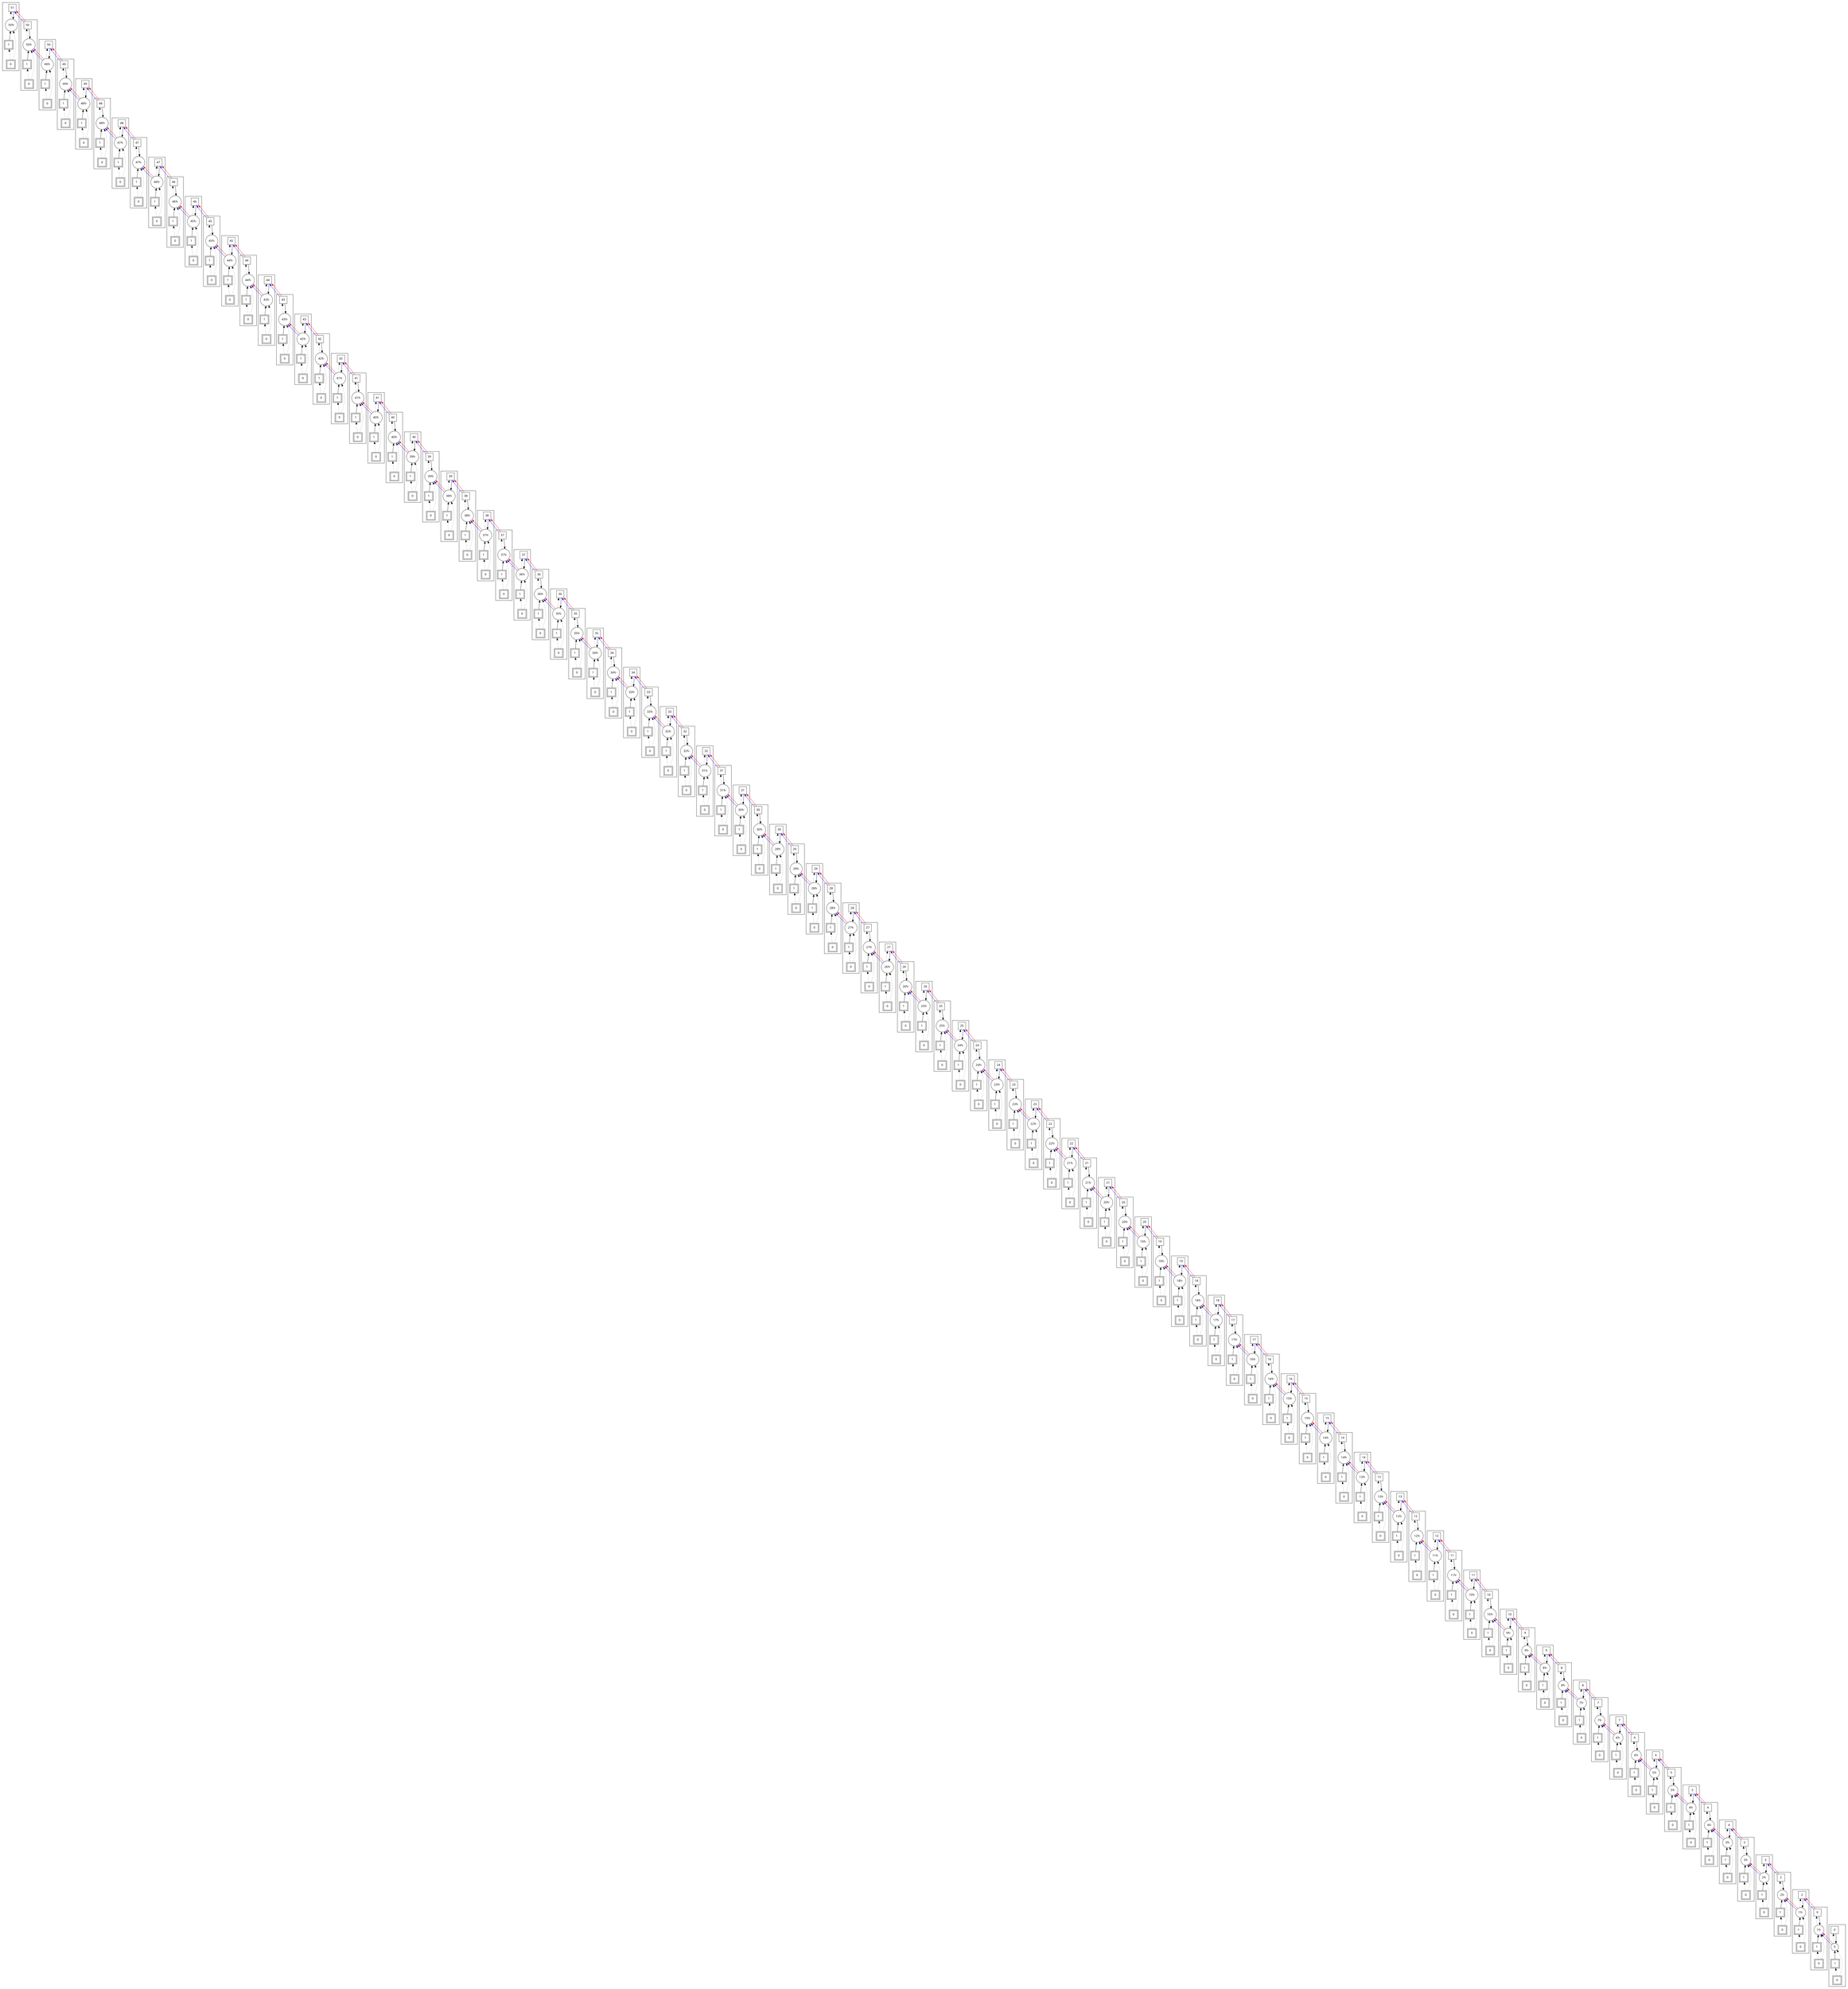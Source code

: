 digraph G {
rankdir = BT;
subgraph cluster_Player1X1XGround0X1XSausage0X1XIsland0X1X {
Node [ fontname="Apple Symbols"];
Player1X1XGround0X1XSausage0X1XIsland0X1X_Player[ label ="1"  shape=square peripheries=2 ];
Player1X1XGround0X1XSausage0X1XIsland0X1X_Ground[ label ="0"  shape=square peripheries=2 ];
Player1X1XGround0X1XSausage0X1XIsland0X1X_Sausage[ label ="0"  shape=circle ];
Player1X1XGround0X1XSausage0X1XIsland0X1X_Island[ label ="0"  shape=square ];
	"Player1X1XGround0X1XSausage0X1XIsland0X1X_Ground" -> "Player1X1XGround0X1XSausage0X1XIsland0X1X_Player" [style=dotted];
	"Player1X1XGround0X1XSausage0X1XIsland0X1X_Player" -> "Player1X1XGround0X1XSausage0X1XIsland0X1X_Sausage";
	"Player1X1XGround0X1XSausage0X1XIsland0X1X_Ground" -> "Player1X1XGround0X1XSausage0X1XIsland0X1X_Sausage" [style=dotted];
	"Player1X1XGround0X1XSausage0X1XIsland0X1X_Sausage" -> "Player1X1XGround0X1XSausage0X1XIsland0X1X_Island" [style=dotted];
	"Player1X1XGround0X1XSausage0X1XIsland0X1X_Island" -> "Player1X1XGround0X1XSausage0X1XIsland0X1X_Sausage";
}
subgraph cluster_Player1X1XGround0X1XSausage1X2XIsland0X1X {
Node [ fontname="Apple Symbols"];
Player1X1XGround0X1XSausage1X2XIsland0X1X_Player[ label ="1"  shape=square peripheries=2 ];
Player1X1XGround0X1XSausage1X2XIsland0X1X_Ground[ label ="0"  shape=square peripheries=2 ];
Player1X1XGround0X1XSausage1X2XIsland0X1X_Sausage[ label ="1&#8635;"  shape=circle ];
Player1X1XGround0X1XSausage1X2XIsland0X1X_Island[ label ="0"  shape=square ];
	"Player1X1XGround0X1XSausage1X2XIsland0X1X_Ground" -> "Player1X1XGround0X1XSausage1X2XIsland0X1X_Player" [style=dotted];
	"Player1X1XGround0X1XSausage1X2XIsland0X1X_Player" -> "Player1X1XGround0X1XSausage1X2XIsland0X1X_Sausage";
	"Player1X1XGround0X1XSausage1X2XIsland0X1X_Ground" -> "Player1X1XGround0X1XSausage1X2XIsland0X1X_Sausage" [style=dotted];
	"Player1X1XGround0X1XSausage1X2XIsland0X1X_Sausage" -> "Player1X1XGround0X1XSausage1X2XIsland0X1X_Island" [style=dotted];
	"Player1X1XGround0X1XSausage1X2XIsland0X1X_Island" -> "Player1X1XGround0X1XSausage1X2XIsland0X1X_Sausage";
}
subgraph cluster_Player1X1XGround0X1XSausage1X2XIsland2X1X {
Node [ fontname="Apple Symbols"];
Player1X1XGround0X1XSausage1X2XIsland2X1X_Player[ label ="1"  shape=square peripheries=2 ];
Player1X1XGround0X1XSausage1X2XIsland2X1X_Ground[ label ="0"  shape=square peripheries=2 ];
Player1X1XGround0X1XSausage1X2XIsland2X1X_Sausage[ label ="1&#8635;"  shape=circle ];
Player1X1XGround0X1XSausage1X2XIsland2X1X_Island[ label ="2"  shape=square ];
	"Player1X1XGround0X1XSausage1X2XIsland2X1X_Ground" -> "Player1X1XGround0X1XSausage1X2XIsland2X1X_Player" [style=dotted];
	"Player1X1XGround0X1XSausage1X2XIsland2X1X_Player" -> "Player1X1XGround0X1XSausage1X2XIsland2X1X_Sausage";
	"Player1X1XGround0X1XSausage1X2XIsland2X1X_Ground" -> "Player1X1XGround0X1XSausage1X2XIsland2X1X_Sausage" [style=dotted];
	"Player1X1XGround0X1XSausage1X2XIsland2X1X_Sausage" -> "Player1X1XGround0X1XSausage1X2XIsland2X1X_Island" [style=dotted];
	"Player1X1XGround0X1XSausage1X2XIsland2X1X_Island" -> "Player1X1XGround0X1XSausage1X2XIsland2X1X_Sausage";
}
subgraph cluster_Player1X1XGround0X1XSausage2X2XIsland2X1X {
Node [ fontname="Apple Symbols"];
Player1X1XGround0X1XSausage2X2XIsland2X1X_Player[ label ="1"  shape=square peripheries=2 ];
Player1X1XGround0X1XSausage2X2XIsland2X1X_Ground[ label ="0"  shape=square peripheries=2 ];
Player1X1XGround0X1XSausage2X2XIsland2X1X_Sausage[ label ="2&#8635;"  shape=circle ];
Player1X1XGround0X1XSausage2X2XIsland2X1X_Island[ label ="2"  shape=square ];
	"Player1X1XGround0X1XSausage2X2XIsland2X1X_Ground" -> "Player1X1XGround0X1XSausage2X2XIsland2X1X_Player" [style=dotted];
	"Player1X1XGround0X1XSausage2X2XIsland2X1X_Player" -> "Player1X1XGround0X1XSausage2X2XIsland2X1X_Sausage";
	"Player1X1XGround0X1XSausage2X2XIsland2X1X_Ground" -> "Player1X1XGround0X1XSausage2X2XIsland2X1X_Sausage" [style=dotted];
	"Player1X1XGround0X1XSausage2X2XIsland2X1X_Sausage" -> "Player1X1XGround0X1XSausage2X2XIsland2X1X_Island" [style=dotted];
	"Player1X1XGround0X1XSausage2X2XIsland2X1X_Island" -> "Player1X1XGround0X1XSausage2X2XIsland2X1X_Sausage";
}
subgraph cluster_Player1X1XGround0X1XSausage2X2XIsland3X1X {
Node [ fontname="Apple Symbols"];
Player1X1XGround0X1XSausage2X2XIsland3X1X_Player[ label ="1"  shape=square peripheries=2 ];
Player1X1XGround0X1XSausage2X2XIsland3X1X_Ground[ label ="0"  shape=square peripheries=2 ];
Player1X1XGround0X1XSausage2X2XIsland3X1X_Sausage[ label ="2&#8635;"  shape=circle ];
Player1X1XGround0X1XSausage2X2XIsland3X1X_Island[ label ="3"  shape=square ];
	"Player1X1XGround0X1XSausage2X2XIsland3X1X_Ground" -> "Player1X1XGround0X1XSausage2X2XIsland3X1X_Player" [style=dotted];
	"Player1X1XGround0X1XSausage2X2XIsland3X1X_Player" -> "Player1X1XGround0X1XSausage2X2XIsland3X1X_Sausage";
	"Player1X1XGround0X1XSausage2X2XIsland3X1X_Ground" -> "Player1X1XGround0X1XSausage2X2XIsland3X1X_Sausage" [style=dotted];
	"Player1X1XGround0X1XSausage2X2XIsland3X1X_Sausage" -> "Player1X1XGround0X1XSausage2X2XIsland3X1X_Island" [style=dotted];
	"Player1X1XGround0X1XSausage2X2XIsland3X1X_Island" -> "Player1X1XGround0X1XSausage2X2XIsland3X1X_Sausage";
}
subgraph cluster_Player1X1XGround0X1XSausage3X2XIsland3X1X {
Node [ fontname="Apple Symbols"];
Player1X1XGround0X1XSausage3X2XIsland3X1X_Player[ label ="1"  shape=square peripheries=2 ];
Player1X1XGround0X1XSausage3X2XIsland3X1X_Ground[ label ="0"  shape=square peripheries=2 ];
Player1X1XGround0X1XSausage3X2XIsland3X1X_Sausage[ label ="3&#8635;"  shape=circle ];
Player1X1XGround0X1XSausage3X2XIsland3X1X_Island[ label ="3"  shape=square ];
	"Player1X1XGround0X1XSausage3X2XIsland3X1X_Ground" -> "Player1X1XGround0X1XSausage3X2XIsland3X1X_Player" [style=dotted];
	"Player1X1XGround0X1XSausage3X2XIsland3X1X_Player" -> "Player1X1XGround0X1XSausage3X2XIsland3X1X_Sausage";
	"Player1X1XGround0X1XSausage3X2XIsland3X1X_Ground" -> "Player1X1XGround0X1XSausage3X2XIsland3X1X_Sausage" [style=dotted];
	"Player1X1XGround0X1XSausage3X2XIsland3X1X_Sausage" -> "Player1X1XGround0X1XSausage3X2XIsland3X1X_Island" [style=dotted];
	"Player1X1XGround0X1XSausage3X2XIsland3X1X_Island" -> "Player1X1XGround0X1XSausage3X2XIsland3X1X_Sausage";
}
subgraph cluster_Player1X1XGround0X1XSausage3X2XIsland4X1X {
Node [ fontname="Apple Symbols"];
Player1X1XGround0X1XSausage3X2XIsland4X1X_Player[ label ="1"  shape=square peripheries=2 ];
Player1X1XGround0X1XSausage3X2XIsland4X1X_Ground[ label ="0"  shape=square peripheries=2 ];
Player1X1XGround0X1XSausage3X2XIsland4X1X_Sausage[ label ="3&#8635;"  shape=circle ];
Player1X1XGround0X1XSausage3X2XIsland4X1X_Island[ label ="4"  shape=square ];
	"Player1X1XGround0X1XSausage3X2XIsland4X1X_Ground" -> "Player1X1XGround0X1XSausage3X2XIsland4X1X_Player" [style=dotted];
	"Player1X1XGround0X1XSausage3X2XIsland4X1X_Player" -> "Player1X1XGround0X1XSausage3X2XIsland4X1X_Sausage";
	"Player1X1XGround0X1XSausage3X2XIsland4X1X_Ground" -> "Player1X1XGround0X1XSausage3X2XIsland4X1X_Sausage" [style=dotted];
	"Player1X1XGround0X1XSausage3X2XIsland4X1X_Sausage" -> "Player1X1XGround0X1XSausage3X2XIsland4X1X_Island" [style=dotted];
	"Player1X1XGround0X1XSausage3X2XIsland4X1X_Island" -> "Player1X1XGround0X1XSausage3X2XIsland4X1X_Sausage";
}
subgraph cluster_Player1X1XGround0X1XSausage4X2XIsland4X1X {
Node [ fontname="Apple Symbols"];
Player1X1XGround0X1XSausage4X2XIsland4X1X_Player[ label ="1"  shape=square peripheries=2 ];
Player1X1XGround0X1XSausage4X2XIsland4X1X_Ground[ label ="0"  shape=square peripheries=2 ];
Player1X1XGround0X1XSausage4X2XIsland4X1X_Sausage[ label ="4&#8635;"  shape=circle ];
Player1X1XGround0X1XSausage4X2XIsland4X1X_Island[ label ="4"  shape=square ];
	"Player1X1XGround0X1XSausage4X2XIsland4X1X_Ground" -> "Player1X1XGround0X1XSausage4X2XIsland4X1X_Player" [style=dotted];
	"Player1X1XGround0X1XSausage4X2XIsland4X1X_Player" -> "Player1X1XGround0X1XSausage4X2XIsland4X1X_Sausage";
	"Player1X1XGround0X1XSausage4X2XIsland4X1X_Ground" -> "Player1X1XGround0X1XSausage4X2XIsland4X1X_Sausage" [style=dotted];
	"Player1X1XGround0X1XSausage4X2XIsland4X1X_Sausage" -> "Player1X1XGround0X1XSausage4X2XIsland4X1X_Island" [style=dotted];
	"Player1X1XGround0X1XSausage4X2XIsland4X1X_Island" -> "Player1X1XGround0X1XSausage4X2XIsland4X1X_Sausage";
}
subgraph cluster_Player1X1XGround0X1XSausage4X2XIsland5X1X {
Node [ fontname="Apple Symbols"];
Player1X1XGround0X1XSausage4X2XIsland5X1X_Player[ label ="1"  shape=square peripheries=2 ];
Player1X1XGround0X1XSausage4X2XIsland5X1X_Ground[ label ="0"  shape=square peripheries=2 ];
Player1X1XGround0X1XSausage4X2XIsland5X1X_Sausage[ label ="4&#8635;"  shape=circle ];
Player1X1XGround0X1XSausage4X2XIsland5X1X_Island[ label ="5"  shape=square ];
	"Player1X1XGround0X1XSausage4X2XIsland5X1X_Ground" -> "Player1X1XGround0X1XSausage4X2XIsland5X1X_Player" [style=dotted];
	"Player1X1XGround0X1XSausage4X2XIsland5X1X_Player" -> "Player1X1XGround0X1XSausage4X2XIsland5X1X_Sausage";
	"Player1X1XGround0X1XSausage4X2XIsland5X1X_Ground" -> "Player1X1XGround0X1XSausage4X2XIsland5X1X_Sausage" [style=dotted];
	"Player1X1XGround0X1XSausage4X2XIsland5X1X_Sausage" -> "Player1X1XGround0X1XSausage4X2XIsland5X1X_Island" [style=dotted];
	"Player1X1XGround0X1XSausage4X2XIsland5X1X_Island" -> "Player1X1XGround0X1XSausage4X2XIsland5X1X_Sausage";
}
subgraph cluster_Player1X1XGround0X1XSausage5X2XIsland5X1X {
Node [ fontname="Apple Symbols"];
Player1X1XGround0X1XSausage5X2XIsland5X1X_Player[ label ="1"  shape=square peripheries=2 ];
Player1X1XGround0X1XSausage5X2XIsland5X1X_Ground[ label ="0"  shape=square peripheries=2 ];
Player1X1XGround0X1XSausage5X2XIsland5X1X_Sausage[ label ="5&#8635;"  shape=circle ];
Player1X1XGround0X1XSausage5X2XIsland5X1X_Island[ label ="5"  shape=square ];
	"Player1X1XGround0X1XSausage5X2XIsland5X1X_Ground" -> "Player1X1XGround0X1XSausage5X2XIsland5X1X_Player" [style=dotted];
	"Player1X1XGround0X1XSausage5X2XIsland5X1X_Player" -> "Player1X1XGround0X1XSausage5X2XIsland5X1X_Sausage";
	"Player1X1XGround0X1XSausage5X2XIsland5X1X_Ground" -> "Player1X1XGround0X1XSausage5X2XIsland5X1X_Sausage" [style=dotted];
	"Player1X1XGround0X1XSausage5X2XIsland5X1X_Sausage" -> "Player1X1XGround0X1XSausage5X2XIsland5X1X_Island" [style=dotted];
	"Player1X1XGround0X1XSausage5X2XIsland5X1X_Island" -> "Player1X1XGround0X1XSausage5X2XIsland5X1X_Sausage";
}
subgraph cluster_Player1X1XGround0X1XSausage5X2XIsland6X1X {
Node [ fontname="Apple Symbols"];
Player1X1XGround0X1XSausage5X2XIsland6X1X_Player[ label ="1"  shape=square peripheries=2 ];
Player1X1XGround0X1XSausage5X2XIsland6X1X_Ground[ label ="0"  shape=square peripheries=2 ];
Player1X1XGround0X1XSausage5X2XIsland6X1X_Sausage[ label ="5&#8635;"  shape=circle ];
Player1X1XGround0X1XSausage5X2XIsland6X1X_Island[ label ="6"  shape=square ];
	"Player1X1XGround0X1XSausage5X2XIsland6X1X_Ground" -> "Player1X1XGround0X1XSausage5X2XIsland6X1X_Player" [style=dotted];
	"Player1X1XGround0X1XSausage5X2XIsland6X1X_Player" -> "Player1X1XGround0X1XSausage5X2XIsland6X1X_Sausage";
	"Player1X1XGround0X1XSausage5X2XIsland6X1X_Ground" -> "Player1X1XGround0X1XSausage5X2XIsland6X1X_Sausage" [style=dotted];
	"Player1X1XGround0X1XSausage5X2XIsland6X1X_Sausage" -> "Player1X1XGround0X1XSausage5X2XIsland6X1X_Island" [style=dotted];
	"Player1X1XGround0X1XSausage5X2XIsland6X1X_Island" -> "Player1X1XGround0X1XSausage5X2XIsland6X1X_Sausage";
}
subgraph cluster_Player1X1XGround0X1XSausage6X2XIsland6X1X {
Node [ fontname="Apple Symbols"];
Player1X1XGround0X1XSausage6X2XIsland6X1X_Player[ label ="1"  shape=square peripheries=2 ];
Player1X1XGround0X1XSausage6X2XIsland6X1X_Ground[ label ="0"  shape=square peripheries=2 ];
Player1X1XGround0X1XSausage6X2XIsland6X1X_Sausage[ label ="6&#8635;"  shape=circle ];
Player1X1XGround0X1XSausage6X2XIsland6X1X_Island[ label ="6"  shape=square ];
	"Player1X1XGround0X1XSausage6X2XIsland6X1X_Ground" -> "Player1X1XGround0X1XSausage6X2XIsland6X1X_Player" [style=dotted];
	"Player1X1XGround0X1XSausage6X2XIsland6X1X_Player" -> "Player1X1XGround0X1XSausage6X2XIsland6X1X_Sausage";
	"Player1X1XGround0X1XSausage6X2XIsland6X1X_Ground" -> "Player1X1XGround0X1XSausage6X2XIsland6X1X_Sausage" [style=dotted];
	"Player1X1XGround0X1XSausage6X2XIsland6X1X_Sausage" -> "Player1X1XGround0X1XSausage6X2XIsland6X1X_Island" [style=dotted];
	"Player1X1XGround0X1XSausage6X2XIsland6X1X_Island" -> "Player1X1XGround0X1XSausage6X2XIsland6X1X_Sausage";
}
subgraph cluster_Player1X1XGround0X1XSausage6X2XIsland7X1X {
Node [ fontname="Apple Symbols"];
Player1X1XGround0X1XSausage6X2XIsland7X1X_Player[ label ="1"  shape=square peripheries=2 ];
Player1X1XGround0X1XSausage6X2XIsland7X1X_Ground[ label ="0"  shape=square peripheries=2 ];
Player1X1XGround0X1XSausage6X2XIsland7X1X_Sausage[ label ="6&#8635;"  shape=circle ];
Player1X1XGround0X1XSausage6X2XIsland7X1X_Island[ label ="7"  shape=square ];
	"Player1X1XGround0X1XSausage6X2XIsland7X1X_Ground" -> "Player1X1XGround0X1XSausage6X2XIsland7X1X_Player" [style=dotted];
	"Player1X1XGround0X1XSausage6X2XIsland7X1X_Player" -> "Player1X1XGround0X1XSausage6X2XIsland7X1X_Sausage";
	"Player1X1XGround0X1XSausage6X2XIsland7X1X_Ground" -> "Player1X1XGround0X1XSausage6X2XIsland7X1X_Sausage" [style=dotted];
	"Player1X1XGround0X1XSausage6X2XIsland7X1X_Sausage" -> "Player1X1XGround0X1XSausage6X2XIsland7X1X_Island" [style=dotted];
	"Player1X1XGround0X1XSausage6X2XIsland7X1X_Island" -> "Player1X1XGround0X1XSausage6X2XIsland7X1X_Sausage";
}
subgraph cluster_Player1X1XGround0X1XSausage7X2XIsland7X1X {
Node [ fontname="Apple Symbols"];
Player1X1XGround0X1XSausage7X2XIsland7X1X_Player[ label ="1"  shape=square peripheries=2 ];
Player1X1XGround0X1XSausage7X2XIsland7X1X_Ground[ label ="0"  shape=square peripheries=2 ];
Player1X1XGround0X1XSausage7X2XIsland7X1X_Sausage[ label ="7&#8635;"  shape=circle ];
Player1X1XGround0X1XSausage7X2XIsland7X1X_Island[ label ="7"  shape=square ];
	"Player1X1XGround0X1XSausage7X2XIsland7X1X_Ground" -> "Player1X1XGround0X1XSausage7X2XIsland7X1X_Player" [style=dotted];
	"Player1X1XGround0X1XSausage7X2XIsland7X1X_Player" -> "Player1X1XGround0X1XSausage7X2XIsland7X1X_Sausage";
	"Player1X1XGround0X1XSausage7X2XIsland7X1X_Ground" -> "Player1X1XGround0X1XSausage7X2XIsland7X1X_Sausage" [style=dotted];
	"Player1X1XGround0X1XSausage7X2XIsland7X1X_Sausage" -> "Player1X1XGround0X1XSausage7X2XIsland7X1X_Island" [style=dotted];
	"Player1X1XGround0X1XSausage7X2XIsland7X1X_Island" -> "Player1X1XGround0X1XSausage7X2XIsland7X1X_Sausage";
}
subgraph cluster_Player1X1XGround0X1XSausage7X2XIsland8X1X {
Node [ fontname="Apple Symbols"];
Player1X1XGround0X1XSausage7X2XIsland8X1X_Player[ label ="1"  shape=square peripheries=2 ];
Player1X1XGround0X1XSausage7X2XIsland8X1X_Ground[ label ="0"  shape=square peripheries=2 ];
Player1X1XGround0X1XSausage7X2XIsland8X1X_Sausage[ label ="7&#8635;"  shape=circle ];
Player1X1XGround0X1XSausage7X2XIsland8X1X_Island[ label ="8"  shape=square ];
	"Player1X1XGround0X1XSausage7X2XIsland8X1X_Ground" -> "Player1X1XGround0X1XSausage7X2XIsland8X1X_Player" [style=dotted];
	"Player1X1XGround0X1XSausage7X2XIsland8X1X_Player" -> "Player1X1XGround0X1XSausage7X2XIsland8X1X_Sausage";
	"Player1X1XGround0X1XSausage7X2XIsland8X1X_Ground" -> "Player1X1XGround0X1XSausage7X2XIsland8X1X_Sausage" [style=dotted];
	"Player1X1XGround0X1XSausage7X2XIsland8X1X_Sausage" -> "Player1X1XGround0X1XSausage7X2XIsland8X1X_Island" [style=dotted];
	"Player1X1XGround0X1XSausage7X2XIsland8X1X_Island" -> "Player1X1XGround0X1XSausage7X2XIsland8X1X_Sausage";
}
subgraph cluster_Player1X1XGround0X1XSausage8X2XIsland8X1X {
Node [ fontname="Apple Symbols"];
Player1X1XGround0X1XSausage8X2XIsland8X1X_Player[ label ="1"  shape=square peripheries=2 ];
Player1X1XGround0X1XSausage8X2XIsland8X1X_Ground[ label ="0"  shape=square peripheries=2 ];
Player1X1XGround0X1XSausage8X2XIsland8X1X_Sausage[ label ="8&#8635;"  shape=circle ];
Player1X1XGround0X1XSausage8X2XIsland8X1X_Island[ label ="8"  shape=square ];
	"Player1X1XGround0X1XSausage8X2XIsland8X1X_Ground" -> "Player1X1XGround0X1XSausage8X2XIsland8X1X_Player" [style=dotted];
	"Player1X1XGround0X1XSausage8X2XIsland8X1X_Player" -> "Player1X1XGround0X1XSausage8X2XIsland8X1X_Sausage";
	"Player1X1XGround0X1XSausage8X2XIsland8X1X_Ground" -> "Player1X1XGround0X1XSausage8X2XIsland8X1X_Sausage" [style=dotted];
	"Player1X1XGround0X1XSausage8X2XIsland8X1X_Sausage" -> "Player1X1XGround0X1XSausage8X2XIsland8X1X_Island" [style=dotted];
	"Player1X1XGround0X1XSausage8X2XIsland8X1X_Island" -> "Player1X1XGround0X1XSausage8X2XIsland8X1X_Sausage";
}
subgraph cluster_Player1X1XGround0X1XSausage8X2XIsland9X1X {
Node [ fontname="Apple Symbols"];
Player1X1XGround0X1XSausage8X2XIsland9X1X_Player[ label ="1"  shape=square peripheries=2 ];
Player1X1XGround0X1XSausage8X2XIsland9X1X_Ground[ label ="0"  shape=square peripheries=2 ];
Player1X1XGround0X1XSausage8X2XIsland9X1X_Sausage[ label ="8&#8635;"  shape=circle ];
Player1X1XGround0X1XSausage8X2XIsland9X1X_Island[ label ="9"  shape=square ];
	"Player1X1XGround0X1XSausage8X2XIsland9X1X_Ground" -> "Player1X1XGround0X1XSausage8X2XIsland9X1X_Player" [style=dotted];
	"Player1X1XGround0X1XSausage8X2XIsland9X1X_Player" -> "Player1X1XGround0X1XSausage8X2XIsland9X1X_Sausage";
	"Player1X1XGround0X1XSausage8X2XIsland9X1X_Ground" -> "Player1X1XGround0X1XSausage8X2XIsland9X1X_Sausage" [style=dotted];
	"Player1X1XGround0X1XSausage8X2XIsland9X1X_Sausage" -> "Player1X1XGround0X1XSausage8X2XIsland9X1X_Island" [style=dotted];
	"Player1X1XGround0X1XSausage8X2XIsland9X1X_Island" -> "Player1X1XGround0X1XSausage8X2XIsland9X1X_Sausage";
}
subgraph cluster_Player1X1XGround0X1XSausage9X2XIsland9X1X {
Node [ fontname="Apple Symbols"];
Player1X1XGround0X1XSausage9X2XIsland9X1X_Player[ label ="1"  shape=square peripheries=2 ];
Player1X1XGround0X1XSausage9X2XIsland9X1X_Ground[ label ="0"  shape=square peripheries=2 ];
Player1X1XGround0X1XSausage9X2XIsland9X1X_Sausage[ label ="9&#8635;"  shape=circle ];
Player1X1XGround0X1XSausage9X2XIsland9X1X_Island[ label ="9"  shape=square ];
	"Player1X1XGround0X1XSausage9X2XIsland9X1X_Ground" -> "Player1X1XGround0X1XSausage9X2XIsland9X1X_Player" [style=dotted];
	"Player1X1XGround0X1XSausage9X2XIsland9X1X_Player" -> "Player1X1XGround0X1XSausage9X2XIsland9X1X_Sausage";
	"Player1X1XGround0X1XSausage9X2XIsland9X1X_Ground" -> "Player1X1XGround0X1XSausage9X2XIsland9X1X_Sausage" [style=dotted];
	"Player1X1XGround0X1XSausage9X2XIsland9X1X_Sausage" -> "Player1X1XGround0X1XSausage9X2XIsland9X1X_Island" [style=dotted];
	"Player1X1XGround0X1XSausage9X2XIsland9X1X_Island" -> "Player1X1XGround0X1XSausage9X2XIsland9X1X_Sausage";
}
subgraph cluster_Player1X1XGround0X1XSausage9X2XIsland10X1X {
Node [ fontname="Apple Symbols"];
Player1X1XGround0X1XSausage9X2XIsland10X1X_Player[ label ="1"  shape=square peripheries=2 ];
Player1X1XGround0X1XSausage9X2XIsland10X1X_Ground[ label ="0"  shape=square peripheries=2 ];
Player1X1XGround0X1XSausage9X2XIsland10X1X_Sausage[ label ="9&#8635;"  shape=circle ];
Player1X1XGround0X1XSausage9X2XIsland10X1X_Island[ label ="10"  shape=square ];
	"Player1X1XGround0X1XSausage9X2XIsland10X1X_Ground" -> "Player1X1XGround0X1XSausage9X2XIsland10X1X_Player" [style=dotted];
	"Player1X1XGround0X1XSausage9X2XIsland10X1X_Player" -> "Player1X1XGround0X1XSausage9X2XIsland10X1X_Sausage";
	"Player1X1XGround0X1XSausage9X2XIsland10X1X_Ground" -> "Player1X1XGround0X1XSausage9X2XIsland10X1X_Sausage" [style=dotted];
	"Player1X1XGround0X1XSausage9X2XIsland10X1X_Sausage" -> "Player1X1XGround0X1XSausage9X2XIsland10X1X_Island" [style=dotted];
	"Player1X1XGround0X1XSausage9X2XIsland10X1X_Island" -> "Player1X1XGround0X1XSausage9X2XIsland10X1X_Sausage";
}
subgraph cluster_Player1X1XGround0X1XSausage10X2XIsland10X1X {
Node [ fontname="Apple Symbols"];
Player1X1XGround0X1XSausage10X2XIsland10X1X_Player[ label ="1"  shape=square peripheries=2 ];
Player1X1XGround0X1XSausage10X2XIsland10X1X_Ground[ label ="0"  shape=square peripheries=2 ];
Player1X1XGround0X1XSausage10X2XIsland10X1X_Sausage[ label ="10&#8635;"  shape=circle ];
Player1X1XGround0X1XSausage10X2XIsland10X1X_Island[ label ="10"  shape=square ];
	"Player1X1XGround0X1XSausage10X2XIsland10X1X_Ground" -> "Player1X1XGround0X1XSausage10X2XIsland10X1X_Player" [style=dotted];
	"Player1X1XGround0X1XSausage10X2XIsland10X1X_Player" -> "Player1X1XGround0X1XSausage10X2XIsland10X1X_Sausage";
	"Player1X1XGround0X1XSausage10X2XIsland10X1X_Ground" -> "Player1X1XGround0X1XSausage10X2XIsland10X1X_Sausage" [style=dotted];
	"Player1X1XGround0X1XSausage10X2XIsland10X1X_Sausage" -> "Player1X1XGround0X1XSausage10X2XIsland10X1X_Island" [style=dotted];
	"Player1X1XGround0X1XSausage10X2XIsland10X1X_Island" -> "Player1X1XGround0X1XSausage10X2XIsland10X1X_Sausage";
}
subgraph cluster_Player1X1XGround0X1XSausage10X2XIsland11X1X {
Node [ fontname="Apple Symbols"];
Player1X1XGround0X1XSausage10X2XIsland11X1X_Player[ label ="1"  shape=square peripheries=2 ];
Player1X1XGround0X1XSausage10X2XIsland11X1X_Ground[ label ="0"  shape=square peripheries=2 ];
Player1X1XGround0X1XSausage10X2XIsland11X1X_Sausage[ label ="10&#8635;"  shape=circle ];
Player1X1XGround0X1XSausage10X2XIsland11X1X_Island[ label ="11"  shape=square ];
	"Player1X1XGround0X1XSausage10X2XIsland11X1X_Ground" -> "Player1X1XGround0X1XSausage10X2XIsland11X1X_Player" [style=dotted];
	"Player1X1XGround0X1XSausage10X2XIsland11X1X_Player" -> "Player1X1XGround0X1XSausage10X2XIsland11X1X_Sausage";
	"Player1X1XGround0X1XSausage10X2XIsland11X1X_Ground" -> "Player1X1XGround0X1XSausage10X2XIsland11X1X_Sausage" [style=dotted];
	"Player1X1XGround0X1XSausage10X2XIsland11X1X_Sausage" -> "Player1X1XGround0X1XSausage10X2XIsland11X1X_Island" [style=dotted];
	"Player1X1XGround0X1XSausage10X2XIsland11X1X_Island" -> "Player1X1XGround0X1XSausage10X2XIsland11X1X_Sausage";
}
subgraph cluster_Player1X1XGround0X1XSausage11X2XIsland11X1X {
Node [ fontname="Apple Symbols"];
Player1X1XGround0X1XSausage11X2XIsland11X1X_Player[ label ="1"  shape=square peripheries=2 ];
Player1X1XGround0X1XSausage11X2XIsland11X1X_Ground[ label ="0"  shape=square peripheries=2 ];
Player1X1XGround0X1XSausage11X2XIsland11X1X_Sausage[ label ="11&#8635;"  shape=circle ];
Player1X1XGround0X1XSausage11X2XIsland11X1X_Island[ label ="11"  shape=square ];
	"Player1X1XGround0X1XSausage11X2XIsland11X1X_Ground" -> "Player1X1XGround0X1XSausage11X2XIsland11X1X_Player" [style=dotted];
	"Player1X1XGround0X1XSausage11X2XIsland11X1X_Player" -> "Player1X1XGround0X1XSausage11X2XIsland11X1X_Sausage";
	"Player1X1XGround0X1XSausage11X2XIsland11X1X_Ground" -> "Player1X1XGround0X1XSausage11X2XIsland11X1X_Sausage" [style=dotted];
	"Player1X1XGround0X1XSausage11X2XIsland11X1X_Sausage" -> "Player1X1XGround0X1XSausage11X2XIsland11X1X_Island" [style=dotted];
	"Player1X1XGround0X1XSausage11X2XIsland11X1X_Island" -> "Player1X1XGround0X1XSausage11X2XIsland11X1X_Sausage";
}
subgraph cluster_Player1X1XGround0X1XSausage11X2XIsland12X1X {
Node [ fontname="Apple Symbols"];
Player1X1XGround0X1XSausage11X2XIsland12X1X_Player[ label ="1"  shape=square peripheries=2 ];
Player1X1XGround0X1XSausage11X2XIsland12X1X_Ground[ label ="0"  shape=square peripheries=2 ];
Player1X1XGround0X1XSausage11X2XIsland12X1X_Sausage[ label ="11&#8635;"  shape=circle ];
Player1X1XGround0X1XSausage11X2XIsland12X1X_Island[ label ="12"  shape=square ];
	"Player1X1XGround0X1XSausage11X2XIsland12X1X_Ground" -> "Player1X1XGround0X1XSausage11X2XIsland12X1X_Player" [style=dotted];
	"Player1X1XGround0X1XSausage11X2XIsland12X1X_Player" -> "Player1X1XGround0X1XSausage11X2XIsland12X1X_Sausage";
	"Player1X1XGround0X1XSausage11X2XIsland12X1X_Ground" -> "Player1X1XGround0X1XSausage11X2XIsland12X1X_Sausage" [style=dotted];
	"Player1X1XGround0X1XSausage11X2XIsland12X1X_Sausage" -> "Player1X1XGround0X1XSausage11X2XIsland12X1X_Island" [style=dotted];
	"Player1X1XGround0X1XSausage11X2XIsland12X1X_Island" -> "Player1X1XGround0X1XSausage11X2XIsland12X1X_Sausage";
}
subgraph cluster_Player1X1XGround0X1XSausage12X2XIsland12X1X {
Node [ fontname="Apple Symbols"];
Player1X1XGround0X1XSausage12X2XIsland12X1X_Player[ label ="1"  shape=square peripheries=2 ];
Player1X1XGround0X1XSausage12X2XIsland12X1X_Ground[ label ="0"  shape=square peripheries=2 ];
Player1X1XGround0X1XSausage12X2XIsland12X1X_Sausage[ label ="12&#8635;"  shape=circle ];
Player1X1XGround0X1XSausage12X2XIsland12X1X_Island[ label ="12"  shape=square ];
	"Player1X1XGround0X1XSausage12X2XIsland12X1X_Ground" -> "Player1X1XGround0X1XSausage12X2XIsland12X1X_Player" [style=dotted];
	"Player1X1XGround0X1XSausage12X2XIsland12X1X_Player" -> "Player1X1XGround0X1XSausage12X2XIsland12X1X_Sausage";
	"Player1X1XGround0X1XSausage12X2XIsland12X1X_Ground" -> "Player1X1XGround0X1XSausage12X2XIsland12X1X_Sausage" [style=dotted];
	"Player1X1XGround0X1XSausage12X2XIsland12X1X_Sausage" -> "Player1X1XGround0X1XSausage12X2XIsland12X1X_Island" [style=dotted];
	"Player1X1XGround0X1XSausage12X2XIsland12X1X_Island" -> "Player1X1XGround0X1XSausage12X2XIsland12X1X_Sausage";
}
subgraph cluster_Player1X1XGround0X1XSausage12X2XIsland13X1X {
Node [ fontname="Apple Symbols"];
Player1X1XGround0X1XSausage12X2XIsland13X1X_Player[ label ="1"  shape=square peripheries=2 ];
Player1X1XGround0X1XSausage12X2XIsland13X1X_Ground[ label ="0"  shape=square peripheries=2 ];
Player1X1XGround0X1XSausage12X2XIsland13X1X_Sausage[ label ="12&#8635;"  shape=circle ];
Player1X1XGround0X1XSausage12X2XIsland13X1X_Island[ label ="13"  shape=square ];
	"Player1X1XGround0X1XSausage12X2XIsland13X1X_Ground" -> "Player1X1XGround0X1XSausage12X2XIsland13X1X_Player" [style=dotted];
	"Player1X1XGround0X1XSausage12X2XIsland13X1X_Player" -> "Player1X1XGround0X1XSausage12X2XIsland13X1X_Sausage";
	"Player1X1XGround0X1XSausage12X2XIsland13X1X_Ground" -> "Player1X1XGround0X1XSausage12X2XIsland13X1X_Sausage" [style=dotted];
	"Player1X1XGround0X1XSausage12X2XIsland13X1X_Sausage" -> "Player1X1XGround0X1XSausage12X2XIsland13X1X_Island" [style=dotted];
	"Player1X1XGround0X1XSausage12X2XIsland13X1X_Island" -> "Player1X1XGround0X1XSausage12X2XIsland13X1X_Sausage";
}
subgraph cluster_Player1X1XGround0X1XSausage13X2XIsland13X1X {
Node [ fontname="Apple Symbols"];
Player1X1XGround0X1XSausage13X2XIsland13X1X_Player[ label ="1"  shape=square peripheries=2 ];
Player1X1XGround0X1XSausage13X2XIsland13X1X_Ground[ label ="0"  shape=square peripheries=2 ];
Player1X1XGround0X1XSausage13X2XIsland13X1X_Sausage[ label ="13&#8635;"  shape=circle ];
Player1X1XGround0X1XSausage13X2XIsland13X1X_Island[ label ="13"  shape=square ];
	"Player1X1XGround0X1XSausage13X2XIsland13X1X_Ground" -> "Player1X1XGround0X1XSausage13X2XIsland13X1X_Player" [style=dotted];
	"Player1X1XGround0X1XSausage13X2XIsland13X1X_Player" -> "Player1X1XGround0X1XSausage13X2XIsland13X1X_Sausage";
	"Player1X1XGround0X1XSausage13X2XIsland13X1X_Ground" -> "Player1X1XGround0X1XSausage13X2XIsland13X1X_Sausage" [style=dotted];
	"Player1X1XGround0X1XSausage13X2XIsland13X1X_Sausage" -> "Player1X1XGround0X1XSausage13X2XIsland13X1X_Island" [style=dotted];
	"Player1X1XGround0X1XSausage13X2XIsland13X1X_Island" -> "Player1X1XGround0X1XSausage13X2XIsland13X1X_Sausage";
}
subgraph cluster_Player1X1XGround0X1XSausage13X2XIsland14X1X {
Node [ fontname="Apple Symbols"];
Player1X1XGround0X1XSausage13X2XIsland14X1X_Player[ label ="1"  shape=square peripheries=2 ];
Player1X1XGround0X1XSausage13X2XIsland14X1X_Ground[ label ="0"  shape=square peripheries=2 ];
Player1X1XGround0X1XSausage13X2XIsland14X1X_Sausage[ label ="13&#8635;"  shape=circle ];
Player1X1XGround0X1XSausage13X2XIsland14X1X_Island[ label ="14"  shape=square ];
	"Player1X1XGround0X1XSausage13X2XIsland14X1X_Ground" -> "Player1X1XGround0X1XSausage13X2XIsland14X1X_Player" [style=dotted];
	"Player1X1XGround0X1XSausage13X2XIsland14X1X_Player" -> "Player1X1XGround0X1XSausage13X2XIsland14X1X_Sausage";
	"Player1X1XGround0X1XSausage13X2XIsland14X1X_Ground" -> "Player1X1XGround0X1XSausage13X2XIsland14X1X_Sausage" [style=dotted];
	"Player1X1XGround0X1XSausage13X2XIsland14X1X_Sausage" -> "Player1X1XGround0X1XSausage13X2XIsland14X1X_Island" [style=dotted];
	"Player1X1XGround0X1XSausage13X2XIsland14X1X_Island" -> "Player1X1XGround0X1XSausage13X2XIsland14X1X_Sausage";
}
subgraph cluster_Player1X1XGround0X1XSausage14X2XIsland14X1X {
Node [ fontname="Apple Symbols"];
Player1X1XGround0X1XSausage14X2XIsland14X1X_Player[ label ="1"  shape=square peripheries=2 ];
Player1X1XGround0X1XSausage14X2XIsland14X1X_Ground[ label ="0"  shape=square peripheries=2 ];
Player1X1XGround0X1XSausage14X2XIsland14X1X_Sausage[ label ="14&#8635;"  shape=circle ];
Player1X1XGround0X1XSausage14X2XIsland14X1X_Island[ label ="14"  shape=square ];
	"Player1X1XGround0X1XSausage14X2XIsland14X1X_Ground" -> "Player1X1XGround0X1XSausage14X2XIsland14X1X_Player" [style=dotted];
	"Player1X1XGround0X1XSausage14X2XIsland14X1X_Player" -> "Player1X1XGround0X1XSausage14X2XIsland14X1X_Sausage";
	"Player1X1XGround0X1XSausage14X2XIsland14X1X_Ground" -> "Player1X1XGround0X1XSausage14X2XIsland14X1X_Sausage" [style=dotted];
	"Player1X1XGround0X1XSausage14X2XIsland14X1X_Sausage" -> "Player1X1XGround0X1XSausage14X2XIsland14X1X_Island" [style=dotted];
	"Player1X1XGround0X1XSausage14X2XIsland14X1X_Island" -> "Player1X1XGround0X1XSausage14X2XIsland14X1X_Sausage";
}
subgraph cluster_Player1X1XGround0X1XSausage14X2XIsland15X1X {
Node [ fontname="Apple Symbols"];
Player1X1XGround0X1XSausage14X2XIsland15X1X_Player[ label ="1"  shape=square peripheries=2 ];
Player1X1XGround0X1XSausage14X2XIsland15X1X_Ground[ label ="0"  shape=square peripheries=2 ];
Player1X1XGround0X1XSausage14X2XIsland15X1X_Sausage[ label ="14&#8635;"  shape=circle ];
Player1X1XGround0X1XSausage14X2XIsland15X1X_Island[ label ="15"  shape=square ];
	"Player1X1XGround0X1XSausage14X2XIsland15X1X_Ground" -> "Player1X1XGround0X1XSausage14X2XIsland15X1X_Player" [style=dotted];
	"Player1X1XGround0X1XSausage14X2XIsland15X1X_Player" -> "Player1X1XGround0X1XSausage14X2XIsland15X1X_Sausage";
	"Player1X1XGround0X1XSausage14X2XIsland15X1X_Ground" -> "Player1X1XGround0X1XSausage14X2XIsland15X1X_Sausage" [style=dotted];
	"Player1X1XGround0X1XSausage14X2XIsland15X1X_Sausage" -> "Player1X1XGround0X1XSausage14X2XIsland15X1X_Island" [style=dotted];
	"Player1X1XGround0X1XSausage14X2XIsland15X1X_Island" -> "Player1X1XGround0X1XSausage14X2XIsland15X1X_Sausage";
}
subgraph cluster_Player1X1XGround0X1XSausage15X2XIsland15X1X {
Node [ fontname="Apple Symbols"];
Player1X1XGround0X1XSausage15X2XIsland15X1X_Player[ label ="1"  shape=square peripheries=2 ];
Player1X1XGround0X1XSausage15X2XIsland15X1X_Ground[ label ="0"  shape=square peripheries=2 ];
Player1X1XGround0X1XSausage15X2XIsland15X1X_Sausage[ label ="15&#8635;"  shape=circle ];
Player1X1XGround0X1XSausage15X2XIsland15X1X_Island[ label ="15"  shape=square ];
	"Player1X1XGround0X1XSausage15X2XIsland15X1X_Ground" -> "Player1X1XGround0X1XSausage15X2XIsland15X1X_Player" [style=dotted];
	"Player1X1XGround0X1XSausage15X2XIsland15X1X_Player" -> "Player1X1XGround0X1XSausage15X2XIsland15X1X_Sausage";
	"Player1X1XGround0X1XSausage15X2XIsland15X1X_Ground" -> "Player1X1XGround0X1XSausage15X2XIsland15X1X_Sausage" [style=dotted];
	"Player1X1XGround0X1XSausage15X2XIsland15X1X_Sausage" -> "Player1X1XGround0X1XSausage15X2XIsland15X1X_Island" [style=dotted];
	"Player1X1XGround0X1XSausage15X2XIsland15X1X_Island" -> "Player1X1XGround0X1XSausage15X2XIsland15X1X_Sausage";
}
subgraph cluster_Player1X1XGround0X1XSausage15X2XIsland16X1X {
Node [ fontname="Apple Symbols"];
Player1X1XGround0X1XSausage15X2XIsland16X1X_Player[ label ="1"  shape=square peripheries=2 ];
Player1X1XGround0X1XSausage15X2XIsland16X1X_Ground[ label ="0"  shape=square peripheries=2 ];
Player1X1XGround0X1XSausage15X2XIsland16X1X_Sausage[ label ="15&#8635;"  shape=circle ];
Player1X1XGround0X1XSausage15X2XIsland16X1X_Island[ label ="16"  shape=square ];
	"Player1X1XGround0X1XSausage15X2XIsland16X1X_Ground" -> "Player1X1XGround0X1XSausage15X2XIsland16X1X_Player" [style=dotted];
	"Player1X1XGround0X1XSausage15X2XIsland16X1X_Player" -> "Player1X1XGround0X1XSausage15X2XIsland16X1X_Sausage";
	"Player1X1XGround0X1XSausage15X2XIsland16X1X_Ground" -> "Player1X1XGround0X1XSausage15X2XIsland16X1X_Sausage" [style=dotted];
	"Player1X1XGround0X1XSausage15X2XIsland16X1X_Sausage" -> "Player1X1XGround0X1XSausage15X2XIsland16X1X_Island" [style=dotted];
	"Player1X1XGround0X1XSausage15X2XIsland16X1X_Island" -> "Player1X1XGround0X1XSausage15X2XIsland16X1X_Sausage";
}
subgraph cluster_Player1X1XGround0X1XSausage16X2XIsland16X1X {
Node [ fontname="Apple Symbols"];
Player1X1XGround0X1XSausage16X2XIsland16X1X_Player[ label ="1"  shape=square peripheries=2 ];
Player1X1XGround0X1XSausage16X2XIsland16X1X_Ground[ label ="0"  shape=square peripheries=2 ];
Player1X1XGround0X1XSausage16X2XIsland16X1X_Sausage[ label ="16&#8635;"  shape=circle ];
Player1X1XGround0X1XSausage16X2XIsland16X1X_Island[ label ="16"  shape=square ];
	"Player1X1XGround0X1XSausage16X2XIsland16X1X_Ground" -> "Player1X1XGround0X1XSausage16X2XIsland16X1X_Player" [style=dotted];
	"Player1X1XGround0X1XSausage16X2XIsland16X1X_Player" -> "Player1X1XGround0X1XSausage16X2XIsland16X1X_Sausage";
	"Player1X1XGround0X1XSausage16X2XIsland16X1X_Ground" -> "Player1X1XGround0X1XSausage16X2XIsland16X1X_Sausage" [style=dotted];
	"Player1X1XGround0X1XSausage16X2XIsland16X1X_Sausage" -> "Player1X1XGround0X1XSausage16X2XIsland16X1X_Island" [style=dotted];
	"Player1X1XGround0X1XSausage16X2XIsland16X1X_Island" -> "Player1X1XGround0X1XSausage16X2XIsland16X1X_Sausage";
}
subgraph cluster_Player1X1XGround0X1XSausage16X2XIsland17X1X {
Node [ fontname="Apple Symbols"];
Player1X1XGround0X1XSausage16X2XIsland17X1X_Player[ label ="1"  shape=square peripheries=2 ];
Player1X1XGround0X1XSausage16X2XIsland17X1X_Ground[ label ="0"  shape=square peripheries=2 ];
Player1X1XGround0X1XSausage16X2XIsland17X1X_Sausage[ label ="16&#8635;"  shape=circle ];
Player1X1XGround0X1XSausage16X2XIsland17X1X_Island[ label ="17"  shape=square ];
	"Player1X1XGround0X1XSausage16X2XIsland17X1X_Ground" -> "Player1X1XGround0X1XSausage16X2XIsland17X1X_Player" [style=dotted];
	"Player1X1XGround0X1XSausage16X2XIsland17X1X_Player" -> "Player1X1XGround0X1XSausage16X2XIsland17X1X_Sausage";
	"Player1X1XGround0X1XSausage16X2XIsland17X1X_Ground" -> "Player1X1XGround0X1XSausage16X2XIsland17X1X_Sausage" [style=dotted];
	"Player1X1XGround0X1XSausage16X2XIsland17X1X_Sausage" -> "Player1X1XGround0X1XSausage16X2XIsland17X1X_Island" [style=dotted];
	"Player1X1XGround0X1XSausage16X2XIsland17X1X_Island" -> "Player1X1XGround0X1XSausage16X2XIsland17X1X_Sausage";
}
subgraph cluster_Player1X1XGround0X1XSausage17X2XIsland17X1X {
Node [ fontname="Apple Symbols"];
Player1X1XGround0X1XSausage17X2XIsland17X1X_Player[ label ="1"  shape=square peripheries=2 ];
Player1X1XGround0X1XSausage17X2XIsland17X1X_Ground[ label ="0"  shape=square peripheries=2 ];
Player1X1XGround0X1XSausage17X2XIsland17X1X_Sausage[ label ="17&#8635;"  shape=circle ];
Player1X1XGround0X1XSausage17X2XIsland17X1X_Island[ label ="17"  shape=square ];
	"Player1X1XGround0X1XSausage17X2XIsland17X1X_Ground" -> "Player1X1XGround0X1XSausage17X2XIsland17X1X_Player" [style=dotted];
	"Player1X1XGround0X1XSausage17X2XIsland17X1X_Player" -> "Player1X1XGround0X1XSausage17X2XIsland17X1X_Sausage";
	"Player1X1XGround0X1XSausage17X2XIsland17X1X_Ground" -> "Player1X1XGround0X1XSausage17X2XIsland17X1X_Sausage" [style=dotted];
	"Player1X1XGround0X1XSausage17X2XIsland17X1X_Sausage" -> "Player1X1XGround0X1XSausage17X2XIsland17X1X_Island" [style=dotted];
	"Player1X1XGround0X1XSausage17X2XIsland17X1X_Island" -> "Player1X1XGround0X1XSausage17X2XIsland17X1X_Sausage";
}
subgraph cluster_Player1X1XGround0X1XSausage17X2XIsland18X1X {
Node [ fontname="Apple Symbols"];
Player1X1XGround0X1XSausage17X2XIsland18X1X_Player[ label ="1"  shape=square peripheries=2 ];
Player1X1XGround0X1XSausage17X2XIsland18X1X_Ground[ label ="0"  shape=square peripheries=2 ];
Player1X1XGround0X1XSausage17X2XIsland18X1X_Sausage[ label ="17&#8635;"  shape=circle ];
Player1X1XGround0X1XSausage17X2XIsland18X1X_Island[ label ="18"  shape=square ];
	"Player1X1XGround0X1XSausage17X2XIsland18X1X_Ground" -> "Player1X1XGround0X1XSausage17X2XIsland18X1X_Player" [style=dotted];
	"Player1X1XGround0X1XSausage17X2XIsland18X1X_Player" -> "Player1X1XGround0X1XSausage17X2XIsland18X1X_Sausage";
	"Player1X1XGround0X1XSausage17X2XIsland18X1X_Ground" -> "Player1X1XGround0X1XSausage17X2XIsland18X1X_Sausage" [style=dotted];
	"Player1X1XGround0X1XSausage17X2XIsland18X1X_Sausage" -> "Player1X1XGround0X1XSausage17X2XIsland18X1X_Island" [style=dotted];
	"Player1X1XGround0X1XSausage17X2XIsland18X1X_Island" -> "Player1X1XGround0X1XSausage17X2XIsland18X1X_Sausage";
}
subgraph cluster_Player1X1XGround0X1XSausage18X2XIsland18X1X {
Node [ fontname="Apple Symbols"];
Player1X1XGround0X1XSausage18X2XIsland18X1X_Player[ label ="1"  shape=square peripheries=2 ];
Player1X1XGround0X1XSausage18X2XIsland18X1X_Ground[ label ="0"  shape=square peripheries=2 ];
Player1X1XGround0X1XSausage18X2XIsland18X1X_Sausage[ label ="18&#8635;"  shape=circle ];
Player1X1XGround0X1XSausage18X2XIsland18X1X_Island[ label ="18"  shape=square ];
	"Player1X1XGround0X1XSausage18X2XIsland18X1X_Ground" -> "Player1X1XGround0X1XSausage18X2XIsland18X1X_Player" [style=dotted];
	"Player1X1XGround0X1XSausage18X2XIsland18X1X_Player" -> "Player1X1XGround0X1XSausage18X2XIsland18X1X_Sausage";
	"Player1X1XGround0X1XSausage18X2XIsland18X1X_Ground" -> "Player1X1XGround0X1XSausage18X2XIsland18X1X_Sausage" [style=dotted];
	"Player1X1XGround0X1XSausage18X2XIsland18X1X_Sausage" -> "Player1X1XGround0X1XSausage18X2XIsland18X1X_Island" [style=dotted];
	"Player1X1XGround0X1XSausage18X2XIsland18X1X_Island" -> "Player1X1XGround0X1XSausage18X2XIsland18X1X_Sausage";
}
subgraph cluster_Player1X1XGround0X1XSausage18X2XIsland19X1X {
Node [ fontname="Apple Symbols"];
Player1X1XGround0X1XSausage18X2XIsland19X1X_Player[ label ="1"  shape=square peripheries=2 ];
Player1X1XGround0X1XSausage18X2XIsland19X1X_Ground[ label ="0"  shape=square peripheries=2 ];
Player1X1XGround0X1XSausage18X2XIsland19X1X_Sausage[ label ="18&#8635;"  shape=circle ];
Player1X1XGround0X1XSausage18X2XIsland19X1X_Island[ label ="19"  shape=square ];
	"Player1X1XGround0X1XSausage18X2XIsland19X1X_Ground" -> "Player1X1XGround0X1XSausage18X2XIsland19X1X_Player" [style=dotted];
	"Player1X1XGround0X1XSausage18X2XIsland19X1X_Player" -> "Player1X1XGround0X1XSausage18X2XIsland19X1X_Sausage";
	"Player1X1XGround0X1XSausage18X2XIsland19X1X_Ground" -> "Player1X1XGround0X1XSausage18X2XIsland19X1X_Sausage" [style=dotted];
	"Player1X1XGround0X1XSausage18X2XIsland19X1X_Sausage" -> "Player1X1XGround0X1XSausage18X2XIsland19X1X_Island" [style=dotted];
	"Player1X1XGround0X1XSausage18X2XIsland19X1X_Island" -> "Player1X1XGround0X1XSausage18X2XIsland19X1X_Sausage";
}
subgraph cluster_Player1X1XGround0X1XSausage19X2XIsland19X1X {
Node [ fontname="Apple Symbols"];
Player1X1XGround0X1XSausage19X2XIsland19X1X_Player[ label ="1"  shape=square peripheries=2 ];
Player1X1XGround0X1XSausage19X2XIsland19X1X_Ground[ label ="0"  shape=square peripheries=2 ];
Player1X1XGround0X1XSausage19X2XIsland19X1X_Sausage[ label ="19&#8635;"  shape=circle ];
Player1X1XGround0X1XSausage19X2XIsland19X1X_Island[ label ="19"  shape=square ];
	"Player1X1XGround0X1XSausage19X2XIsland19X1X_Ground" -> "Player1X1XGround0X1XSausage19X2XIsland19X1X_Player" [style=dotted];
	"Player1X1XGround0X1XSausage19X2XIsland19X1X_Player" -> "Player1X1XGround0X1XSausage19X2XIsland19X1X_Sausage";
	"Player1X1XGround0X1XSausage19X2XIsland19X1X_Ground" -> "Player1X1XGround0X1XSausage19X2XIsland19X1X_Sausage" [style=dotted];
	"Player1X1XGround0X1XSausage19X2XIsland19X1X_Sausage" -> "Player1X1XGround0X1XSausage19X2XIsland19X1X_Island" [style=dotted];
	"Player1X1XGround0X1XSausage19X2XIsland19X1X_Island" -> "Player1X1XGround0X1XSausage19X2XIsland19X1X_Sausage";
}
subgraph cluster_Player1X1XGround0X1XSausage19X2XIsland20X1X {
Node [ fontname="Apple Symbols"];
Player1X1XGround0X1XSausage19X2XIsland20X1X_Player[ label ="1"  shape=square peripheries=2 ];
Player1X1XGround0X1XSausage19X2XIsland20X1X_Ground[ label ="0"  shape=square peripheries=2 ];
Player1X1XGround0X1XSausage19X2XIsland20X1X_Sausage[ label ="19&#8635;"  shape=circle ];
Player1X1XGround0X1XSausage19X2XIsland20X1X_Island[ label ="20"  shape=square ];
	"Player1X1XGround0X1XSausage19X2XIsland20X1X_Ground" -> "Player1X1XGround0X1XSausage19X2XIsland20X1X_Player" [style=dotted];
	"Player1X1XGround0X1XSausage19X2XIsland20X1X_Player" -> "Player1X1XGround0X1XSausage19X2XIsland20X1X_Sausage";
	"Player1X1XGround0X1XSausage19X2XIsland20X1X_Ground" -> "Player1X1XGround0X1XSausage19X2XIsland20X1X_Sausage" [style=dotted];
	"Player1X1XGround0X1XSausage19X2XIsland20X1X_Sausage" -> "Player1X1XGround0X1XSausage19X2XIsland20X1X_Island" [style=dotted];
	"Player1X1XGround0X1XSausage19X2XIsland20X1X_Island" -> "Player1X1XGround0X1XSausage19X2XIsland20X1X_Sausage";
}
subgraph cluster_Player1X1XGround0X1XSausage20X2XIsland20X1X {
Node [ fontname="Apple Symbols"];
Player1X1XGround0X1XSausage20X2XIsland20X1X_Player[ label ="1"  shape=square peripheries=2 ];
Player1X1XGround0X1XSausage20X2XIsland20X1X_Ground[ label ="0"  shape=square peripheries=2 ];
Player1X1XGround0X1XSausage20X2XIsland20X1X_Sausage[ label ="20&#8635;"  shape=circle ];
Player1X1XGround0X1XSausage20X2XIsland20X1X_Island[ label ="20"  shape=square ];
	"Player1X1XGround0X1XSausage20X2XIsland20X1X_Ground" -> "Player1X1XGround0X1XSausage20X2XIsland20X1X_Player" [style=dotted];
	"Player1X1XGround0X1XSausage20X2XIsland20X1X_Player" -> "Player1X1XGround0X1XSausage20X2XIsland20X1X_Sausage";
	"Player1X1XGround0X1XSausage20X2XIsland20X1X_Ground" -> "Player1X1XGround0X1XSausage20X2XIsland20X1X_Sausage" [style=dotted];
	"Player1X1XGround0X1XSausage20X2XIsland20X1X_Sausage" -> "Player1X1XGround0X1XSausage20X2XIsland20X1X_Island" [style=dotted];
	"Player1X1XGround0X1XSausage20X2XIsland20X1X_Island" -> "Player1X1XGround0X1XSausage20X2XIsland20X1X_Sausage";
}
subgraph cluster_Player1X1XGround0X1XSausage20X2XIsland21X1X {
Node [ fontname="Apple Symbols"];
Player1X1XGround0X1XSausage20X2XIsland21X1X_Player[ label ="1"  shape=square peripheries=2 ];
Player1X1XGround0X1XSausage20X2XIsland21X1X_Ground[ label ="0"  shape=square peripheries=2 ];
Player1X1XGround0X1XSausage20X2XIsland21X1X_Sausage[ label ="20&#8635;"  shape=circle ];
Player1X1XGround0X1XSausage20X2XIsland21X1X_Island[ label ="21"  shape=square ];
	"Player1X1XGround0X1XSausage20X2XIsland21X1X_Ground" -> "Player1X1XGround0X1XSausage20X2XIsland21X1X_Player" [style=dotted];
	"Player1X1XGround0X1XSausage20X2XIsland21X1X_Player" -> "Player1X1XGround0X1XSausage20X2XIsland21X1X_Sausage";
	"Player1X1XGround0X1XSausage20X2XIsland21X1X_Ground" -> "Player1X1XGround0X1XSausage20X2XIsland21X1X_Sausage" [style=dotted];
	"Player1X1XGround0X1XSausage20X2XIsland21X1X_Sausage" -> "Player1X1XGround0X1XSausage20X2XIsland21X1X_Island" [style=dotted];
	"Player1X1XGround0X1XSausage20X2XIsland21X1X_Island" -> "Player1X1XGround0X1XSausage20X2XIsland21X1X_Sausage";
}
subgraph cluster_Player1X1XGround0X1XSausage21X2XIsland21X1X {
Node [ fontname="Apple Symbols"];
Player1X1XGround0X1XSausage21X2XIsland21X1X_Player[ label ="1"  shape=square peripheries=2 ];
Player1X1XGround0X1XSausage21X2XIsland21X1X_Ground[ label ="0"  shape=square peripheries=2 ];
Player1X1XGround0X1XSausage21X2XIsland21X1X_Sausage[ label ="21&#8635;"  shape=circle ];
Player1X1XGround0X1XSausage21X2XIsland21X1X_Island[ label ="21"  shape=square ];
	"Player1X1XGround0X1XSausage21X2XIsland21X1X_Ground" -> "Player1X1XGround0X1XSausage21X2XIsland21X1X_Player" [style=dotted];
	"Player1X1XGround0X1XSausage21X2XIsland21X1X_Player" -> "Player1X1XGround0X1XSausage21X2XIsland21X1X_Sausage";
	"Player1X1XGround0X1XSausage21X2XIsland21X1X_Ground" -> "Player1X1XGround0X1XSausage21X2XIsland21X1X_Sausage" [style=dotted];
	"Player1X1XGround0X1XSausage21X2XIsland21X1X_Sausage" -> "Player1X1XGround0X1XSausage21X2XIsland21X1X_Island" [style=dotted];
	"Player1X1XGround0X1XSausage21X2XIsland21X1X_Island" -> "Player1X1XGround0X1XSausage21X2XIsland21X1X_Sausage";
}
subgraph cluster_Player1X1XGround0X1XSausage21X2XIsland22X1X {
Node [ fontname="Apple Symbols"];
Player1X1XGround0X1XSausage21X2XIsland22X1X_Player[ label ="1"  shape=square peripheries=2 ];
Player1X1XGround0X1XSausage21X2XIsland22X1X_Ground[ label ="0"  shape=square peripheries=2 ];
Player1X1XGround0X1XSausage21X2XIsland22X1X_Sausage[ label ="21&#8635;"  shape=circle ];
Player1X1XGround0X1XSausage21X2XIsland22X1X_Island[ label ="22"  shape=square ];
	"Player1X1XGround0X1XSausage21X2XIsland22X1X_Ground" -> "Player1X1XGround0X1XSausage21X2XIsland22X1X_Player" [style=dotted];
	"Player1X1XGround0X1XSausage21X2XIsland22X1X_Player" -> "Player1X1XGround0X1XSausage21X2XIsland22X1X_Sausage";
	"Player1X1XGround0X1XSausage21X2XIsland22X1X_Ground" -> "Player1X1XGround0X1XSausage21X2XIsland22X1X_Sausage" [style=dotted];
	"Player1X1XGround0X1XSausage21X2XIsland22X1X_Sausage" -> "Player1X1XGround0X1XSausage21X2XIsland22X1X_Island" [style=dotted];
	"Player1X1XGround0X1XSausage21X2XIsland22X1X_Island" -> "Player1X1XGround0X1XSausage21X2XIsland22X1X_Sausage";
}
subgraph cluster_Player1X1XGround0X1XSausage22X2XIsland22X1X {
Node [ fontname="Apple Symbols"];
Player1X1XGround0X1XSausage22X2XIsland22X1X_Player[ label ="1"  shape=square peripheries=2 ];
Player1X1XGround0X1XSausage22X2XIsland22X1X_Ground[ label ="0"  shape=square peripheries=2 ];
Player1X1XGround0X1XSausage22X2XIsland22X1X_Sausage[ label ="22&#8635;"  shape=circle ];
Player1X1XGround0X1XSausage22X2XIsland22X1X_Island[ label ="22"  shape=square ];
	"Player1X1XGround0X1XSausage22X2XIsland22X1X_Ground" -> "Player1X1XGround0X1XSausage22X2XIsland22X1X_Player" [style=dotted];
	"Player1X1XGround0X1XSausage22X2XIsland22X1X_Player" -> "Player1X1XGround0X1XSausage22X2XIsland22X1X_Sausage";
	"Player1X1XGround0X1XSausage22X2XIsland22X1X_Ground" -> "Player1X1XGround0X1XSausage22X2XIsland22X1X_Sausage" [style=dotted];
	"Player1X1XGround0X1XSausage22X2XIsland22X1X_Sausage" -> "Player1X1XGround0X1XSausage22X2XIsland22X1X_Island" [style=dotted];
	"Player1X1XGround0X1XSausage22X2XIsland22X1X_Island" -> "Player1X1XGround0X1XSausage22X2XIsland22X1X_Sausage";
}
subgraph cluster_Player1X1XGround0X1XSausage22X2XIsland23X1X {
Node [ fontname="Apple Symbols"];
Player1X1XGround0X1XSausage22X2XIsland23X1X_Player[ label ="1"  shape=square peripheries=2 ];
Player1X1XGround0X1XSausage22X2XIsland23X1X_Ground[ label ="0"  shape=square peripheries=2 ];
Player1X1XGround0X1XSausage22X2XIsland23X1X_Sausage[ label ="22&#8635;"  shape=circle ];
Player1X1XGround0X1XSausage22X2XIsland23X1X_Island[ label ="23"  shape=square ];
	"Player1X1XGround0X1XSausage22X2XIsland23X1X_Ground" -> "Player1X1XGround0X1XSausage22X2XIsland23X1X_Player" [style=dotted];
	"Player1X1XGround0X1XSausage22X2XIsland23X1X_Player" -> "Player1X1XGround0X1XSausage22X2XIsland23X1X_Sausage";
	"Player1X1XGround0X1XSausage22X2XIsland23X1X_Ground" -> "Player1X1XGround0X1XSausage22X2XIsland23X1X_Sausage" [style=dotted];
	"Player1X1XGround0X1XSausage22X2XIsland23X1X_Sausage" -> "Player1X1XGround0X1XSausage22X2XIsland23X1X_Island" [style=dotted];
	"Player1X1XGround0X1XSausage22X2XIsland23X1X_Island" -> "Player1X1XGround0X1XSausage22X2XIsland23X1X_Sausage";
}
subgraph cluster_Player1X1XGround0X1XSausage23X2XIsland23X1X {
Node [ fontname="Apple Symbols"];
Player1X1XGround0X1XSausage23X2XIsland23X1X_Player[ label ="1"  shape=square peripheries=2 ];
Player1X1XGround0X1XSausage23X2XIsland23X1X_Ground[ label ="0"  shape=square peripheries=2 ];
Player1X1XGround0X1XSausage23X2XIsland23X1X_Sausage[ label ="23&#8635;"  shape=circle ];
Player1X1XGround0X1XSausage23X2XIsland23X1X_Island[ label ="23"  shape=square ];
	"Player1X1XGround0X1XSausage23X2XIsland23X1X_Ground" -> "Player1X1XGround0X1XSausage23X2XIsland23X1X_Player" [style=dotted];
	"Player1X1XGround0X1XSausage23X2XIsland23X1X_Player" -> "Player1X1XGround0X1XSausage23X2XIsland23X1X_Sausage";
	"Player1X1XGround0X1XSausage23X2XIsland23X1X_Ground" -> "Player1X1XGround0X1XSausage23X2XIsland23X1X_Sausage" [style=dotted];
	"Player1X1XGround0X1XSausage23X2XIsland23X1X_Sausage" -> "Player1X1XGround0X1XSausage23X2XIsland23X1X_Island" [style=dotted];
	"Player1X1XGround0X1XSausage23X2XIsland23X1X_Island" -> "Player1X1XGround0X1XSausage23X2XIsland23X1X_Sausage";
}
subgraph cluster_Player1X1XGround0X1XSausage23X2XIsland24X1X {
Node [ fontname="Apple Symbols"];
Player1X1XGround0X1XSausage23X2XIsland24X1X_Player[ label ="1"  shape=square peripheries=2 ];
Player1X1XGround0X1XSausage23X2XIsland24X1X_Ground[ label ="0"  shape=square peripheries=2 ];
Player1X1XGround0X1XSausage23X2XIsland24X1X_Sausage[ label ="23&#8635;"  shape=circle ];
Player1X1XGround0X1XSausage23X2XIsland24X1X_Island[ label ="24"  shape=square ];
	"Player1X1XGround0X1XSausage23X2XIsland24X1X_Ground" -> "Player1X1XGround0X1XSausage23X2XIsland24X1X_Player" [style=dotted];
	"Player1X1XGround0X1XSausage23X2XIsland24X1X_Player" -> "Player1X1XGround0X1XSausage23X2XIsland24X1X_Sausage";
	"Player1X1XGround0X1XSausage23X2XIsland24X1X_Ground" -> "Player1X1XGround0X1XSausage23X2XIsland24X1X_Sausage" [style=dotted];
	"Player1X1XGround0X1XSausage23X2XIsland24X1X_Sausage" -> "Player1X1XGround0X1XSausage23X2XIsland24X1X_Island" [style=dotted];
	"Player1X1XGround0X1XSausage23X2XIsland24X1X_Island" -> "Player1X1XGround0X1XSausage23X2XIsland24X1X_Sausage";
}
subgraph cluster_Player1X1XGround0X1XSausage24X2XIsland24X1X {
Node [ fontname="Apple Symbols"];
Player1X1XGround0X1XSausage24X2XIsland24X1X_Player[ label ="1"  shape=square peripheries=2 ];
Player1X1XGround0X1XSausage24X2XIsland24X1X_Ground[ label ="0"  shape=square peripheries=2 ];
Player1X1XGround0X1XSausage24X2XIsland24X1X_Sausage[ label ="24&#8635;"  shape=circle ];
Player1X1XGround0X1XSausage24X2XIsland24X1X_Island[ label ="24"  shape=square ];
	"Player1X1XGround0X1XSausage24X2XIsland24X1X_Ground" -> "Player1X1XGround0X1XSausage24X2XIsland24X1X_Player" [style=dotted];
	"Player1X1XGround0X1XSausage24X2XIsland24X1X_Player" -> "Player1X1XGround0X1XSausage24X2XIsland24X1X_Sausage";
	"Player1X1XGround0X1XSausage24X2XIsland24X1X_Ground" -> "Player1X1XGround0X1XSausage24X2XIsland24X1X_Sausage" [style=dotted];
	"Player1X1XGround0X1XSausage24X2XIsland24X1X_Sausage" -> "Player1X1XGround0X1XSausage24X2XIsland24X1X_Island" [style=dotted];
	"Player1X1XGround0X1XSausage24X2XIsland24X1X_Island" -> "Player1X1XGround0X1XSausage24X2XIsland24X1X_Sausage";
}
subgraph cluster_Player1X1XGround0X1XSausage24X2XIsland25X1X {
Node [ fontname="Apple Symbols"];
Player1X1XGround0X1XSausage24X2XIsland25X1X_Player[ label ="1"  shape=square peripheries=2 ];
Player1X1XGround0X1XSausage24X2XIsland25X1X_Ground[ label ="0"  shape=square peripheries=2 ];
Player1X1XGround0X1XSausage24X2XIsland25X1X_Sausage[ label ="24&#8635;"  shape=circle ];
Player1X1XGround0X1XSausage24X2XIsland25X1X_Island[ label ="25"  shape=square ];
	"Player1X1XGround0X1XSausage24X2XIsland25X1X_Ground" -> "Player1X1XGround0X1XSausage24X2XIsland25X1X_Player" [style=dotted];
	"Player1X1XGround0X1XSausage24X2XIsland25X1X_Player" -> "Player1X1XGround0X1XSausage24X2XIsland25X1X_Sausage";
	"Player1X1XGround0X1XSausage24X2XIsland25X1X_Ground" -> "Player1X1XGround0X1XSausage24X2XIsland25X1X_Sausage" [style=dotted];
	"Player1X1XGround0X1XSausage24X2XIsland25X1X_Sausage" -> "Player1X1XGround0X1XSausage24X2XIsland25X1X_Island" [style=dotted];
	"Player1X1XGround0X1XSausage24X2XIsland25X1X_Island" -> "Player1X1XGround0X1XSausage24X2XIsland25X1X_Sausage";
}
subgraph cluster_Player1X1XGround0X1XSausage25X2XIsland25X1X {
Node [ fontname="Apple Symbols"];
Player1X1XGround0X1XSausage25X2XIsland25X1X_Player[ label ="1"  shape=square peripheries=2 ];
Player1X1XGround0X1XSausage25X2XIsland25X1X_Ground[ label ="0"  shape=square peripheries=2 ];
Player1X1XGround0X1XSausage25X2XIsland25X1X_Sausage[ label ="25&#8635;"  shape=circle ];
Player1X1XGround0X1XSausage25X2XIsland25X1X_Island[ label ="25"  shape=square ];
	"Player1X1XGround0X1XSausage25X2XIsland25X1X_Ground" -> "Player1X1XGround0X1XSausage25X2XIsland25X1X_Player" [style=dotted];
	"Player1X1XGround0X1XSausage25X2XIsland25X1X_Player" -> "Player1X1XGround0X1XSausage25X2XIsland25X1X_Sausage";
	"Player1X1XGround0X1XSausage25X2XIsland25X1X_Ground" -> "Player1X1XGround0X1XSausage25X2XIsland25X1X_Sausage" [style=dotted];
	"Player1X1XGround0X1XSausage25X2XIsland25X1X_Sausage" -> "Player1X1XGround0X1XSausage25X2XIsland25X1X_Island" [style=dotted];
	"Player1X1XGround0X1XSausage25X2XIsland25X1X_Island" -> "Player1X1XGround0X1XSausage25X2XIsland25X1X_Sausage";
}
subgraph cluster_Player1X1XGround0X1XSausage25X2XIsland26X1X {
Node [ fontname="Apple Symbols"];
Player1X1XGround0X1XSausage25X2XIsland26X1X_Player[ label ="1"  shape=square peripheries=2 ];
Player1X1XGround0X1XSausage25X2XIsland26X1X_Ground[ label ="0"  shape=square peripheries=2 ];
Player1X1XGround0X1XSausage25X2XIsland26X1X_Sausage[ label ="25&#8635;"  shape=circle ];
Player1X1XGround0X1XSausage25X2XIsland26X1X_Island[ label ="26"  shape=square ];
	"Player1X1XGround0X1XSausage25X2XIsland26X1X_Ground" -> "Player1X1XGround0X1XSausage25X2XIsland26X1X_Player" [style=dotted];
	"Player1X1XGround0X1XSausage25X2XIsland26X1X_Player" -> "Player1X1XGround0X1XSausage25X2XIsland26X1X_Sausage";
	"Player1X1XGround0X1XSausage25X2XIsland26X1X_Ground" -> "Player1X1XGround0X1XSausage25X2XIsland26X1X_Sausage" [style=dotted];
	"Player1X1XGround0X1XSausage25X2XIsland26X1X_Sausage" -> "Player1X1XGround0X1XSausage25X2XIsland26X1X_Island" [style=dotted];
	"Player1X1XGround0X1XSausage25X2XIsland26X1X_Island" -> "Player1X1XGround0X1XSausage25X2XIsland26X1X_Sausage";
}
subgraph cluster_Player1X1XGround0X1XSausage26X2XIsland26X1X {
Node [ fontname="Apple Symbols"];
Player1X1XGround0X1XSausage26X2XIsland26X1X_Player[ label ="1"  shape=square peripheries=2 ];
Player1X1XGround0X1XSausage26X2XIsland26X1X_Ground[ label ="0"  shape=square peripheries=2 ];
Player1X1XGround0X1XSausage26X2XIsland26X1X_Sausage[ label ="26&#8635;"  shape=circle ];
Player1X1XGround0X1XSausage26X2XIsland26X1X_Island[ label ="26"  shape=square ];
	"Player1X1XGround0X1XSausage26X2XIsland26X1X_Ground" -> "Player1X1XGround0X1XSausage26X2XIsland26X1X_Player" [style=dotted];
	"Player1X1XGround0X1XSausage26X2XIsland26X1X_Player" -> "Player1X1XGround0X1XSausage26X2XIsland26X1X_Sausage";
	"Player1X1XGround0X1XSausage26X2XIsland26X1X_Ground" -> "Player1X1XGround0X1XSausage26X2XIsland26X1X_Sausage" [style=dotted];
	"Player1X1XGround0X1XSausage26X2XIsland26X1X_Sausage" -> "Player1X1XGround0X1XSausage26X2XIsland26X1X_Island" [style=dotted];
	"Player1X1XGround0X1XSausage26X2XIsland26X1X_Island" -> "Player1X1XGround0X1XSausage26X2XIsland26X1X_Sausage";
}
subgraph cluster_Player1X1XGround0X1XSausage26X2XIsland27X1X {
Node [ fontname="Apple Symbols"];
Player1X1XGround0X1XSausage26X2XIsland27X1X_Player[ label ="1"  shape=square peripheries=2 ];
Player1X1XGround0X1XSausage26X2XIsland27X1X_Ground[ label ="0"  shape=square peripheries=2 ];
Player1X1XGround0X1XSausage26X2XIsland27X1X_Sausage[ label ="26&#8635;"  shape=circle ];
Player1X1XGround0X1XSausage26X2XIsland27X1X_Island[ label ="27"  shape=square ];
	"Player1X1XGround0X1XSausage26X2XIsland27X1X_Ground" -> "Player1X1XGround0X1XSausage26X2XIsland27X1X_Player" [style=dotted];
	"Player1X1XGround0X1XSausage26X2XIsland27X1X_Player" -> "Player1X1XGround0X1XSausage26X2XIsland27X1X_Sausage";
	"Player1X1XGround0X1XSausage26X2XIsland27X1X_Ground" -> "Player1X1XGround0X1XSausage26X2XIsland27X1X_Sausage" [style=dotted];
	"Player1X1XGround0X1XSausage26X2XIsland27X1X_Sausage" -> "Player1X1XGround0X1XSausage26X2XIsland27X1X_Island" [style=dotted];
	"Player1X1XGround0X1XSausage26X2XIsland27X1X_Island" -> "Player1X1XGround0X1XSausage26X2XIsland27X1X_Sausage";
}
subgraph cluster_Player1X1XGround0X1XSausage27X2XIsland27X1X {
Node [ fontname="Apple Symbols"];
Player1X1XGround0X1XSausage27X2XIsland27X1X_Player[ label ="1"  shape=square peripheries=2 ];
Player1X1XGround0X1XSausage27X2XIsland27X1X_Ground[ label ="0"  shape=square peripheries=2 ];
Player1X1XGround0X1XSausage27X2XIsland27X1X_Sausage[ label ="27&#8635;"  shape=circle ];
Player1X1XGround0X1XSausage27X2XIsland27X1X_Island[ label ="27"  shape=square ];
	"Player1X1XGround0X1XSausage27X2XIsland27X1X_Ground" -> "Player1X1XGround0X1XSausage27X2XIsland27X1X_Player" [style=dotted];
	"Player1X1XGround0X1XSausage27X2XIsland27X1X_Player" -> "Player1X1XGround0X1XSausage27X2XIsland27X1X_Sausage";
	"Player1X1XGround0X1XSausage27X2XIsland27X1X_Ground" -> "Player1X1XGround0X1XSausage27X2XIsland27X1X_Sausage" [style=dotted];
	"Player1X1XGround0X1XSausage27X2XIsland27X1X_Sausage" -> "Player1X1XGround0X1XSausage27X2XIsland27X1X_Island" [style=dotted];
	"Player1X1XGround0X1XSausage27X2XIsland27X1X_Island" -> "Player1X1XGround0X1XSausage27X2XIsland27X1X_Sausage";
}
subgraph cluster_Player1X1XGround0X1XSausage27X2XIsland28X1X {
Node [ fontname="Apple Symbols"];
Player1X1XGround0X1XSausage27X2XIsland28X1X_Player[ label ="1"  shape=square peripheries=2 ];
Player1X1XGround0X1XSausage27X2XIsland28X1X_Ground[ label ="0"  shape=square peripheries=2 ];
Player1X1XGround0X1XSausage27X2XIsland28X1X_Sausage[ label ="27&#8635;"  shape=circle ];
Player1X1XGround0X1XSausage27X2XIsland28X1X_Island[ label ="28"  shape=square ];
	"Player1X1XGround0X1XSausage27X2XIsland28X1X_Ground" -> "Player1X1XGround0X1XSausage27X2XIsland28X1X_Player" [style=dotted];
	"Player1X1XGround0X1XSausage27X2XIsland28X1X_Player" -> "Player1X1XGround0X1XSausage27X2XIsland28X1X_Sausage";
	"Player1X1XGround0X1XSausage27X2XIsland28X1X_Ground" -> "Player1X1XGround0X1XSausage27X2XIsland28X1X_Sausage" [style=dotted];
	"Player1X1XGround0X1XSausage27X2XIsland28X1X_Sausage" -> "Player1X1XGround0X1XSausage27X2XIsland28X1X_Island" [style=dotted];
	"Player1X1XGround0X1XSausage27X2XIsland28X1X_Island" -> "Player1X1XGround0X1XSausage27X2XIsland28X1X_Sausage";
}
subgraph cluster_Player1X1XGround0X1XSausage28X2XIsland28X1X {
Node [ fontname="Apple Symbols"];
Player1X1XGround0X1XSausage28X2XIsland28X1X_Player[ label ="1"  shape=square peripheries=2 ];
Player1X1XGround0X1XSausage28X2XIsland28X1X_Ground[ label ="0"  shape=square peripheries=2 ];
Player1X1XGround0X1XSausage28X2XIsland28X1X_Sausage[ label ="28&#8635;"  shape=circle ];
Player1X1XGround0X1XSausage28X2XIsland28X1X_Island[ label ="28"  shape=square ];
	"Player1X1XGround0X1XSausage28X2XIsland28X1X_Ground" -> "Player1X1XGround0X1XSausage28X2XIsland28X1X_Player" [style=dotted];
	"Player1X1XGround0X1XSausage28X2XIsland28X1X_Player" -> "Player1X1XGround0X1XSausage28X2XIsland28X1X_Sausage";
	"Player1X1XGround0X1XSausage28X2XIsland28X1X_Ground" -> "Player1X1XGround0X1XSausage28X2XIsland28X1X_Sausage" [style=dotted];
	"Player1X1XGround0X1XSausage28X2XIsland28X1X_Sausage" -> "Player1X1XGround0X1XSausage28X2XIsland28X1X_Island" [style=dotted];
	"Player1X1XGround0X1XSausage28X2XIsland28X1X_Island" -> "Player1X1XGround0X1XSausage28X2XIsland28X1X_Sausage";
}
subgraph cluster_Player1X1XGround0X1XSausage28X2XIsland29X1X {
Node [ fontname="Apple Symbols"];
Player1X1XGround0X1XSausage28X2XIsland29X1X_Player[ label ="1"  shape=square peripheries=2 ];
Player1X1XGround0X1XSausage28X2XIsland29X1X_Ground[ label ="0"  shape=square peripheries=2 ];
Player1X1XGround0X1XSausage28X2XIsland29X1X_Sausage[ label ="28&#8635;"  shape=circle ];
Player1X1XGround0X1XSausage28X2XIsland29X1X_Island[ label ="29"  shape=square ];
	"Player1X1XGround0X1XSausage28X2XIsland29X1X_Ground" -> "Player1X1XGround0X1XSausage28X2XIsland29X1X_Player" [style=dotted];
	"Player1X1XGround0X1XSausage28X2XIsland29X1X_Player" -> "Player1X1XGround0X1XSausage28X2XIsland29X1X_Sausage";
	"Player1X1XGround0X1XSausage28X2XIsland29X1X_Ground" -> "Player1X1XGround0X1XSausage28X2XIsland29X1X_Sausage" [style=dotted];
	"Player1X1XGround0X1XSausage28X2XIsland29X1X_Sausage" -> "Player1X1XGround0X1XSausage28X2XIsland29X1X_Island" [style=dotted];
	"Player1X1XGround0X1XSausage28X2XIsland29X1X_Island" -> "Player1X1XGround0X1XSausage28X2XIsland29X1X_Sausage";
}
subgraph cluster_Player1X1XGround0X1XSausage29X2XIsland29X1X {
Node [ fontname="Apple Symbols"];
Player1X1XGround0X1XSausage29X2XIsland29X1X_Player[ label ="1"  shape=square peripheries=2 ];
Player1X1XGround0X1XSausage29X2XIsland29X1X_Ground[ label ="0"  shape=square peripheries=2 ];
Player1X1XGround0X1XSausage29X2XIsland29X1X_Sausage[ label ="29&#8635;"  shape=circle ];
Player1X1XGround0X1XSausage29X2XIsland29X1X_Island[ label ="29"  shape=square ];
	"Player1X1XGround0X1XSausage29X2XIsland29X1X_Ground" -> "Player1X1XGround0X1XSausage29X2XIsland29X1X_Player" [style=dotted];
	"Player1X1XGround0X1XSausage29X2XIsland29X1X_Player" -> "Player1X1XGround0X1XSausage29X2XIsland29X1X_Sausage";
	"Player1X1XGround0X1XSausage29X2XIsland29X1X_Ground" -> "Player1X1XGround0X1XSausage29X2XIsland29X1X_Sausage" [style=dotted];
	"Player1X1XGround0X1XSausage29X2XIsland29X1X_Sausage" -> "Player1X1XGround0X1XSausage29X2XIsland29X1X_Island" [style=dotted];
	"Player1X1XGround0X1XSausage29X2XIsland29X1X_Island" -> "Player1X1XGround0X1XSausage29X2XIsland29X1X_Sausage";
}
subgraph cluster_Player1X1XGround0X1XSausage29X2XIsland30X1X {
Node [ fontname="Apple Symbols"];
Player1X1XGround0X1XSausage29X2XIsland30X1X_Player[ label ="1"  shape=square peripheries=2 ];
Player1X1XGround0X1XSausage29X2XIsland30X1X_Ground[ label ="0"  shape=square peripheries=2 ];
Player1X1XGround0X1XSausage29X2XIsland30X1X_Sausage[ label ="29&#8635;"  shape=circle ];
Player1X1XGround0X1XSausage29X2XIsland30X1X_Island[ label ="30"  shape=square ];
	"Player1X1XGround0X1XSausage29X2XIsland30X1X_Ground" -> "Player1X1XGround0X1XSausage29X2XIsland30X1X_Player" [style=dotted];
	"Player1X1XGround0X1XSausage29X2XIsland30X1X_Player" -> "Player1X1XGround0X1XSausage29X2XIsland30X1X_Sausage";
	"Player1X1XGround0X1XSausage29X2XIsland30X1X_Ground" -> "Player1X1XGround0X1XSausage29X2XIsland30X1X_Sausage" [style=dotted];
	"Player1X1XGround0X1XSausage29X2XIsland30X1X_Sausage" -> "Player1X1XGround0X1XSausage29X2XIsland30X1X_Island" [style=dotted];
	"Player1X1XGround0X1XSausage29X2XIsland30X1X_Island" -> "Player1X1XGround0X1XSausage29X2XIsland30X1X_Sausage";
}
subgraph cluster_Player1X1XGround0X1XSausage30X2XIsland30X1X {
Node [ fontname="Apple Symbols"];
Player1X1XGround0X1XSausage30X2XIsland30X1X_Player[ label ="1"  shape=square peripheries=2 ];
Player1X1XGround0X1XSausage30X2XIsland30X1X_Ground[ label ="0"  shape=square peripheries=2 ];
Player1X1XGround0X1XSausage30X2XIsland30X1X_Sausage[ label ="30&#8635;"  shape=circle ];
Player1X1XGround0X1XSausage30X2XIsland30X1X_Island[ label ="30"  shape=square ];
	"Player1X1XGround0X1XSausage30X2XIsland30X1X_Ground" -> "Player1X1XGround0X1XSausage30X2XIsland30X1X_Player" [style=dotted];
	"Player1X1XGround0X1XSausage30X2XIsland30X1X_Player" -> "Player1X1XGround0X1XSausage30X2XIsland30X1X_Sausage";
	"Player1X1XGround0X1XSausage30X2XIsland30X1X_Ground" -> "Player1X1XGround0X1XSausage30X2XIsland30X1X_Sausage" [style=dotted];
	"Player1X1XGround0X1XSausage30X2XIsland30X1X_Sausage" -> "Player1X1XGround0X1XSausage30X2XIsland30X1X_Island" [style=dotted];
	"Player1X1XGround0X1XSausage30X2XIsland30X1X_Island" -> "Player1X1XGround0X1XSausage30X2XIsland30X1X_Sausage";
}
subgraph cluster_Player1X1XGround0X1XSausage30X2XIsland31X1X {
Node [ fontname="Apple Symbols"];
Player1X1XGround0X1XSausage30X2XIsland31X1X_Player[ label ="1"  shape=square peripheries=2 ];
Player1X1XGround0X1XSausage30X2XIsland31X1X_Ground[ label ="0"  shape=square peripheries=2 ];
Player1X1XGround0X1XSausage30X2XIsland31X1X_Sausage[ label ="30&#8635;"  shape=circle ];
Player1X1XGround0X1XSausage30X2XIsland31X1X_Island[ label ="31"  shape=square ];
	"Player1X1XGround0X1XSausage30X2XIsland31X1X_Ground" -> "Player1X1XGround0X1XSausage30X2XIsland31X1X_Player" [style=dotted];
	"Player1X1XGround0X1XSausage30X2XIsland31X1X_Player" -> "Player1X1XGround0X1XSausage30X2XIsland31X1X_Sausage";
	"Player1X1XGround0X1XSausage30X2XIsland31X1X_Ground" -> "Player1X1XGround0X1XSausage30X2XIsland31X1X_Sausage" [style=dotted];
	"Player1X1XGround0X1XSausage30X2XIsland31X1X_Sausage" -> "Player1X1XGround0X1XSausage30X2XIsland31X1X_Island" [style=dotted];
	"Player1X1XGround0X1XSausage30X2XIsland31X1X_Island" -> "Player1X1XGround0X1XSausage30X2XIsland31X1X_Sausage";
}
subgraph cluster_Player1X1XGround0X1XSausage31X2XIsland31X1X {
Node [ fontname="Apple Symbols"];
Player1X1XGround0X1XSausage31X2XIsland31X1X_Player[ label ="1"  shape=square peripheries=2 ];
Player1X1XGround0X1XSausage31X2XIsland31X1X_Ground[ label ="0"  shape=square peripheries=2 ];
Player1X1XGround0X1XSausage31X2XIsland31X1X_Sausage[ label ="31&#8635;"  shape=circle ];
Player1X1XGround0X1XSausage31X2XIsland31X1X_Island[ label ="31"  shape=square ];
	"Player1X1XGround0X1XSausage31X2XIsland31X1X_Ground" -> "Player1X1XGround0X1XSausage31X2XIsland31X1X_Player" [style=dotted];
	"Player1X1XGround0X1XSausage31X2XIsland31X1X_Player" -> "Player1X1XGround0X1XSausage31X2XIsland31X1X_Sausage";
	"Player1X1XGround0X1XSausage31X2XIsland31X1X_Ground" -> "Player1X1XGround0X1XSausage31X2XIsland31X1X_Sausage" [style=dotted];
	"Player1X1XGround0X1XSausage31X2XIsland31X1X_Sausage" -> "Player1X1XGround0X1XSausage31X2XIsland31X1X_Island" [style=dotted];
	"Player1X1XGround0X1XSausage31X2XIsland31X1X_Island" -> "Player1X1XGround0X1XSausage31X2XIsland31X1X_Sausage";
}
subgraph cluster_Player1X1XGround0X1XSausage31X2XIsland32X1X {
Node [ fontname="Apple Symbols"];
Player1X1XGround0X1XSausage31X2XIsland32X1X_Player[ label ="1"  shape=square peripheries=2 ];
Player1X1XGround0X1XSausage31X2XIsland32X1X_Ground[ label ="0"  shape=square peripheries=2 ];
Player1X1XGround0X1XSausage31X2XIsland32X1X_Sausage[ label ="31&#8635;"  shape=circle ];
Player1X1XGround0X1XSausage31X2XIsland32X1X_Island[ label ="32"  shape=square ];
	"Player1X1XGround0X1XSausage31X2XIsland32X1X_Ground" -> "Player1X1XGround0X1XSausage31X2XIsland32X1X_Player" [style=dotted];
	"Player1X1XGround0X1XSausage31X2XIsland32X1X_Player" -> "Player1X1XGround0X1XSausage31X2XIsland32X1X_Sausage";
	"Player1X1XGround0X1XSausage31X2XIsland32X1X_Ground" -> "Player1X1XGround0X1XSausage31X2XIsland32X1X_Sausage" [style=dotted];
	"Player1X1XGround0X1XSausage31X2XIsland32X1X_Sausage" -> "Player1X1XGround0X1XSausage31X2XIsland32X1X_Island" [style=dotted];
	"Player1X1XGround0X1XSausage31X2XIsland32X1X_Island" -> "Player1X1XGround0X1XSausage31X2XIsland32X1X_Sausage";
}
subgraph cluster_Player1X1XGround0X1XSausage32X2XIsland32X1X {
Node [ fontname="Apple Symbols"];
Player1X1XGround0X1XSausage32X2XIsland32X1X_Player[ label ="1"  shape=square peripheries=2 ];
Player1X1XGround0X1XSausage32X2XIsland32X1X_Ground[ label ="0"  shape=square peripheries=2 ];
Player1X1XGround0X1XSausage32X2XIsland32X1X_Sausage[ label ="32&#8635;"  shape=circle ];
Player1X1XGround0X1XSausage32X2XIsland32X1X_Island[ label ="32"  shape=square ];
	"Player1X1XGround0X1XSausage32X2XIsland32X1X_Ground" -> "Player1X1XGround0X1XSausage32X2XIsland32X1X_Player" [style=dotted];
	"Player1X1XGround0X1XSausage32X2XIsland32X1X_Player" -> "Player1X1XGround0X1XSausage32X2XIsland32X1X_Sausage";
	"Player1X1XGround0X1XSausage32X2XIsland32X1X_Ground" -> "Player1X1XGround0X1XSausage32X2XIsland32X1X_Sausage" [style=dotted];
	"Player1X1XGround0X1XSausage32X2XIsland32X1X_Sausage" -> "Player1X1XGround0X1XSausage32X2XIsland32X1X_Island" [style=dotted];
	"Player1X1XGround0X1XSausage32X2XIsland32X1X_Island" -> "Player1X1XGround0X1XSausage32X2XIsland32X1X_Sausage";
}
subgraph cluster_Player1X1XGround0X1XSausage32X2XIsland33X1X {
Node [ fontname="Apple Symbols"];
Player1X1XGround0X1XSausage32X2XIsland33X1X_Player[ label ="1"  shape=square peripheries=2 ];
Player1X1XGround0X1XSausage32X2XIsland33X1X_Ground[ label ="0"  shape=square peripheries=2 ];
Player1X1XGround0X1XSausage32X2XIsland33X1X_Sausage[ label ="32&#8635;"  shape=circle ];
Player1X1XGround0X1XSausage32X2XIsland33X1X_Island[ label ="33"  shape=square ];
	"Player1X1XGround0X1XSausage32X2XIsland33X1X_Ground" -> "Player1X1XGround0X1XSausage32X2XIsland33X1X_Player" [style=dotted];
	"Player1X1XGround0X1XSausage32X2XIsland33X1X_Player" -> "Player1X1XGround0X1XSausage32X2XIsland33X1X_Sausage";
	"Player1X1XGround0X1XSausage32X2XIsland33X1X_Ground" -> "Player1X1XGround0X1XSausage32X2XIsland33X1X_Sausage" [style=dotted];
	"Player1X1XGround0X1XSausage32X2XIsland33X1X_Sausage" -> "Player1X1XGround0X1XSausage32X2XIsland33X1X_Island" [style=dotted];
	"Player1X1XGround0X1XSausage32X2XIsland33X1X_Island" -> "Player1X1XGround0X1XSausage32X2XIsland33X1X_Sausage";
}
subgraph cluster_Player1X1XGround0X1XSausage33X2XIsland33X1X {
Node [ fontname="Apple Symbols"];
Player1X1XGround0X1XSausage33X2XIsland33X1X_Player[ label ="1"  shape=square peripheries=2 ];
Player1X1XGround0X1XSausage33X2XIsland33X1X_Ground[ label ="0"  shape=square peripheries=2 ];
Player1X1XGround0X1XSausage33X2XIsland33X1X_Sausage[ label ="33&#8635;"  shape=circle ];
Player1X1XGround0X1XSausage33X2XIsland33X1X_Island[ label ="33"  shape=square ];
	"Player1X1XGround0X1XSausage33X2XIsland33X1X_Ground" -> "Player1X1XGround0X1XSausage33X2XIsland33X1X_Player" [style=dotted];
	"Player1X1XGround0X1XSausage33X2XIsland33X1X_Player" -> "Player1X1XGround0X1XSausage33X2XIsland33X1X_Sausage";
	"Player1X1XGround0X1XSausage33X2XIsland33X1X_Ground" -> "Player1X1XGround0X1XSausage33X2XIsland33X1X_Sausage" [style=dotted];
	"Player1X1XGround0X1XSausage33X2XIsland33X1X_Sausage" -> "Player1X1XGround0X1XSausage33X2XIsland33X1X_Island" [style=dotted];
	"Player1X1XGround0X1XSausage33X2XIsland33X1X_Island" -> "Player1X1XGround0X1XSausage33X2XIsland33X1X_Sausage";
}
subgraph cluster_Player1X1XGround0X1XSausage33X2XIsland34X1X {
Node [ fontname="Apple Symbols"];
Player1X1XGround0X1XSausage33X2XIsland34X1X_Player[ label ="1"  shape=square peripheries=2 ];
Player1X1XGround0X1XSausage33X2XIsland34X1X_Ground[ label ="0"  shape=square peripheries=2 ];
Player1X1XGround0X1XSausage33X2XIsland34X1X_Sausage[ label ="33&#8635;"  shape=circle ];
Player1X1XGround0X1XSausage33X2XIsland34X1X_Island[ label ="34"  shape=square ];
	"Player1X1XGround0X1XSausage33X2XIsland34X1X_Ground" -> "Player1X1XGround0X1XSausage33X2XIsland34X1X_Player" [style=dotted];
	"Player1X1XGround0X1XSausage33X2XIsland34X1X_Player" -> "Player1X1XGround0X1XSausage33X2XIsland34X1X_Sausage";
	"Player1X1XGround0X1XSausage33X2XIsland34X1X_Ground" -> "Player1X1XGround0X1XSausage33X2XIsland34X1X_Sausage" [style=dotted];
	"Player1X1XGround0X1XSausage33X2XIsland34X1X_Sausage" -> "Player1X1XGround0X1XSausage33X2XIsland34X1X_Island" [style=dotted];
	"Player1X1XGround0X1XSausage33X2XIsland34X1X_Island" -> "Player1X1XGround0X1XSausage33X2XIsland34X1X_Sausage";
}
subgraph cluster_Player1X1XGround0X1XSausage34X2XIsland34X1X {
Node [ fontname="Apple Symbols"];
Player1X1XGround0X1XSausage34X2XIsland34X1X_Player[ label ="1"  shape=square peripheries=2 ];
Player1X1XGround0X1XSausage34X2XIsland34X1X_Ground[ label ="0"  shape=square peripheries=2 ];
Player1X1XGround0X1XSausage34X2XIsland34X1X_Sausage[ label ="34&#8635;"  shape=circle ];
Player1X1XGround0X1XSausage34X2XIsland34X1X_Island[ label ="34"  shape=square ];
	"Player1X1XGround0X1XSausage34X2XIsland34X1X_Ground" -> "Player1X1XGround0X1XSausage34X2XIsland34X1X_Player" [style=dotted];
	"Player1X1XGround0X1XSausage34X2XIsland34X1X_Player" -> "Player1X1XGround0X1XSausage34X2XIsland34X1X_Sausage";
	"Player1X1XGround0X1XSausage34X2XIsland34X1X_Ground" -> "Player1X1XGround0X1XSausage34X2XIsland34X1X_Sausage" [style=dotted];
	"Player1X1XGround0X1XSausage34X2XIsland34X1X_Sausage" -> "Player1X1XGround0X1XSausage34X2XIsland34X1X_Island" [style=dotted];
	"Player1X1XGround0X1XSausage34X2XIsland34X1X_Island" -> "Player1X1XGround0X1XSausage34X2XIsland34X1X_Sausage";
}
subgraph cluster_Player1X1XGround0X1XSausage34X2XIsland35X1X {
Node [ fontname="Apple Symbols"];
Player1X1XGround0X1XSausage34X2XIsland35X1X_Player[ label ="1"  shape=square peripheries=2 ];
Player1X1XGround0X1XSausage34X2XIsland35X1X_Ground[ label ="0"  shape=square peripheries=2 ];
Player1X1XGround0X1XSausage34X2XIsland35X1X_Sausage[ label ="34&#8635;"  shape=circle ];
Player1X1XGround0X1XSausage34X2XIsland35X1X_Island[ label ="35"  shape=square ];
	"Player1X1XGround0X1XSausage34X2XIsland35X1X_Ground" -> "Player1X1XGround0X1XSausage34X2XIsland35X1X_Player" [style=dotted];
	"Player1X1XGround0X1XSausage34X2XIsland35X1X_Player" -> "Player1X1XGround0X1XSausage34X2XIsland35X1X_Sausage";
	"Player1X1XGround0X1XSausage34X2XIsland35X1X_Ground" -> "Player1X1XGround0X1XSausage34X2XIsland35X1X_Sausage" [style=dotted];
	"Player1X1XGround0X1XSausage34X2XIsland35X1X_Sausage" -> "Player1X1XGround0X1XSausage34X2XIsland35X1X_Island" [style=dotted];
	"Player1X1XGround0X1XSausage34X2XIsland35X1X_Island" -> "Player1X1XGround0X1XSausage34X2XIsland35X1X_Sausage";
}
subgraph cluster_Player1X1XGround0X1XSausage35X2XIsland35X1X {
Node [ fontname="Apple Symbols"];
Player1X1XGround0X1XSausage35X2XIsland35X1X_Player[ label ="1"  shape=square peripheries=2 ];
Player1X1XGround0X1XSausage35X2XIsland35X1X_Ground[ label ="0"  shape=square peripheries=2 ];
Player1X1XGround0X1XSausage35X2XIsland35X1X_Sausage[ label ="35&#8635;"  shape=circle ];
Player1X1XGround0X1XSausage35X2XIsland35X1X_Island[ label ="35"  shape=square ];
	"Player1X1XGround0X1XSausage35X2XIsland35X1X_Ground" -> "Player1X1XGround0X1XSausage35X2XIsland35X1X_Player" [style=dotted];
	"Player1X1XGround0X1XSausage35X2XIsland35X1X_Player" -> "Player1X1XGround0X1XSausage35X2XIsland35X1X_Sausage";
	"Player1X1XGround0X1XSausage35X2XIsland35X1X_Ground" -> "Player1X1XGround0X1XSausage35X2XIsland35X1X_Sausage" [style=dotted];
	"Player1X1XGround0X1XSausage35X2XIsland35X1X_Sausage" -> "Player1X1XGround0X1XSausage35X2XIsland35X1X_Island" [style=dotted];
	"Player1X1XGround0X1XSausage35X2XIsland35X1X_Island" -> "Player1X1XGround0X1XSausage35X2XIsland35X1X_Sausage";
}
subgraph cluster_Player1X1XGround0X1XSausage35X2XIsland36X1X {
Node [ fontname="Apple Symbols"];
Player1X1XGround0X1XSausage35X2XIsland36X1X_Player[ label ="1"  shape=square peripheries=2 ];
Player1X1XGround0X1XSausage35X2XIsland36X1X_Ground[ label ="0"  shape=square peripheries=2 ];
Player1X1XGround0X1XSausage35X2XIsland36X1X_Sausage[ label ="35&#8635;"  shape=circle ];
Player1X1XGround0X1XSausage35X2XIsland36X1X_Island[ label ="36"  shape=square ];
	"Player1X1XGround0X1XSausage35X2XIsland36X1X_Ground" -> "Player1X1XGround0X1XSausage35X2XIsland36X1X_Player" [style=dotted];
	"Player1X1XGround0X1XSausage35X2XIsland36X1X_Player" -> "Player1X1XGround0X1XSausage35X2XIsland36X1X_Sausage";
	"Player1X1XGround0X1XSausage35X2XIsland36X1X_Ground" -> "Player1X1XGround0X1XSausage35X2XIsland36X1X_Sausage" [style=dotted];
	"Player1X1XGround0X1XSausage35X2XIsland36X1X_Sausage" -> "Player1X1XGround0X1XSausage35X2XIsland36X1X_Island" [style=dotted];
	"Player1X1XGround0X1XSausage35X2XIsland36X1X_Island" -> "Player1X1XGround0X1XSausage35X2XIsland36X1X_Sausage";
}
subgraph cluster_Player1X1XGround0X1XSausage36X2XIsland36X1X {
Node [ fontname="Apple Symbols"];
Player1X1XGround0X1XSausage36X2XIsland36X1X_Player[ label ="1"  shape=square peripheries=2 ];
Player1X1XGround0X1XSausage36X2XIsland36X1X_Ground[ label ="0"  shape=square peripheries=2 ];
Player1X1XGround0X1XSausage36X2XIsland36X1X_Sausage[ label ="36&#8635;"  shape=circle ];
Player1X1XGround0X1XSausage36X2XIsland36X1X_Island[ label ="36"  shape=square ];
	"Player1X1XGround0X1XSausage36X2XIsland36X1X_Ground" -> "Player1X1XGround0X1XSausage36X2XIsland36X1X_Player" [style=dotted];
	"Player1X1XGround0X1XSausage36X2XIsland36X1X_Player" -> "Player1X1XGround0X1XSausage36X2XIsland36X1X_Sausage";
	"Player1X1XGround0X1XSausage36X2XIsland36X1X_Ground" -> "Player1X1XGround0X1XSausage36X2XIsland36X1X_Sausage" [style=dotted];
	"Player1X1XGround0X1XSausage36X2XIsland36X1X_Sausage" -> "Player1X1XGround0X1XSausage36X2XIsland36X1X_Island" [style=dotted];
	"Player1X1XGround0X1XSausage36X2XIsland36X1X_Island" -> "Player1X1XGround0X1XSausage36X2XIsland36X1X_Sausage";
}
subgraph cluster_Player1X1XGround0X1XSausage36X2XIsland37X1X {
Node [ fontname="Apple Symbols"];
Player1X1XGround0X1XSausage36X2XIsland37X1X_Player[ label ="1"  shape=square peripheries=2 ];
Player1X1XGround0X1XSausage36X2XIsland37X1X_Ground[ label ="0"  shape=square peripheries=2 ];
Player1X1XGround0X1XSausage36X2XIsland37X1X_Sausage[ label ="36&#8635;"  shape=circle ];
Player1X1XGround0X1XSausage36X2XIsland37X1X_Island[ label ="37"  shape=square ];
	"Player1X1XGround0X1XSausage36X2XIsland37X1X_Ground" -> "Player1X1XGround0X1XSausage36X2XIsland37X1X_Player" [style=dotted];
	"Player1X1XGround0X1XSausage36X2XIsland37X1X_Player" -> "Player1X1XGround0X1XSausage36X2XIsland37X1X_Sausage";
	"Player1X1XGround0X1XSausage36X2XIsland37X1X_Ground" -> "Player1X1XGround0X1XSausage36X2XIsland37X1X_Sausage" [style=dotted];
	"Player1X1XGround0X1XSausage36X2XIsland37X1X_Sausage" -> "Player1X1XGround0X1XSausage36X2XIsland37X1X_Island" [style=dotted];
	"Player1X1XGround0X1XSausage36X2XIsland37X1X_Island" -> "Player1X1XGround0X1XSausage36X2XIsland37X1X_Sausage";
}
subgraph cluster_Player1X1XGround0X1XSausage37X2XIsland37X1X {
Node [ fontname="Apple Symbols"];
Player1X1XGround0X1XSausage37X2XIsland37X1X_Player[ label ="1"  shape=square peripheries=2 ];
Player1X1XGround0X1XSausage37X2XIsland37X1X_Ground[ label ="0"  shape=square peripheries=2 ];
Player1X1XGround0X1XSausage37X2XIsland37X1X_Sausage[ label ="37&#8635;"  shape=circle ];
Player1X1XGround0X1XSausage37X2XIsland37X1X_Island[ label ="37"  shape=square ];
	"Player1X1XGround0X1XSausage37X2XIsland37X1X_Ground" -> "Player1X1XGround0X1XSausage37X2XIsland37X1X_Player" [style=dotted];
	"Player1X1XGround0X1XSausage37X2XIsland37X1X_Player" -> "Player1X1XGround0X1XSausage37X2XIsland37X1X_Sausage";
	"Player1X1XGround0X1XSausage37X2XIsland37X1X_Ground" -> "Player1X1XGround0X1XSausage37X2XIsland37X1X_Sausage" [style=dotted];
	"Player1X1XGround0X1XSausage37X2XIsland37X1X_Sausage" -> "Player1X1XGround0X1XSausage37X2XIsland37X1X_Island" [style=dotted];
	"Player1X1XGround0X1XSausage37X2XIsland37X1X_Island" -> "Player1X1XGround0X1XSausage37X2XIsland37X1X_Sausage";
}
subgraph cluster_Player1X1XGround0X1XSausage37X2XIsland38X1X {
Node [ fontname="Apple Symbols"];
Player1X1XGround0X1XSausage37X2XIsland38X1X_Player[ label ="1"  shape=square peripheries=2 ];
Player1X1XGround0X1XSausage37X2XIsland38X1X_Ground[ label ="0"  shape=square peripheries=2 ];
Player1X1XGround0X1XSausage37X2XIsland38X1X_Sausage[ label ="37&#8635;"  shape=circle ];
Player1X1XGround0X1XSausage37X2XIsland38X1X_Island[ label ="38"  shape=square ];
	"Player1X1XGround0X1XSausage37X2XIsland38X1X_Ground" -> "Player1X1XGround0X1XSausage37X2XIsland38X1X_Player" [style=dotted];
	"Player1X1XGround0X1XSausage37X2XIsland38X1X_Player" -> "Player1X1XGround0X1XSausage37X2XIsland38X1X_Sausage";
	"Player1X1XGround0X1XSausage37X2XIsland38X1X_Ground" -> "Player1X1XGround0X1XSausage37X2XIsland38X1X_Sausage" [style=dotted];
	"Player1X1XGround0X1XSausage37X2XIsland38X1X_Sausage" -> "Player1X1XGround0X1XSausage37X2XIsland38X1X_Island" [style=dotted];
	"Player1X1XGround0X1XSausage37X2XIsland38X1X_Island" -> "Player1X1XGround0X1XSausage37X2XIsland38X1X_Sausage";
}
subgraph cluster_Player1X1XGround0X1XSausage38X2XIsland38X1X {
Node [ fontname="Apple Symbols"];
Player1X1XGround0X1XSausage38X2XIsland38X1X_Player[ label ="1"  shape=square peripheries=2 ];
Player1X1XGround0X1XSausage38X2XIsland38X1X_Ground[ label ="0"  shape=square peripheries=2 ];
Player1X1XGround0X1XSausage38X2XIsland38X1X_Sausage[ label ="38&#8635;"  shape=circle ];
Player1X1XGround0X1XSausage38X2XIsland38X1X_Island[ label ="38"  shape=square ];
	"Player1X1XGround0X1XSausage38X2XIsland38X1X_Ground" -> "Player1X1XGround0X1XSausage38X2XIsland38X1X_Player" [style=dotted];
	"Player1X1XGround0X1XSausage38X2XIsland38X1X_Player" -> "Player1X1XGround0X1XSausage38X2XIsland38X1X_Sausage";
	"Player1X1XGround0X1XSausage38X2XIsland38X1X_Ground" -> "Player1X1XGround0X1XSausage38X2XIsland38X1X_Sausage" [style=dotted];
	"Player1X1XGround0X1XSausage38X2XIsland38X1X_Sausage" -> "Player1X1XGround0X1XSausage38X2XIsland38X1X_Island" [style=dotted];
	"Player1X1XGround0X1XSausage38X2XIsland38X1X_Island" -> "Player1X1XGround0X1XSausage38X2XIsland38X1X_Sausage";
}
subgraph cluster_Player1X1XGround0X1XSausage38X2XIsland39X1X {
Node [ fontname="Apple Symbols"];
Player1X1XGround0X1XSausage38X2XIsland39X1X_Player[ label ="1"  shape=square peripheries=2 ];
Player1X1XGround0X1XSausage38X2XIsland39X1X_Ground[ label ="0"  shape=square peripheries=2 ];
Player1X1XGround0X1XSausage38X2XIsland39X1X_Sausage[ label ="38&#8635;"  shape=circle ];
Player1X1XGround0X1XSausage38X2XIsland39X1X_Island[ label ="39"  shape=square ];
	"Player1X1XGround0X1XSausage38X2XIsland39X1X_Ground" -> "Player1X1XGround0X1XSausage38X2XIsland39X1X_Player" [style=dotted];
	"Player1X1XGround0X1XSausage38X2XIsland39X1X_Player" -> "Player1X1XGround0X1XSausage38X2XIsland39X1X_Sausage";
	"Player1X1XGround0X1XSausage38X2XIsland39X1X_Ground" -> "Player1X1XGround0X1XSausage38X2XIsland39X1X_Sausage" [style=dotted];
	"Player1X1XGround0X1XSausage38X2XIsland39X1X_Sausage" -> "Player1X1XGround0X1XSausage38X2XIsland39X1X_Island" [style=dotted];
	"Player1X1XGround0X1XSausage38X2XIsland39X1X_Island" -> "Player1X1XGround0X1XSausage38X2XIsland39X1X_Sausage";
}
subgraph cluster_Player1X1XGround0X1XSausage39X2XIsland39X1X {
Node [ fontname="Apple Symbols"];
Player1X1XGround0X1XSausage39X2XIsland39X1X_Player[ label ="1"  shape=square peripheries=2 ];
Player1X1XGround0X1XSausage39X2XIsland39X1X_Ground[ label ="0"  shape=square peripheries=2 ];
Player1X1XGround0X1XSausage39X2XIsland39X1X_Sausage[ label ="39&#8635;"  shape=circle ];
Player1X1XGround0X1XSausage39X2XIsland39X1X_Island[ label ="39"  shape=square ];
	"Player1X1XGround0X1XSausage39X2XIsland39X1X_Ground" -> "Player1X1XGround0X1XSausage39X2XIsland39X1X_Player" [style=dotted];
	"Player1X1XGround0X1XSausage39X2XIsland39X1X_Player" -> "Player1X1XGround0X1XSausage39X2XIsland39X1X_Sausage";
	"Player1X1XGround0X1XSausage39X2XIsland39X1X_Ground" -> "Player1X1XGround0X1XSausage39X2XIsland39X1X_Sausage" [style=dotted];
	"Player1X1XGround0X1XSausage39X2XIsland39X1X_Sausage" -> "Player1X1XGround0X1XSausage39X2XIsland39X1X_Island" [style=dotted];
	"Player1X1XGround0X1XSausage39X2XIsland39X1X_Island" -> "Player1X1XGround0X1XSausage39X2XIsland39X1X_Sausage";
}
subgraph cluster_Player1X1XGround0X1XSausage39X2XIsland40X1X {
Node [ fontname="Apple Symbols"];
Player1X1XGround0X1XSausage39X2XIsland40X1X_Player[ label ="1"  shape=square peripheries=2 ];
Player1X1XGround0X1XSausage39X2XIsland40X1X_Ground[ label ="0"  shape=square peripheries=2 ];
Player1X1XGround0X1XSausage39X2XIsland40X1X_Sausage[ label ="39&#8635;"  shape=circle ];
Player1X1XGround0X1XSausage39X2XIsland40X1X_Island[ label ="40"  shape=square ];
	"Player1X1XGround0X1XSausage39X2XIsland40X1X_Ground" -> "Player1X1XGround0X1XSausage39X2XIsland40X1X_Player" [style=dotted];
	"Player1X1XGround0X1XSausage39X2XIsland40X1X_Player" -> "Player1X1XGround0X1XSausage39X2XIsland40X1X_Sausage";
	"Player1X1XGround0X1XSausage39X2XIsland40X1X_Ground" -> "Player1X1XGround0X1XSausage39X2XIsland40X1X_Sausage" [style=dotted];
	"Player1X1XGround0X1XSausage39X2XIsland40X1X_Sausage" -> "Player1X1XGround0X1XSausage39X2XIsland40X1X_Island" [style=dotted];
	"Player1X1XGround0X1XSausage39X2XIsland40X1X_Island" -> "Player1X1XGround0X1XSausage39X2XIsland40X1X_Sausage";
}
subgraph cluster_Player1X1XGround0X1XSausage40X2XIsland40X1X {
Node [ fontname="Apple Symbols"];
Player1X1XGround0X1XSausage40X2XIsland40X1X_Player[ label ="1"  shape=square peripheries=2 ];
Player1X1XGround0X1XSausage40X2XIsland40X1X_Ground[ label ="0"  shape=square peripheries=2 ];
Player1X1XGround0X1XSausage40X2XIsland40X1X_Sausage[ label ="40&#8635;"  shape=circle ];
Player1X1XGround0X1XSausage40X2XIsland40X1X_Island[ label ="40"  shape=square ];
	"Player1X1XGround0X1XSausage40X2XIsland40X1X_Ground" -> "Player1X1XGround0X1XSausage40X2XIsland40X1X_Player" [style=dotted];
	"Player1X1XGround0X1XSausage40X2XIsland40X1X_Player" -> "Player1X1XGround0X1XSausage40X2XIsland40X1X_Sausage";
	"Player1X1XGround0X1XSausage40X2XIsland40X1X_Ground" -> "Player1X1XGround0X1XSausage40X2XIsland40X1X_Sausage" [style=dotted];
	"Player1X1XGround0X1XSausage40X2XIsland40X1X_Sausage" -> "Player1X1XGround0X1XSausage40X2XIsland40X1X_Island" [style=dotted];
	"Player1X1XGround0X1XSausage40X2XIsland40X1X_Island" -> "Player1X1XGround0X1XSausage40X2XIsland40X1X_Sausage";
}
subgraph cluster_Player1X1XGround0X1XSausage40X2XIsland41X1X {
Node [ fontname="Apple Symbols"];
Player1X1XGround0X1XSausage40X2XIsland41X1X_Player[ label ="1"  shape=square peripheries=2 ];
Player1X1XGround0X1XSausage40X2XIsland41X1X_Ground[ label ="0"  shape=square peripheries=2 ];
Player1X1XGround0X1XSausage40X2XIsland41X1X_Sausage[ label ="40&#8635;"  shape=circle ];
Player1X1XGround0X1XSausage40X2XIsland41X1X_Island[ label ="41"  shape=square ];
	"Player1X1XGround0X1XSausage40X2XIsland41X1X_Ground" -> "Player1X1XGround0X1XSausage40X2XIsland41X1X_Player" [style=dotted];
	"Player1X1XGround0X1XSausage40X2XIsland41X1X_Player" -> "Player1X1XGround0X1XSausage40X2XIsland41X1X_Sausage";
	"Player1X1XGround0X1XSausage40X2XIsland41X1X_Ground" -> "Player1X1XGround0X1XSausage40X2XIsland41X1X_Sausage" [style=dotted];
	"Player1X1XGround0X1XSausage40X2XIsland41X1X_Sausage" -> "Player1X1XGround0X1XSausage40X2XIsland41X1X_Island" [style=dotted];
	"Player1X1XGround0X1XSausage40X2XIsland41X1X_Island" -> "Player1X1XGround0X1XSausage40X2XIsland41X1X_Sausage";
}
subgraph cluster_Player1X1XGround0X1XSausage41X2XIsland41X1X {
Node [ fontname="Apple Symbols"];
Player1X1XGround0X1XSausage41X2XIsland41X1X_Player[ label ="1"  shape=square peripheries=2 ];
Player1X1XGround0X1XSausage41X2XIsland41X1X_Ground[ label ="0"  shape=square peripheries=2 ];
Player1X1XGround0X1XSausage41X2XIsland41X1X_Sausage[ label ="41&#8635;"  shape=circle ];
Player1X1XGround0X1XSausage41X2XIsland41X1X_Island[ label ="41"  shape=square ];
	"Player1X1XGround0X1XSausage41X2XIsland41X1X_Ground" -> "Player1X1XGround0X1XSausage41X2XIsland41X1X_Player" [style=dotted];
	"Player1X1XGround0X1XSausage41X2XIsland41X1X_Player" -> "Player1X1XGround0X1XSausage41X2XIsland41X1X_Sausage";
	"Player1X1XGround0X1XSausage41X2XIsland41X1X_Ground" -> "Player1X1XGround0X1XSausage41X2XIsland41X1X_Sausage" [style=dotted];
	"Player1X1XGround0X1XSausage41X2XIsland41X1X_Sausage" -> "Player1X1XGround0X1XSausage41X2XIsland41X1X_Island" [style=dotted];
	"Player1X1XGround0X1XSausage41X2XIsland41X1X_Island" -> "Player1X1XGround0X1XSausage41X2XIsland41X1X_Sausage";
}
subgraph cluster_Player1X1XGround0X1XSausage41X2XIsland42X1X {
Node [ fontname="Apple Symbols"];
Player1X1XGround0X1XSausage41X2XIsland42X1X_Player[ label ="1"  shape=square peripheries=2 ];
Player1X1XGround0X1XSausage41X2XIsland42X1X_Ground[ label ="0"  shape=square peripheries=2 ];
Player1X1XGround0X1XSausage41X2XIsland42X1X_Sausage[ label ="41&#8635;"  shape=circle ];
Player1X1XGround0X1XSausage41X2XIsland42X1X_Island[ label ="42"  shape=square ];
	"Player1X1XGround0X1XSausage41X2XIsland42X1X_Ground" -> "Player1X1XGround0X1XSausage41X2XIsland42X1X_Player" [style=dotted];
	"Player1X1XGround0X1XSausage41X2XIsland42X1X_Player" -> "Player1X1XGround0X1XSausage41X2XIsland42X1X_Sausage";
	"Player1X1XGround0X1XSausage41X2XIsland42X1X_Ground" -> "Player1X1XGround0X1XSausage41X2XIsland42X1X_Sausage" [style=dotted];
	"Player1X1XGround0X1XSausage41X2XIsland42X1X_Sausage" -> "Player1X1XGround0X1XSausage41X2XIsland42X1X_Island" [style=dotted];
	"Player1X1XGround0X1XSausage41X2XIsland42X1X_Island" -> "Player1X1XGround0X1XSausage41X2XIsland42X1X_Sausage";
}
subgraph cluster_Player1X1XGround0X1XSausage42X2XIsland42X1X {
Node [ fontname="Apple Symbols"];
Player1X1XGround0X1XSausage42X2XIsland42X1X_Player[ label ="1"  shape=square peripheries=2 ];
Player1X1XGround0X1XSausage42X2XIsland42X1X_Ground[ label ="0"  shape=square peripheries=2 ];
Player1X1XGround0X1XSausage42X2XIsland42X1X_Sausage[ label ="42&#8635;"  shape=circle ];
Player1X1XGround0X1XSausage42X2XIsland42X1X_Island[ label ="42"  shape=square ];
	"Player1X1XGround0X1XSausage42X2XIsland42X1X_Ground" -> "Player1X1XGround0X1XSausage42X2XIsland42X1X_Player" [style=dotted];
	"Player1X1XGround0X1XSausage42X2XIsland42X1X_Player" -> "Player1X1XGround0X1XSausage42X2XIsland42X1X_Sausage";
	"Player1X1XGround0X1XSausage42X2XIsland42X1X_Ground" -> "Player1X1XGround0X1XSausage42X2XIsland42X1X_Sausage" [style=dotted];
	"Player1X1XGround0X1XSausage42X2XIsland42X1X_Sausage" -> "Player1X1XGround0X1XSausage42X2XIsland42X1X_Island" [style=dotted];
	"Player1X1XGround0X1XSausage42X2XIsland42X1X_Island" -> "Player1X1XGround0X1XSausage42X2XIsland42X1X_Sausage";
}
subgraph cluster_Player1X1XGround0X1XSausage42X2XIsland43X1X {
Node [ fontname="Apple Symbols"];
Player1X1XGround0X1XSausage42X2XIsland43X1X_Player[ label ="1"  shape=square peripheries=2 ];
Player1X1XGround0X1XSausage42X2XIsland43X1X_Ground[ label ="0"  shape=square peripheries=2 ];
Player1X1XGround0X1XSausage42X2XIsland43X1X_Sausage[ label ="42&#8635;"  shape=circle ];
Player1X1XGround0X1XSausage42X2XIsland43X1X_Island[ label ="43"  shape=square ];
	"Player1X1XGround0X1XSausage42X2XIsland43X1X_Ground" -> "Player1X1XGround0X1XSausage42X2XIsland43X1X_Player" [style=dotted];
	"Player1X1XGround0X1XSausage42X2XIsland43X1X_Player" -> "Player1X1XGround0X1XSausage42X2XIsland43X1X_Sausage";
	"Player1X1XGround0X1XSausage42X2XIsland43X1X_Ground" -> "Player1X1XGround0X1XSausage42X2XIsland43X1X_Sausage" [style=dotted];
	"Player1X1XGround0X1XSausage42X2XIsland43X1X_Sausage" -> "Player1X1XGround0X1XSausage42X2XIsland43X1X_Island" [style=dotted];
	"Player1X1XGround0X1XSausage42X2XIsland43X1X_Island" -> "Player1X1XGround0X1XSausage42X2XIsland43X1X_Sausage";
}
subgraph cluster_Player1X1XGround0X1XSausage43X2XIsland43X1X {
Node [ fontname="Apple Symbols"];
Player1X1XGround0X1XSausage43X2XIsland43X1X_Player[ label ="1"  shape=square peripheries=2 ];
Player1X1XGround0X1XSausage43X2XIsland43X1X_Ground[ label ="0"  shape=square peripheries=2 ];
Player1X1XGround0X1XSausage43X2XIsland43X1X_Sausage[ label ="43&#8635;"  shape=circle ];
Player1X1XGround0X1XSausage43X2XIsland43X1X_Island[ label ="43"  shape=square ];
	"Player1X1XGround0X1XSausage43X2XIsland43X1X_Ground" -> "Player1X1XGround0X1XSausage43X2XIsland43X1X_Player" [style=dotted];
	"Player1X1XGround0X1XSausage43X2XIsland43X1X_Player" -> "Player1X1XGround0X1XSausage43X2XIsland43X1X_Sausage";
	"Player1X1XGround0X1XSausage43X2XIsland43X1X_Ground" -> "Player1X1XGround0X1XSausage43X2XIsland43X1X_Sausage" [style=dotted];
	"Player1X1XGround0X1XSausage43X2XIsland43X1X_Sausage" -> "Player1X1XGround0X1XSausage43X2XIsland43X1X_Island" [style=dotted];
	"Player1X1XGround0X1XSausage43X2XIsland43X1X_Island" -> "Player1X1XGround0X1XSausage43X2XIsland43X1X_Sausage";
}
subgraph cluster_Player1X1XGround0X1XSausage43X2XIsland44X1X {
Node [ fontname="Apple Symbols"];
Player1X1XGround0X1XSausage43X2XIsland44X1X_Player[ label ="1"  shape=square peripheries=2 ];
Player1X1XGround0X1XSausage43X2XIsland44X1X_Ground[ label ="0"  shape=square peripheries=2 ];
Player1X1XGround0X1XSausage43X2XIsland44X1X_Sausage[ label ="43&#8635;"  shape=circle ];
Player1X1XGround0X1XSausage43X2XIsland44X1X_Island[ label ="44"  shape=square ];
	"Player1X1XGround0X1XSausage43X2XIsland44X1X_Ground" -> "Player1X1XGround0X1XSausage43X2XIsland44X1X_Player" [style=dotted];
	"Player1X1XGround0X1XSausage43X2XIsland44X1X_Player" -> "Player1X1XGround0X1XSausage43X2XIsland44X1X_Sausage";
	"Player1X1XGround0X1XSausage43X2XIsland44X1X_Ground" -> "Player1X1XGround0X1XSausage43X2XIsland44X1X_Sausage" [style=dotted];
	"Player1X1XGround0X1XSausage43X2XIsland44X1X_Sausage" -> "Player1X1XGround0X1XSausage43X2XIsland44X1X_Island" [style=dotted];
	"Player1X1XGround0X1XSausage43X2XIsland44X1X_Island" -> "Player1X1XGround0X1XSausage43X2XIsland44X1X_Sausage";
}
subgraph cluster_Player1X1XGround0X1XSausage44X2XIsland44X1X {
Node [ fontname="Apple Symbols"];
Player1X1XGround0X1XSausage44X2XIsland44X1X_Player[ label ="1"  shape=square peripheries=2 ];
Player1X1XGround0X1XSausage44X2XIsland44X1X_Ground[ label ="0"  shape=square peripheries=2 ];
Player1X1XGround0X1XSausage44X2XIsland44X1X_Sausage[ label ="44&#8635;"  shape=circle ];
Player1X1XGround0X1XSausage44X2XIsland44X1X_Island[ label ="44"  shape=square ];
	"Player1X1XGround0X1XSausage44X2XIsland44X1X_Ground" -> "Player1X1XGround0X1XSausage44X2XIsland44X1X_Player" [style=dotted];
	"Player1X1XGround0X1XSausage44X2XIsland44X1X_Player" -> "Player1X1XGround0X1XSausage44X2XIsland44X1X_Sausage";
	"Player1X1XGround0X1XSausage44X2XIsland44X1X_Ground" -> "Player1X1XGround0X1XSausage44X2XIsland44X1X_Sausage" [style=dotted];
	"Player1X1XGround0X1XSausage44X2XIsland44X1X_Sausage" -> "Player1X1XGround0X1XSausage44X2XIsland44X1X_Island" [style=dotted];
	"Player1X1XGround0X1XSausage44X2XIsland44X1X_Island" -> "Player1X1XGround0X1XSausage44X2XIsland44X1X_Sausage";
}
subgraph cluster_Player1X1XGround0X1XSausage44X2XIsland45X1X {
Node [ fontname="Apple Symbols"];
Player1X1XGround0X1XSausage44X2XIsland45X1X_Player[ label ="1"  shape=square peripheries=2 ];
Player1X1XGround0X1XSausage44X2XIsland45X1X_Ground[ label ="0"  shape=square peripheries=2 ];
Player1X1XGround0X1XSausage44X2XIsland45X1X_Sausage[ label ="44&#8635;"  shape=circle ];
Player1X1XGround0X1XSausage44X2XIsland45X1X_Island[ label ="45"  shape=square ];
	"Player1X1XGround0X1XSausage44X2XIsland45X1X_Ground" -> "Player1X1XGround0X1XSausage44X2XIsland45X1X_Player" [style=dotted];
	"Player1X1XGround0X1XSausage44X2XIsland45X1X_Player" -> "Player1X1XGround0X1XSausage44X2XIsland45X1X_Sausage";
	"Player1X1XGround0X1XSausage44X2XIsland45X1X_Ground" -> "Player1X1XGround0X1XSausage44X2XIsland45X1X_Sausage" [style=dotted];
	"Player1X1XGround0X1XSausage44X2XIsland45X1X_Sausage" -> "Player1X1XGround0X1XSausage44X2XIsland45X1X_Island" [style=dotted];
	"Player1X1XGround0X1XSausage44X2XIsland45X1X_Island" -> "Player1X1XGround0X1XSausage44X2XIsland45X1X_Sausage";
}
subgraph cluster_Player1X1XGround0X1XSausage45X2XIsland45X1X {
Node [ fontname="Apple Symbols"];
Player1X1XGround0X1XSausage45X2XIsland45X1X_Player[ label ="1"  shape=square peripheries=2 ];
Player1X1XGround0X1XSausage45X2XIsland45X1X_Ground[ label ="0"  shape=square peripheries=2 ];
Player1X1XGround0X1XSausage45X2XIsland45X1X_Sausage[ label ="45&#8635;"  shape=circle ];
Player1X1XGround0X1XSausage45X2XIsland45X1X_Island[ label ="45"  shape=square ];
	"Player1X1XGround0X1XSausage45X2XIsland45X1X_Ground" -> "Player1X1XGround0X1XSausage45X2XIsland45X1X_Player" [style=dotted];
	"Player1X1XGround0X1XSausage45X2XIsland45X1X_Player" -> "Player1X1XGround0X1XSausage45X2XIsland45X1X_Sausage";
	"Player1X1XGround0X1XSausage45X2XIsland45X1X_Ground" -> "Player1X1XGround0X1XSausage45X2XIsland45X1X_Sausage" [style=dotted];
	"Player1X1XGround0X1XSausage45X2XIsland45X1X_Sausage" -> "Player1X1XGround0X1XSausage45X2XIsland45X1X_Island" [style=dotted];
	"Player1X1XGround0X1XSausage45X2XIsland45X1X_Island" -> "Player1X1XGround0X1XSausage45X2XIsland45X1X_Sausage";
}
subgraph cluster_Player1X1XGround0X1XSausage45X2XIsland46X1X {
Node [ fontname="Apple Symbols"];
Player1X1XGround0X1XSausage45X2XIsland46X1X_Player[ label ="1"  shape=square peripheries=2 ];
Player1X1XGround0X1XSausage45X2XIsland46X1X_Ground[ label ="0"  shape=square peripheries=2 ];
Player1X1XGround0X1XSausage45X2XIsland46X1X_Sausage[ label ="45&#8635;"  shape=circle ];
Player1X1XGround0X1XSausage45X2XIsland46X1X_Island[ label ="46"  shape=square ];
	"Player1X1XGround0X1XSausage45X2XIsland46X1X_Ground" -> "Player1X1XGround0X1XSausage45X2XIsland46X1X_Player" [style=dotted];
	"Player1X1XGround0X1XSausage45X2XIsland46X1X_Player" -> "Player1X1XGround0X1XSausage45X2XIsland46X1X_Sausage";
	"Player1X1XGround0X1XSausage45X2XIsland46X1X_Ground" -> "Player1X1XGround0X1XSausage45X2XIsland46X1X_Sausage" [style=dotted];
	"Player1X1XGround0X1XSausage45X2XIsland46X1X_Sausage" -> "Player1X1XGround0X1XSausage45X2XIsland46X1X_Island" [style=dotted];
	"Player1X1XGround0X1XSausage45X2XIsland46X1X_Island" -> "Player1X1XGround0X1XSausage45X2XIsland46X1X_Sausage";
}
subgraph cluster_Player1X1XGround0X1XSausage46X2XIsland46X1X {
Node [ fontname="Apple Symbols"];
Player1X1XGround0X1XSausage46X2XIsland46X1X_Player[ label ="1"  shape=square peripheries=2 ];
Player1X1XGround0X1XSausage46X2XIsland46X1X_Ground[ label ="0"  shape=square peripheries=2 ];
Player1X1XGround0X1XSausage46X2XIsland46X1X_Sausage[ label ="46&#8635;"  shape=circle ];
Player1X1XGround0X1XSausage46X2XIsland46X1X_Island[ label ="46"  shape=square ];
	"Player1X1XGround0X1XSausage46X2XIsland46X1X_Ground" -> "Player1X1XGround0X1XSausage46X2XIsland46X1X_Player" [style=dotted];
	"Player1X1XGround0X1XSausage46X2XIsland46X1X_Player" -> "Player1X1XGround0X1XSausage46X2XIsland46X1X_Sausage";
	"Player1X1XGround0X1XSausage46X2XIsland46X1X_Ground" -> "Player1X1XGround0X1XSausage46X2XIsland46X1X_Sausage" [style=dotted];
	"Player1X1XGround0X1XSausage46X2XIsland46X1X_Sausage" -> "Player1X1XGround0X1XSausage46X2XIsland46X1X_Island" [style=dotted];
	"Player1X1XGround0X1XSausage46X2XIsland46X1X_Island" -> "Player1X1XGround0X1XSausage46X2XIsland46X1X_Sausage";
}
subgraph cluster_Player1X1XGround0X1XSausage46X2XIsland47X1X {
Node [ fontname="Apple Symbols"];
Player1X1XGround0X1XSausage46X2XIsland47X1X_Player[ label ="1"  shape=square peripheries=2 ];
Player1X1XGround0X1XSausage46X2XIsland47X1X_Ground[ label ="0"  shape=square peripheries=2 ];
Player1X1XGround0X1XSausage46X2XIsland47X1X_Sausage[ label ="46&#8635;"  shape=circle ];
Player1X1XGround0X1XSausage46X2XIsland47X1X_Island[ label ="47"  shape=square ];
	"Player1X1XGround0X1XSausage46X2XIsland47X1X_Ground" -> "Player1X1XGround0X1XSausage46X2XIsland47X1X_Player" [style=dotted];
	"Player1X1XGround0X1XSausage46X2XIsland47X1X_Player" -> "Player1X1XGround0X1XSausage46X2XIsland47X1X_Sausage";
	"Player1X1XGround0X1XSausage46X2XIsland47X1X_Ground" -> "Player1X1XGround0X1XSausage46X2XIsland47X1X_Sausage" [style=dotted];
	"Player1X1XGround0X1XSausage46X2XIsland47X1X_Sausage" -> "Player1X1XGround0X1XSausage46X2XIsland47X1X_Island" [style=dotted];
	"Player1X1XGround0X1XSausage46X2XIsland47X1X_Island" -> "Player1X1XGround0X1XSausage46X2XIsland47X1X_Sausage";
}
subgraph cluster_Player1X1XGround0X1XSausage47X2XIsland47X1X {
Node [ fontname="Apple Symbols"];
Player1X1XGround0X1XSausage47X2XIsland47X1X_Player[ label ="1"  shape=square peripheries=2 ];
Player1X1XGround0X1XSausage47X2XIsland47X1X_Ground[ label ="0"  shape=square peripheries=2 ];
Player1X1XGround0X1XSausage47X2XIsland47X1X_Sausage[ label ="47&#8635;"  shape=circle ];
Player1X1XGround0X1XSausage47X2XIsland47X1X_Island[ label ="47"  shape=square ];
	"Player1X1XGround0X1XSausage47X2XIsland47X1X_Ground" -> "Player1X1XGround0X1XSausage47X2XIsland47X1X_Player" [style=dotted];
	"Player1X1XGround0X1XSausage47X2XIsland47X1X_Player" -> "Player1X1XGround0X1XSausage47X2XIsland47X1X_Sausage";
	"Player1X1XGround0X1XSausage47X2XIsland47X1X_Ground" -> "Player1X1XGround0X1XSausage47X2XIsland47X1X_Sausage" [style=dotted];
	"Player1X1XGround0X1XSausage47X2XIsland47X1X_Sausage" -> "Player1X1XGround0X1XSausage47X2XIsland47X1X_Island" [style=dotted];
	"Player1X1XGround0X1XSausage47X2XIsland47X1X_Island" -> "Player1X1XGround0X1XSausage47X2XIsland47X1X_Sausage";
}
subgraph cluster_Player1X1XGround0X1XSausage47X2XIsland48X1X {
Node [ fontname="Apple Symbols"];
Player1X1XGround0X1XSausage47X2XIsland48X1X_Player[ label ="1"  shape=square peripheries=2 ];
Player1X1XGround0X1XSausage47X2XIsland48X1X_Ground[ label ="0"  shape=square peripheries=2 ];
Player1X1XGround0X1XSausage47X2XIsland48X1X_Sausage[ label ="47&#8635;"  shape=circle ];
Player1X1XGround0X1XSausage47X2XIsland48X1X_Island[ label ="48"  shape=square ];
	"Player1X1XGround0X1XSausage47X2XIsland48X1X_Ground" -> "Player1X1XGround0X1XSausage47X2XIsland48X1X_Player" [style=dotted];
	"Player1X1XGround0X1XSausage47X2XIsland48X1X_Player" -> "Player1X1XGround0X1XSausage47X2XIsland48X1X_Sausage";
	"Player1X1XGround0X1XSausage47X2XIsland48X1X_Ground" -> "Player1X1XGround0X1XSausage47X2XIsland48X1X_Sausage" [style=dotted];
	"Player1X1XGround0X1XSausage47X2XIsland48X1X_Sausage" -> "Player1X1XGround0X1XSausage47X2XIsland48X1X_Island" [style=dotted];
	"Player1X1XGround0X1XSausage47X2XIsland48X1X_Island" -> "Player1X1XGround0X1XSausage47X2XIsland48X1X_Sausage";
}
subgraph cluster_Player1X1XGround0X1XSausage48X2XIsland48X1X {
Node [ fontname="Apple Symbols"];
Player1X1XGround0X1XSausage48X2XIsland48X1X_Player[ label ="1"  shape=square peripheries=2 ];
Player1X1XGround0X1XSausage48X2XIsland48X1X_Ground[ label ="0"  shape=square peripheries=2 ];
Player1X1XGround0X1XSausage48X2XIsland48X1X_Sausage[ label ="48&#8635;"  shape=circle ];
Player1X1XGround0X1XSausage48X2XIsland48X1X_Island[ label ="48"  shape=square ];
	"Player1X1XGround0X1XSausage48X2XIsland48X1X_Ground" -> "Player1X1XGround0X1XSausage48X2XIsland48X1X_Player" [style=dotted];
	"Player1X1XGround0X1XSausage48X2XIsland48X1X_Player" -> "Player1X1XGround0X1XSausage48X2XIsland48X1X_Sausage";
	"Player1X1XGround0X1XSausage48X2XIsland48X1X_Ground" -> "Player1X1XGround0X1XSausage48X2XIsland48X1X_Sausage" [style=dotted];
	"Player1X1XGround0X1XSausage48X2XIsland48X1X_Sausage" -> "Player1X1XGround0X1XSausage48X2XIsland48X1X_Island" [style=dotted];
	"Player1X1XGround0X1XSausage48X2XIsland48X1X_Island" -> "Player1X1XGround0X1XSausage48X2XIsland48X1X_Sausage";
}
subgraph cluster_Player1X1XGround0X1XSausage48X2XIsland49X1X {
Node [ fontname="Apple Symbols"];
Player1X1XGround0X1XSausage48X2XIsland49X1X_Player[ label ="1"  shape=square peripheries=2 ];
Player1X1XGround0X1XSausage48X2XIsland49X1X_Ground[ label ="0"  shape=square peripheries=2 ];
Player1X1XGround0X1XSausage48X2XIsland49X1X_Sausage[ label ="48&#8635;"  shape=circle ];
Player1X1XGround0X1XSausage48X2XIsland49X1X_Island[ label ="49"  shape=square ];
	"Player1X1XGround0X1XSausage48X2XIsland49X1X_Ground" -> "Player1X1XGround0X1XSausage48X2XIsland49X1X_Player" [style=dotted];
	"Player1X1XGround0X1XSausage48X2XIsland49X1X_Player" -> "Player1X1XGround0X1XSausage48X2XIsland49X1X_Sausage";
	"Player1X1XGround0X1XSausage48X2XIsland49X1X_Ground" -> "Player1X1XGround0X1XSausage48X2XIsland49X1X_Sausage" [style=dotted];
	"Player1X1XGround0X1XSausage48X2XIsland49X1X_Sausage" -> "Player1X1XGround0X1XSausage48X2XIsland49X1X_Island" [style=dotted];
	"Player1X1XGround0X1XSausage48X2XIsland49X1X_Island" -> "Player1X1XGround0X1XSausage48X2XIsland49X1X_Sausage";
}
subgraph cluster_Player1X1XGround0X1XSausage49X2XIsland49X1X {
Node [ fontname="Apple Symbols"];
Player1X1XGround0X1XSausage49X2XIsland49X1X_Player[ label ="1"  shape=square peripheries=2 ];
Player1X1XGround0X1XSausage49X2XIsland49X1X_Ground[ label ="0"  shape=square peripheries=2 ];
Player1X1XGround0X1XSausage49X2XIsland49X1X_Sausage[ label ="49&#8635;"  shape=circle ];
Player1X1XGround0X1XSausage49X2XIsland49X1X_Island[ label ="49"  shape=square ];
	"Player1X1XGround0X1XSausage49X2XIsland49X1X_Ground" -> "Player1X1XGround0X1XSausage49X2XIsland49X1X_Player" [style=dotted];
	"Player1X1XGround0X1XSausage49X2XIsland49X1X_Player" -> "Player1X1XGround0X1XSausage49X2XIsland49X1X_Sausage";
	"Player1X1XGround0X1XSausage49X2XIsland49X1X_Ground" -> "Player1X1XGround0X1XSausage49X2XIsland49X1X_Sausage" [style=dotted];
	"Player1X1XGround0X1XSausage49X2XIsland49X1X_Sausage" -> "Player1X1XGround0X1XSausage49X2XIsland49X1X_Island" [style=dotted];
	"Player1X1XGround0X1XSausage49X2XIsland49X1X_Island" -> "Player1X1XGround0X1XSausage49X2XIsland49X1X_Sausage";
}
subgraph cluster_Player1X1XGround0X1XSausage49X2XIsland50X1X {
Node [ fontname="Apple Symbols"];
Player1X1XGround0X1XSausage49X2XIsland50X1X_Player[ label ="1"  shape=square peripheries=2 ];
Player1X1XGround0X1XSausage49X2XIsland50X1X_Ground[ label ="0"  shape=square peripheries=2 ];
Player1X1XGround0X1XSausage49X2XIsland50X1X_Sausage[ label ="49&#8635;"  shape=circle ];
Player1X1XGround0X1XSausage49X2XIsland50X1X_Island[ label ="50"  shape=square ];
	"Player1X1XGround0X1XSausage49X2XIsland50X1X_Ground" -> "Player1X1XGround0X1XSausage49X2XIsland50X1X_Player" [style=dotted];
	"Player1X1XGround0X1XSausage49X2XIsland50X1X_Player" -> "Player1X1XGround0X1XSausage49X2XIsland50X1X_Sausage";
	"Player1X1XGround0X1XSausage49X2XIsland50X1X_Ground" -> "Player1X1XGround0X1XSausage49X2XIsland50X1X_Sausage" [style=dotted];
	"Player1X1XGround0X1XSausage49X2XIsland50X1X_Sausage" -> "Player1X1XGround0X1XSausage49X2XIsland50X1X_Island" [style=dotted];
	"Player1X1XGround0X1XSausage49X2XIsland50X1X_Island" -> "Player1X1XGround0X1XSausage49X2XIsland50X1X_Sausage";
}
subgraph cluster_Player1X1XGround0X1XSausage50X2XIsland50X1X {
Node [ fontname="Apple Symbols"];
Player1X1XGround0X1XSausage50X2XIsland50X1X_Player[ label ="1"  shape=square peripheries=2 ];
Player1X1XGround0X1XSausage50X2XIsland50X1X_Ground[ label ="0"  shape=square peripheries=2 ];
Player1X1XGround0X1XSausage50X2XIsland50X1X_Sausage[ label ="50&#8635;"  shape=circle ];
Player1X1XGround0X1XSausage50X2XIsland50X1X_Island[ label ="50"  shape=square ];
	"Player1X1XGround0X1XSausage50X2XIsland50X1X_Ground" -> "Player1X1XGround0X1XSausage50X2XIsland50X1X_Player" [style=dotted];
	"Player1X1XGround0X1XSausage50X2XIsland50X1X_Player" -> "Player1X1XGround0X1XSausage50X2XIsland50X1X_Sausage";
	"Player1X1XGround0X1XSausage50X2XIsland50X1X_Ground" -> "Player1X1XGround0X1XSausage50X2XIsland50X1X_Sausage" [style=dotted];
	"Player1X1XGround0X1XSausage50X2XIsland50X1X_Sausage" -> "Player1X1XGround0X1XSausage50X2XIsland50X1X_Island" [style=dotted];
	"Player1X1XGround0X1XSausage50X2XIsland50X1X_Island" -> "Player1X1XGround0X1XSausage50X2XIsland50X1X_Sausage";
}
subgraph cluster_Player1X1XGround0X1XSausage50X2XIsland51X1X {
Node [ fontname="Apple Symbols"];
Player1X1XGround0X1XSausage50X2XIsland51X1X_Player[ label ="1"  shape=square peripheries=2 ];
Player1X1XGround0X1XSausage50X2XIsland51X1X_Ground[ label ="0"  shape=square peripheries=2 ];
Player1X1XGround0X1XSausage50X2XIsland51X1X_Sausage[ label ="50&#8635;"  shape=circle ];
Player1X1XGround0X1XSausage50X2XIsland51X1X_Island[ label ="51"  shape=square ];
	"Player1X1XGround0X1XSausage50X2XIsland51X1X_Ground" -> "Player1X1XGround0X1XSausage50X2XIsland51X1X_Player" [style=dotted];
	"Player1X1XGround0X1XSausage50X2XIsland51X1X_Player" -> "Player1X1XGround0X1XSausage50X2XIsland51X1X_Sausage";
	"Player1X1XGround0X1XSausage50X2XIsland51X1X_Ground" -> "Player1X1XGround0X1XSausage50X2XIsland51X1X_Sausage" [style=dotted];
	"Player1X1XGround0X1XSausage50X2XIsland51X1X_Sausage" -> "Player1X1XGround0X1XSausage50X2XIsland51X1X_Island" [style=dotted];
	"Player1X1XGround0X1XSausage50X2XIsland51X1X_Island" -> "Player1X1XGround0X1XSausage50X2XIsland51X1X_Sausage";
}
	"Player1X1XGround0X1XSausage0X1XIsland0X1X_Sausage" -> "Player1X1XGround0X1XSausage1X2XIsland0X1X_Sausage" [ ltail = Player1X1XGround0X1XSausage0X1XIsland0X1X_Sausage rtail = Player1X1XGround0X1XSausage1X2XIsland0X1X_Sausage color=blue ];
	"Player1X1XGround0X1XSausage0X1XIsland0X1X_Sausage" -> "Player1X1XGround0X1XSausage1X2XIsland0X1X_Sausage" [ ltail = Player1X1XGround0X1XSausage0X1XIsland0X1X_Sausage rtail = Player1X1XGround0X1XSausage1X2XIsland0X1X_Sausage color=red ];
	"Player1X1XGround0X1XSausage1X2XIsland0X1X_Island" -> "Player1X1XGround0X1XSausage1X2XIsland2X1X_Island" [ ltail = Player1X1XGround0X1XSausage1X2XIsland0X1X_Island rtail = Player1X1XGround0X1XSausage1X2XIsland2X1X_Island color=blue ];
	"Player1X1XGround0X1XSausage1X2XIsland0X1X_Island" -> "Player1X1XGround0X1XSausage1X2XIsland2X1X_Island" [ ltail = Player1X1XGround0X1XSausage1X2XIsland0X1X_Island rtail = Player1X1XGround0X1XSausage1X2XIsland2X1X_Island color=red ];
	"Player1X1XGround0X1XSausage1X2XIsland2X1X_Sausage" -> "Player1X1XGround0X1XSausage2X2XIsland2X1X_Sausage" [ ltail = Player1X1XGround0X1XSausage1X2XIsland2X1X_Sausage rtail = Player1X1XGround0X1XSausage2X2XIsland2X1X_Sausage color=blue ];
	"Player1X1XGround0X1XSausage1X2XIsland2X1X_Sausage" -> "Player1X1XGround0X1XSausage2X2XIsland2X1X_Sausage" [ ltail = Player1X1XGround0X1XSausage1X2XIsland2X1X_Sausage rtail = Player1X1XGround0X1XSausage2X2XIsland2X1X_Sausage color=red ];
	"Player1X1XGround0X1XSausage2X2XIsland2X1X_Island" -> "Player1X1XGround0X1XSausage2X2XIsland3X1X_Island" [ ltail = Player1X1XGround0X1XSausage2X2XIsland2X1X_Island rtail = Player1X1XGround0X1XSausage2X2XIsland3X1X_Island color=blue ];
	"Player1X1XGround0X1XSausage2X2XIsland2X1X_Island" -> "Player1X1XGround0X1XSausage2X2XIsland3X1X_Island" [ ltail = Player1X1XGround0X1XSausage2X2XIsland2X1X_Island rtail = Player1X1XGround0X1XSausage2X2XIsland3X1X_Island color=red ];
	"Player1X1XGround0X1XSausage2X2XIsland3X1X_Sausage" -> "Player1X1XGround0X1XSausage3X2XIsland3X1X_Sausage" [ ltail = Player1X1XGround0X1XSausage2X2XIsland3X1X_Sausage rtail = Player1X1XGround0X1XSausage3X2XIsland3X1X_Sausage color=blue ];
	"Player1X1XGround0X1XSausage2X2XIsland3X1X_Sausage" -> "Player1X1XGround0X1XSausage3X2XIsland3X1X_Sausage" [ ltail = Player1X1XGround0X1XSausage2X2XIsland3X1X_Sausage rtail = Player1X1XGround0X1XSausage3X2XIsland3X1X_Sausage color=red ];
	"Player1X1XGround0X1XSausage3X2XIsland3X1X_Island" -> "Player1X1XGround0X1XSausage3X2XIsland4X1X_Island" [ ltail = Player1X1XGround0X1XSausage3X2XIsland3X1X_Island rtail = Player1X1XGround0X1XSausage3X2XIsland4X1X_Island color=blue ];
	"Player1X1XGround0X1XSausage3X2XIsland3X1X_Island" -> "Player1X1XGround0X1XSausage3X2XIsland4X1X_Island" [ ltail = Player1X1XGround0X1XSausage3X2XIsland3X1X_Island rtail = Player1X1XGround0X1XSausage3X2XIsland4X1X_Island color=red ];
	"Player1X1XGround0X1XSausage3X2XIsland4X1X_Sausage" -> "Player1X1XGround0X1XSausage4X2XIsland4X1X_Sausage" [ ltail = Player1X1XGround0X1XSausage3X2XIsland4X1X_Sausage rtail = Player1X1XGround0X1XSausage4X2XIsland4X1X_Sausage color=blue ];
	"Player1X1XGround0X1XSausage3X2XIsland4X1X_Sausage" -> "Player1X1XGround0X1XSausage4X2XIsland4X1X_Sausage" [ ltail = Player1X1XGround0X1XSausage3X2XIsland4X1X_Sausage rtail = Player1X1XGround0X1XSausage4X2XIsland4X1X_Sausage color=red ];
	"Player1X1XGround0X1XSausage4X2XIsland4X1X_Island" -> "Player1X1XGround0X1XSausage4X2XIsland5X1X_Island" [ ltail = Player1X1XGround0X1XSausage4X2XIsland4X1X_Island rtail = Player1X1XGround0X1XSausage4X2XIsland5X1X_Island color=blue ];
	"Player1X1XGround0X1XSausage4X2XIsland4X1X_Island" -> "Player1X1XGround0X1XSausage4X2XIsland5X1X_Island" [ ltail = Player1X1XGround0X1XSausage4X2XIsland4X1X_Island rtail = Player1X1XGround0X1XSausage4X2XIsland5X1X_Island color=red ];
	"Player1X1XGround0X1XSausage4X2XIsland5X1X_Sausage" -> "Player1X1XGround0X1XSausage5X2XIsland5X1X_Sausage" [ ltail = Player1X1XGround0X1XSausage4X2XIsland5X1X_Sausage rtail = Player1X1XGround0X1XSausage5X2XIsland5X1X_Sausage color=blue ];
	"Player1X1XGround0X1XSausage4X2XIsland5X1X_Sausage" -> "Player1X1XGround0X1XSausage5X2XIsland5X1X_Sausage" [ ltail = Player1X1XGround0X1XSausage4X2XIsland5X1X_Sausage rtail = Player1X1XGround0X1XSausage5X2XIsland5X1X_Sausage color=red ];
	"Player1X1XGround0X1XSausage5X2XIsland5X1X_Island" -> "Player1X1XGround0X1XSausage5X2XIsland6X1X_Island" [ ltail = Player1X1XGround0X1XSausage5X2XIsland5X1X_Island rtail = Player1X1XGround0X1XSausage5X2XIsland6X1X_Island color=blue ];
	"Player1X1XGround0X1XSausage5X2XIsland5X1X_Island" -> "Player1X1XGround0X1XSausage5X2XIsland6X1X_Island" [ ltail = Player1X1XGround0X1XSausage5X2XIsland5X1X_Island rtail = Player1X1XGround0X1XSausage5X2XIsland6X1X_Island color=red ];
	"Player1X1XGround0X1XSausage5X2XIsland6X1X_Sausage" -> "Player1X1XGround0X1XSausage6X2XIsland6X1X_Sausage" [ ltail = Player1X1XGround0X1XSausage5X2XIsland6X1X_Sausage rtail = Player1X1XGround0X1XSausage6X2XIsland6X1X_Sausage color=blue ];
	"Player1X1XGround0X1XSausage5X2XIsland6X1X_Sausage" -> "Player1X1XGround0X1XSausage6X2XIsland6X1X_Sausage" [ ltail = Player1X1XGround0X1XSausage5X2XIsland6X1X_Sausage rtail = Player1X1XGround0X1XSausage6X2XIsland6X1X_Sausage color=red ];
	"Player1X1XGround0X1XSausage6X2XIsland6X1X_Island" -> "Player1X1XGround0X1XSausage6X2XIsland7X1X_Island" [ ltail = Player1X1XGround0X1XSausage6X2XIsland6X1X_Island rtail = Player1X1XGround0X1XSausage6X2XIsland7X1X_Island color=blue ];
	"Player1X1XGround0X1XSausage6X2XIsland6X1X_Island" -> "Player1X1XGround0X1XSausage6X2XIsland7X1X_Island" [ ltail = Player1X1XGround0X1XSausage6X2XIsland6X1X_Island rtail = Player1X1XGround0X1XSausage6X2XIsland7X1X_Island color=red ];
	"Player1X1XGround0X1XSausage6X2XIsland7X1X_Sausage" -> "Player1X1XGround0X1XSausage7X2XIsland7X1X_Sausage" [ ltail = Player1X1XGround0X1XSausage6X2XIsland7X1X_Sausage rtail = Player1X1XGround0X1XSausage7X2XIsland7X1X_Sausage color=blue ];
	"Player1X1XGround0X1XSausage6X2XIsland7X1X_Sausage" -> "Player1X1XGround0X1XSausage7X2XIsland7X1X_Sausage" [ ltail = Player1X1XGround0X1XSausage6X2XIsland7X1X_Sausage rtail = Player1X1XGround0X1XSausage7X2XIsland7X1X_Sausage color=red ];
	"Player1X1XGround0X1XSausage7X2XIsland7X1X_Island" -> "Player1X1XGround0X1XSausage7X2XIsland8X1X_Island" [ ltail = Player1X1XGround0X1XSausage7X2XIsland7X1X_Island rtail = Player1X1XGround0X1XSausage7X2XIsland8X1X_Island color=blue ];
	"Player1X1XGround0X1XSausage7X2XIsland7X1X_Island" -> "Player1X1XGround0X1XSausage7X2XIsland8X1X_Island" [ ltail = Player1X1XGround0X1XSausage7X2XIsland7X1X_Island rtail = Player1X1XGround0X1XSausage7X2XIsland8X1X_Island color=red ];
	"Player1X1XGround0X1XSausage7X2XIsland8X1X_Sausage" -> "Player1X1XGround0X1XSausage8X2XIsland8X1X_Sausage" [ ltail = Player1X1XGround0X1XSausage7X2XIsland8X1X_Sausage rtail = Player1X1XGround0X1XSausage8X2XIsland8X1X_Sausage color=blue ];
	"Player1X1XGround0X1XSausage7X2XIsland8X1X_Sausage" -> "Player1X1XGround0X1XSausage8X2XIsland8X1X_Sausage" [ ltail = Player1X1XGround0X1XSausage7X2XIsland8X1X_Sausage rtail = Player1X1XGround0X1XSausage8X2XIsland8X1X_Sausage color=red ];
	"Player1X1XGround0X1XSausage8X2XIsland8X1X_Island" -> "Player1X1XGround0X1XSausage8X2XIsland9X1X_Island" [ ltail = Player1X1XGround0X1XSausage8X2XIsland8X1X_Island rtail = Player1X1XGround0X1XSausage8X2XIsland9X1X_Island color=blue ];
	"Player1X1XGround0X1XSausage8X2XIsland8X1X_Island" -> "Player1X1XGround0X1XSausage8X2XIsland9X1X_Island" [ ltail = Player1X1XGround0X1XSausage8X2XIsland8X1X_Island rtail = Player1X1XGround0X1XSausage8X2XIsland9X1X_Island color=red ];
	"Player1X1XGround0X1XSausage8X2XIsland9X1X_Sausage" -> "Player1X1XGround0X1XSausage9X2XIsland9X1X_Sausage" [ ltail = Player1X1XGround0X1XSausage8X2XIsland9X1X_Sausage rtail = Player1X1XGround0X1XSausage9X2XIsland9X1X_Sausage color=blue ];
	"Player1X1XGround0X1XSausage8X2XIsland9X1X_Sausage" -> "Player1X1XGround0X1XSausage9X2XIsland9X1X_Sausage" [ ltail = Player1X1XGround0X1XSausage8X2XIsland9X1X_Sausage rtail = Player1X1XGround0X1XSausage9X2XIsland9X1X_Sausage color=red ];
	"Player1X1XGround0X1XSausage9X2XIsland9X1X_Island" -> "Player1X1XGround0X1XSausage9X2XIsland10X1X_Island" [ ltail = Player1X1XGround0X1XSausage9X2XIsland9X1X_Island rtail = Player1X1XGround0X1XSausage9X2XIsland10X1X_Island color=blue ];
	"Player1X1XGround0X1XSausage9X2XIsland9X1X_Island" -> "Player1X1XGround0X1XSausage9X2XIsland10X1X_Island" [ ltail = Player1X1XGround0X1XSausage9X2XIsland9X1X_Island rtail = Player1X1XGround0X1XSausage9X2XIsland10X1X_Island color=red ];
	"Player1X1XGround0X1XSausage9X2XIsland10X1X_Sausage" -> "Player1X1XGround0X1XSausage10X2XIsland10X1X_Sausage" [ ltail = Player1X1XGround0X1XSausage9X2XIsland10X1X_Sausage rtail = Player1X1XGround0X1XSausage10X2XIsland10X1X_Sausage color=blue ];
	"Player1X1XGround0X1XSausage9X2XIsland10X1X_Sausage" -> "Player1X1XGround0X1XSausage10X2XIsland10X1X_Sausage" [ ltail = Player1X1XGround0X1XSausage9X2XIsland10X1X_Sausage rtail = Player1X1XGround0X1XSausage10X2XIsland10X1X_Sausage color=red ];
	"Player1X1XGround0X1XSausage10X2XIsland10X1X_Island" -> "Player1X1XGround0X1XSausage10X2XIsland11X1X_Island" [ ltail = Player1X1XGround0X1XSausage10X2XIsland10X1X_Island rtail = Player1X1XGround0X1XSausage10X2XIsland11X1X_Island color=blue ];
	"Player1X1XGround0X1XSausage10X2XIsland10X1X_Island" -> "Player1X1XGround0X1XSausage10X2XIsland11X1X_Island" [ ltail = Player1X1XGround0X1XSausage10X2XIsland10X1X_Island rtail = Player1X1XGround0X1XSausage10X2XIsland11X1X_Island color=red ];
	"Player1X1XGround0X1XSausage10X2XIsland11X1X_Sausage" -> "Player1X1XGround0X1XSausage11X2XIsland11X1X_Sausage" [ ltail = Player1X1XGround0X1XSausage10X2XIsland11X1X_Sausage rtail = Player1X1XGround0X1XSausage11X2XIsland11X1X_Sausage color=blue ];
	"Player1X1XGround0X1XSausage10X2XIsland11X1X_Sausage" -> "Player1X1XGround0X1XSausage11X2XIsland11X1X_Sausage" [ ltail = Player1X1XGround0X1XSausage10X2XIsland11X1X_Sausage rtail = Player1X1XGround0X1XSausage11X2XIsland11X1X_Sausage color=red ];
	"Player1X1XGround0X1XSausage11X2XIsland11X1X_Island" -> "Player1X1XGround0X1XSausage11X2XIsland12X1X_Island" [ ltail = Player1X1XGround0X1XSausage11X2XIsland11X1X_Island rtail = Player1X1XGround0X1XSausage11X2XIsland12X1X_Island color=blue ];
	"Player1X1XGround0X1XSausage11X2XIsland11X1X_Island" -> "Player1X1XGround0X1XSausage11X2XIsland12X1X_Island" [ ltail = Player1X1XGround0X1XSausage11X2XIsland11X1X_Island rtail = Player1X1XGround0X1XSausage11X2XIsland12X1X_Island color=red ];
	"Player1X1XGround0X1XSausage11X2XIsland12X1X_Sausage" -> "Player1X1XGround0X1XSausage12X2XIsland12X1X_Sausage" [ ltail = Player1X1XGround0X1XSausage11X2XIsland12X1X_Sausage rtail = Player1X1XGround0X1XSausage12X2XIsland12X1X_Sausage color=blue ];
	"Player1X1XGround0X1XSausage11X2XIsland12X1X_Sausage" -> "Player1X1XGround0X1XSausage12X2XIsland12X1X_Sausage" [ ltail = Player1X1XGround0X1XSausage11X2XIsland12X1X_Sausage rtail = Player1X1XGround0X1XSausage12X2XIsland12X1X_Sausage color=red ];
	"Player1X1XGround0X1XSausage12X2XIsland12X1X_Island" -> "Player1X1XGround0X1XSausage12X2XIsland13X1X_Island" [ ltail = Player1X1XGround0X1XSausage12X2XIsland12X1X_Island rtail = Player1X1XGround0X1XSausage12X2XIsland13X1X_Island color=blue ];
	"Player1X1XGround0X1XSausage12X2XIsland12X1X_Island" -> "Player1X1XGround0X1XSausage12X2XIsland13X1X_Island" [ ltail = Player1X1XGround0X1XSausage12X2XIsland12X1X_Island rtail = Player1X1XGround0X1XSausage12X2XIsland13X1X_Island color=red ];
	"Player1X1XGround0X1XSausage12X2XIsland13X1X_Sausage" -> "Player1X1XGround0X1XSausage13X2XIsland13X1X_Sausage" [ ltail = Player1X1XGround0X1XSausage12X2XIsland13X1X_Sausage rtail = Player1X1XGround0X1XSausage13X2XIsland13X1X_Sausage color=blue ];
	"Player1X1XGround0X1XSausage12X2XIsland13X1X_Sausage" -> "Player1X1XGround0X1XSausage13X2XIsland13X1X_Sausage" [ ltail = Player1X1XGround0X1XSausage12X2XIsland13X1X_Sausage rtail = Player1X1XGround0X1XSausage13X2XIsland13X1X_Sausage color=red ];
	"Player1X1XGround0X1XSausage13X2XIsland13X1X_Island" -> "Player1X1XGround0X1XSausage13X2XIsland14X1X_Island" [ ltail = Player1X1XGround0X1XSausage13X2XIsland13X1X_Island rtail = Player1X1XGround0X1XSausage13X2XIsland14X1X_Island color=blue ];
	"Player1X1XGround0X1XSausage13X2XIsland13X1X_Island" -> "Player1X1XGround0X1XSausage13X2XIsland14X1X_Island" [ ltail = Player1X1XGround0X1XSausage13X2XIsland13X1X_Island rtail = Player1X1XGround0X1XSausage13X2XIsland14X1X_Island color=red ];
	"Player1X1XGround0X1XSausage13X2XIsland14X1X_Sausage" -> "Player1X1XGround0X1XSausage14X2XIsland14X1X_Sausage" [ ltail = Player1X1XGround0X1XSausage13X2XIsland14X1X_Sausage rtail = Player1X1XGround0X1XSausage14X2XIsland14X1X_Sausage color=blue ];
	"Player1X1XGround0X1XSausage13X2XIsland14X1X_Sausage" -> "Player1X1XGround0X1XSausage14X2XIsland14X1X_Sausage" [ ltail = Player1X1XGround0X1XSausage13X2XIsland14X1X_Sausage rtail = Player1X1XGround0X1XSausage14X2XIsland14X1X_Sausage color=red ];
	"Player1X1XGround0X1XSausage14X2XIsland14X1X_Island" -> "Player1X1XGround0X1XSausage14X2XIsland15X1X_Island" [ ltail = Player1X1XGround0X1XSausage14X2XIsland14X1X_Island rtail = Player1X1XGround0X1XSausage14X2XIsland15X1X_Island color=blue ];
	"Player1X1XGround0X1XSausage14X2XIsland14X1X_Island" -> "Player1X1XGround0X1XSausage14X2XIsland15X1X_Island" [ ltail = Player1X1XGround0X1XSausage14X2XIsland14X1X_Island rtail = Player1X1XGround0X1XSausage14X2XIsland15X1X_Island color=red ];
	"Player1X1XGround0X1XSausage14X2XIsland15X1X_Sausage" -> "Player1X1XGround0X1XSausage15X2XIsland15X1X_Sausage" [ ltail = Player1X1XGround0X1XSausage14X2XIsland15X1X_Sausage rtail = Player1X1XGround0X1XSausage15X2XIsland15X1X_Sausage color=blue ];
	"Player1X1XGround0X1XSausage14X2XIsland15X1X_Sausage" -> "Player1X1XGround0X1XSausage15X2XIsland15X1X_Sausage" [ ltail = Player1X1XGround0X1XSausage14X2XIsland15X1X_Sausage rtail = Player1X1XGround0X1XSausage15X2XIsland15X1X_Sausage color=red ];
	"Player1X1XGround0X1XSausage15X2XIsland15X1X_Island" -> "Player1X1XGround0X1XSausage15X2XIsland16X1X_Island" [ ltail = Player1X1XGround0X1XSausage15X2XIsland15X1X_Island rtail = Player1X1XGround0X1XSausage15X2XIsland16X1X_Island color=blue ];
	"Player1X1XGround0X1XSausage15X2XIsland15X1X_Island" -> "Player1X1XGround0X1XSausage15X2XIsland16X1X_Island" [ ltail = Player1X1XGround0X1XSausage15X2XIsland15X1X_Island rtail = Player1X1XGround0X1XSausage15X2XIsland16X1X_Island color=red ];
	"Player1X1XGround0X1XSausage15X2XIsland16X1X_Sausage" -> "Player1X1XGround0X1XSausage16X2XIsland16X1X_Sausage" [ ltail = Player1X1XGround0X1XSausage15X2XIsland16X1X_Sausage rtail = Player1X1XGround0X1XSausage16X2XIsland16X1X_Sausage color=blue ];
	"Player1X1XGround0X1XSausage15X2XIsland16X1X_Sausage" -> "Player1X1XGround0X1XSausage16X2XIsland16X1X_Sausage" [ ltail = Player1X1XGround0X1XSausage15X2XIsland16X1X_Sausage rtail = Player1X1XGround0X1XSausage16X2XIsland16X1X_Sausage color=red ];
	"Player1X1XGround0X1XSausage16X2XIsland16X1X_Island" -> "Player1X1XGround0X1XSausage16X2XIsland17X1X_Island" [ ltail = Player1X1XGround0X1XSausage16X2XIsland16X1X_Island rtail = Player1X1XGround0X1XSausage16X2XIsland17X1X_Island color=blue ];
	"Player1X1XGround0X1XSausage16X2XIsland16X1X_Island" -> "Player1X1XGround0X1XSausage16X2XIsland17X1X_Island" [ ltail = Player1X1XGround0X1XSausage16X2XIsland16X1X_Island rtail = Player1X1XGround0X1XSausage16X2XIsland17X1X_Island color=red ];
	"Player1X1XGround0X1XSausage16X2XIsland17X1X_Sausage" -> "Player1X1XGround0X1XSausage17X2XIsland17X1X_Sausage" [ ltail = Player1X1XGround0X1XSausage16X2XIsland17X1X_Sausage rtail = Player1X1XGround0X1XSausage17X2XIsland17X1X_Sausage color=blue ];
	"Player1X1XGround0X1XSausage16X2XIsland17X1X_Sausage" -> "Player1X1XGround0X1XSausage17X2XIsland17X1X_Sausage" [ ltail = Player1X1XGround0X1XSausage16X2XIsland17X1X_Sausage rtail = Player1X1XGround0X1XSausage17X2XIsland17X1X_Sausage color=red ];
	"Player1X1XGround0X1XSausage17X2XIsland17X1X_Island" -> "Player1X1XGround0X1XSausage17X2XIsland18X1X_Island" [ ltail = Player1X1XGround0X1XSausage17X2XIsland17X1X_Island rtail = Player1X1XGround0X1XSausage17X2XIsland18X1X_Island color=blue ];
	"Player1X1XGround0X1XSausage17X2XIsland17X1X_Island" -> "Player1X1XGround0X1XSausage17X2XIsland18X1X_Island" [ ltail = Player1X1XGround0X1XSausage17X2XIsland17X1X_Island rtail = Player1X1XGround0X1XSausage17X2XIsland18X1X_Island color=red ];
	"Player1X1XGround0X1XSausage17X2XIsland18X1X_Sausage" -> "Player1X1XGround0X1XSausage18X2XIsland18X1X_Sausage" [ ltail = Player1X1XGround0X1XSausage17X2XIsland18X1X_Sausage rtail = Player1X1XGround0X1XSausage18X2XIsland18X1X_Sausage color=blue ];
	"Player1X1XGround0X1XSausage17X2XIsland18X1X_Sausage" -> "Player1X1XGround0X1XSausage18X2XIsland18X1X_Sausage" [ ltail = Player1X1XGround0X1XSausage17X2XIsland18X1X_Sausage rtail = Player1X1XGround0X1XSausage18X2XIsland18X1X_Sausage color=red ];
	"Player1X1XGround0X1XSausage18X2XIsland18X1X_Island" -> "Player1X1XGround0X1XSausage18X2XIsland19X1X_Island" [ ltail = Player1X1XGround0X1XSausage18X2XIsland18X1X_Island rtail = Player1X1XGround0X1XSausage18X2XIsland19X1X_Island color=blue ];
	"Player1X1XGround0X1XSausage18X2XIsland18X1X_Island" -> "Player1X1XGround0X1XSausage18X2XIsland19X1X_Island" [ ltail = Player1X1XGround0X1XSausage18X2XIsland18X1X_Island rtail = Player1X1XGround0X1XSausage18X2XIsland19X1X_Island color=red ];
	"Player1X1XGround0X1XSausage18X2XIsland19X1X_Sausage" -> "Player1X1XGround0X1XSausage19X2XIsland19X1X_Sausage" [ ltail = Player1X1XGround0X1XSausage18X2XIsland19X1X_Sausage rtail = Player1X1XGround0X1XSausage19X2XIsland19X1X_Sausage color=blue ];
	"Player1X1XGround0X1XSausage18X2XIsland19X1X_Sausage" -> "Player1X1XGround0X1XSausage19X2XIsland19X1X_Sausage" [ ltail = Player1X1XGround0X1XSausage18X2XIsland19X1X_Sausage rtail = Player1X1XGround0X1XSausage19X2XIsland19X1X_Sausage color=red ];
	"Player1X1XGround0X1XSausage19X2XIsland19X1X_Island" -> "Player1X1XGround0X1XSausage19X2XIsland20X1X_Island" [ ltail = Player1X1XGround0X1XSausage19X2XIsland19X1X_Island rtail = Player1X1XGround0X1XSausage19X2XIsland20X1X_Island color=blue ];
	"Player1X1XGround0X1XSausage19X2XIsland19X1X_Island" -> "Player1X1XGround0X1XSausage19X2XIsland20X1X_Island" [ ltail = Player1X1XGround0X1XSausage19X2XIsland19X1X_Island rtail = Player1X1XGround0X1XSausage19X2XIsland20X1X_Island color=red ];
	"Player1X1XGround0X1XSausage19X2XIsland20X1X_Sausage" -> "Player1X1XGround0X1XSausage20X2XIsland20X1X_Sausage" [ ltail = Player1X1XGround0X1XSausage19X2XIsland20X1X_Sausage rtail = Player1X1XGround0X1XSausage20X2XIsland20X1X_Sausage color=blue ];
	"Player1X1XGround0X1XSausage19X2XIsland20X1X_Sausage" -> "Player1X1XGround0X1XSausage20X2XIsland20X1X_Sausage" [ ltail = Player1X1XGround0X1XSausage19X2XIsland20X1X_Sausage rtail = Player1X1XGround0X1XSausage20X2XIsland20X1X_Sausage color=red ];
	"Player1X1XGround0X1XSausage20X2XIsland20X1X_Island" -> "Player1X1XGround0X1XSausage20X2XIsland21X1X_Island" [ ltail = Player1X1XGround0X1XSausage20X2XIsland20X1X_Island rtail = Player1X1XGround0X1XSausage20X2XIsland21X1X_Island color=blue ];
	"Player1X1XGround0X1XSausage20X2XIsland20X1X_Island" -> "Player1X1XGround0X1XSausage20X2XIsland21X1X_Island" [ ltail = Player1X1XGround0X1XSausage20X2XIsland20X1X_Island rtail = Player1X1XGround0X1XSausage20X2XIsland21X1X_Island color=red ];
	"Player1X1XGround0X1XSausage20X2XIsland21X1X_Sausage" -> "Player1X1XGround0X1XSausage21X2XIsland21X1X_Sausage" [ ltail = Player1X1XGround0X1XSausage20X2XIsland21X1X_Sausage rtail = Player1X1XGround0X1XSausage21X2XIsland21X1X_Sausage color=blue ];
	"Player1X1XGround0X1XSausage20X2XIsland21X1X_Sausage" -> "Player1X1XGround0X1XSausage21X2XIsland21X1X_Sausage" [ ltail = Player1X1XGround0X1XSausage20X2XIsland21X1X_Sausage rtail = Player1X1XGround0X1XSausage21X2XIsland21X1X_Sausage color=red ];
	"Player1X1XGround0X1XSausage21X2XIsland21X1X_Island" -> "Player1X1XGround0X1XSausage21X2XIsland22X1X_Island" [ ltail = Player1X1XGround0X1XSausage21X2XIsland21X1X_Island rtail = Player1X1XGround0X1XSausage21X2XIsland22X1X_Island color=blue ];
	"Player1X1XGround0X1XSausage21X2XIsland21X1X_Island" -> "Player1X1XGround0X1XSausage21X2XIsland22X1X_Island" [ ltail = Player1X1XGround0X1XSausage21X2XIsland21X1X_Island rtail = Player1X1XGround0X1XSausage21X2XIsland22X1X_Island color=red ];
	"Player1X1XGround0X1XSausage21X2XIsland22X1X_Sausage" -> "Player1X1XGround0X1XSausage22X2XIsland22X1X_Sausage" [ ltail = Player1X1XGround0X1XSausage21X2XIsland22X1X_Sausage rtail = Player1X1XGround0X1XSausage22X2XIsland22X1X_Sausage color=blue ];
	"Player1X1XGround0X1XSausage21X2XIsland22X1X_Sausage" -> "Player1X1XGround0X1XSausage22X2XIsland22X1X_Sausage" [ ltail = Player1X1XGround0X1XSausage21X2XIsland22X1X_Sausage rtail = Player1X1XGround0X1XSausage22X2XIsland22X1X_Sausage color=red ];
	"Player1X1XGround0X1XSausage22X2XIsland22X1X_Island" -> "Player1X1XGround0X1XSausage22X2XIsland23X1X_Island" [ ltail = Player1X1XGround0X1XSausage22X2XIsland22X1X_Island rtail = Player1X1XGround0X1XSausage22X2XIsland23X1X_Island color=blue ];
	"Player1X1XGround0X1XSausage22X2XIsland22X1X_Island" -> "Player1X1XGround0X1XSausage22X2XIsland23X1X_Island" [ ltail = Player1X1XGround0X1XSausage22X2XIsland22X1X_Island rtail = Player1X1XGround0X1XSausage22X2XIsland23X1X_Island color=red ];
	"Player1X1XGround0X1XSausage22X2XIsland23X1X_Sausage" -> "Player1X1XGround0X1XSausage23X2XIsland23X1X_Sausage" [ ltail = Player1X1XGround0X1XSausage22X2XIsland23X1X_Sausage rtail = Player1X1XGround0X1XSausage23X2XIsland23X1X_Sausage color=blue ];
	"Player1X1XGround0X1XSausage22X2XIsland23X1X_Sausage" -> "Player1X1XGround0X1XSausage23X2XIsland23X1X_Sausage" [ ltail = Player1X1XGround0X1XSausage22X2XIsland23X1X_Sausage rtail = Player1X1XGround0X1XSausage23X2XIsland23X1X_Sausage color=red ];
	"Player1X1XGround0X1XSausage23X2XIsland23X1X_Island" -> "Player1X1XGround0X1XSausage23X2XIsland24X1X_Island" [ ltail = Player1X1XGround0X1XSausage23X2XIsland23X1X_Island rtail = Player1X1XGround0X1XSausage23X2XIsland24X1X_Island color=blue ];
	"Player1X1XGround0X1XSausage23X2XIsland23X1X_Island" -> "Player1X1XGround0X1XSausage23X2XIsland24X1X_Island" [ ltail = Player1X1XGround0X1XSausage23X2XIsland23X1X_Island rtail = Player1X1XGround0X1XSausage23X2XIsland24X1X_Island color=red ];
	"Player1X1XGround0X1XSausage23X2XIsland24X1X_Sausage" -> "Player1X1XGround0X1XSausage24X2XIsland24X1X_Sausage" [ ltail = Player1X1XGround0X1XSausage23X2XIsland24X1X_Sausage rtail = Player1X1XGround0X1XSausage24X2XIsland24X1X_Sausage color=blue ];
	"Player1X1XGround0X1XSausage23X2XIsland24X1X_Sausage" -> "Player1X1XGround0X1XSausage24X2XIsland24X1X_Sausage" [ ltail = Player1X1XGround0X1XSausage23X2XIsland24X1X_Sausage rtail = Player1X1XGround0X1XSausage24X2XIsland24X1X_Sausage color=red ];
	"Player1X1XGround0X1XSausage24X2XIsland24X1X_Island" -> "Player1X1XGround0X1XSausage24X2XIsland25X1X_Island" [ ltail = Player1X1XGround0X1XSausage24X2XIsland24X1X_Island rtail = Player1X1XGround0X1XSausage24X2XIsland25X1X_Island color=blue ];
	"Player1X1XGround0X1XSausage24X2XIsland24X1X_Island" -> "Player1X1XGround0X1XSausage24X2XIsland25X1X_Island" [ ltail = Player1X1XGround0X1XSausage24X2XIsland24X1X_Island rtail = Player1X1XGround0X1XSausage24X2XIsland25X1X_Island color=red ];
	"Player1X1XGround0X1XSausage24X2XIsland25X1X_Sausage" -> "Player1X1XGround0X1XSausage25X2XIsland25X1X_Sausage" [ ltail = Player1X1XGround0X1XSausage24X2XIsland25X1X_Sausage rtail = Player1X1XGround0X1XSausage25X2XIsland25X1X_Sausage color=blue ];
	"Player1X1XGround0X1XSausage24X2XIsland25X1X_Sausage" -> "Player1X1XGround0X1XSausage25X2XIsland25X1X_Sausage" [ ltail = Player1X1XGround0X1XSausage24X2XIsland25X1X_Sausage rtail = Player1X1XGround0X1XSausage25X2XIsland25X1X_Sausage color=red ];
	"Player1X1XGround0X1XSausage25X2XIsland25X1X_Island" -> "Player1X1XGround0X1XSausage25X2XIsland26X1X_Island" [ ltail = Player1X1XGround0X1XSausage25X2XIsland25X1X_Island rtail = Player1X1XGround0X1XSausage25X2XIsland26X1X_Island color=blue ];
	"Player1X1XGround0X1XSausage25X2XIsland25X1X_Island" -> "Player1X1XGround0X1XSausage25X2XIsland26X1X_Island" [ ltail = Player1X1XGround0X1XSausage25X2XIsland25X1X_Island rtail = Player1X1XGround0X1XSausage25X2XIsland26X1X_Island color=red ];
	"Player1X1XGround0X1XSausage25X2XIsland26X1X_Sausage" -> "Player1X1XGround0X1XSausage26X2XIsland26X1X_Sausage" [ ltail = Player1X1XGround0X1XSausage25X2XIsland26X1X_Sausage rtail = Player1X1XGround0X1XSausage26X2XIsland26X1X_Sausage color=blue ];
	"Player1X1XGround0X1XSausage25X2XIsland26X1X_Sausage" -> "Player1X1XGround0X1XSausage26X2XIsland26X1X_Sausage" [ ltail = Player1X1XGround0X1XSausage25X2XIsland26X1X_Sausage rtail = Player1X1XGround0X1XSausage26X2XIsland26X1X_Sausage color=red ];
	"Player1X1XGround0X1XSausage26X2XIsland26X1X_Island" -> "Player1X1XGround0X1XSausage26X2XIsland27X1X_Island" [ ltail = Player1X1XGround0X1XSausage26X2XIsland26X1X_Island rtail = Player1X1XGround0X1XSausage26X2XIsland27X1X_Island color=blue ];
	"Player1X1XGround0X1XSausage26X2XIsland26X1X_Island" -> "Player1X1XGround0X1XSausage26X2XIsland27X1X_Island" [ ltail = Player1X1XGround0X1XSausage26X2XIsland26X1X_Island rtail = Player1X1XGround0X1XSausage26X2XIsland27X1X_Island color=red ];
	"Player1X1XGround0X1XSausage26X2XIsland27X1X_Sausage" -> "Player1X1XGround0X1XSausage27X2XIsland27X1X_Sausage" [ ltail = Player1X1XGround0X1XSausage26X2XIsland27X1X_Sausage rtail = Player1X1XGround0X1XSausage27X2XIsland27X1X_Sausage color=blue ];
	"Player1X1XGround0X1XSausage26X2XIsland27X1X_Sausage" -> "Player1X1XGround0X1XSausage27X2XIsland27X1X_Sausage" [ ltail = Player1X1XGround0X1XSausage26X2XIsland27X1X_Sausage rtail = Player1X1XGround0X1XSausage27X2XIsland27X1X_Sausage color=red ];
	"Player1X1XGround0X1XSausage27X2XIsland27X1X_Island" -> "Player1X1XGround0X1XSausage27X2XIsland28X1X_Island" [ ltail = Player1X1XGround0X1XSausage27X2XIsland27X1X_Island rtail = Player1X1XGround0X1XSausage27X2XIsland28X1X_Island color=blue ];
	"Player1X1XGround0X1XSausage27X2XIsland27X1X_Island" -> "Player1X1XGround0X1XSausage27X2XIsland28X1X_Island" [ ltail = Player1X1XGround0X1XSausage27X2XIsland27X1X_Island rtail = Player1X1XGround0X1XSausage27X2XIsland28X1X_Island color=red ];
	"Player1X1XGround0X1XSausage27X2XIsland28X1X_Sausage" -> "Player1X1XGround0X1XSausage28X2XIsland28X1X_Sausage" [ ltail = Player1X1XGround0X1XSausage27X2XIsland28X1X_Sausage rtail = Player1X1XGround0X1XSausage28X2XIsland28X1X_Sausage color=blue ];
	"Player1X1XGround0X1XSausage27X2XIsland28X1X_Sausage" -> "Player1X1XGround0X1XSausage28X2XIsland28X1X_Sausage" [ ltail = Player1X1XGround0X1XSausage27X2XIsland28X1X_Sausage rtail = Player1X1XGround0X1XSausage28X2XIsland28X1X_Sausage color=red ];
	"Player1X1XGround0X1XSausage28X2XIsland28X1X_Island" -> "Player1X1XGround0X1XSausage28X2XIsland29X1X_Island" [ ltail = Player1X1XGround0X1XSausage28X2XIsland28X1X_Island rtail = Player1X1XGround0X1XSausage28X2XIsland29X1X_Island color=blue ];
	"Player1X1XGround0X1XSausage28X2XIsland28X1X_Island" -> "Player1X1XGround0X1XSausage28X2XIsland29X1X_Island" [ ltail = Player1X1XGround0X1XSausage28X2XIsland28X1X_Island rtail = Player1X1XGround0X1XSausage28X2XIsland29X1X_Island color=red ];
	"Player1X1XGround0X1XSausage28X2XIsland29X1X_Sausage" -> "Player1X1XGround0X1XSausage29X2XIsland29X1X_Sausage" [ ltail = Player1X1XGround0X1XSausage28X2XIsland29X1X_Sausage rtail = Player1X1XGround0X1XSausage29X2XIsland29X1X_Sausage color=blue ];
	"Player1X1XGround0X1XSausage28X2XIsland29X1X_Sausage" -> "Player1X1XGround0X1XSausage29X2XIsland29X1X_Sausage" [ ltail = Player1X1XGround0X1XSausage28X2XIsland29X1X_Sausage rtail = Player1X1XGround0X1XSausage29X2XIsland29X1X_Sausage color=red ];
	"Player1X1XGround0X1XSausage29X2XIsland29X1X_Island" -> "Player1X1XGround0X1XSausage29X2XIsland30X1X_Island" [ ltail = Player1X1XGround0X1XSausage29X2XIsland29X1X_Island rtail = Player1X1XGround0X1XSausage29X2XIsland30X1X_Island color=blue ];
	"Player1X1XGround0X1XSausage29X2XIsland29X1X_Island" -> "Player1X1XGround0X1XSausage29X2XIsland30X1X_Island" [ ltail = Player1X1XGround0X1XSausage29X2XIsland29X1X_Island rtail = Player1X1XGround0X1XSausage29X2XIsland30X1X_Island color=red ];
	"Player1X1XGround0X1XSausage29X2XIsland30X1X_Sausage" -> "Player1X1XGround0X1XSausage30X2XIsland30X1X_Sausage" [ ltail = Player1X1XGround0X1XSausage29X2XIsland30X1X_Sausage rtail = Player1X1XGround0X1XSausage30X2XIsland30X1X_Sausage color=blue ];
	"Player1X1XGround0X1XSausage29X2XIsland30X1X_Sausage" -> "Player1X1XGround0X1XSausage30X2XIsland30X1X_Sausage" [ ltail = Player1X1XGround0X1XSausage29X2XIsland30X1X_Sausage rtail = Player1X1XGround0X1XSausage30X2XIsland30X1X_Sausage color=red ];
	"Player1X1XGround0X1XSausage30X2XIsland30X1X_Island" -> "Player1X1XGround0X1XSausage30X2XIsland31X1X_Island" [ ltail = Player1X1XGround0X1XSausage30X2XIsland30X1X_Island rtail = Player1X1XGround0X1XSausage30X2XIsland31X1X_Island color=blue ];
	"Player1X1XGround0X1XSausage30X2XIsland30X1X_Island" -> "Player1X1XGround0X1XSausage30X2XIsland31X1X_Island" [ ltail = Player1X1XGround0X1XSausage30X2XIsland30X1X_Island rtail = Player1X1XGround0X1XSausage30X2XIsland31X1X_Island color=red ];
	"Player1X1XGround0X1XSausage30X2XIsland31X1X_Sausage" -> "Player1X1XGround0X1XSausage31X2XIsland31X1X_Sausage" [ ltail = Player1X1XGround0X1XSausage30X2XIsland31X1X_Sausage rtail = Player1X1XGround0X1XSausage31X2XIsland31X1X_Sausage color=blue ];
	"Player1X1XGround0X1XSausage30X2XIsland31X1X_Sausage" -> "Player1X1XGround0X1XSausage31X2XIsland31X1X_Sausage" [ ltail = Player1X1XGround0X1XSausage30X2XIsland31X1X_Sausage rtail = Player1X1XGround0X1XSausage31X2XIsland31X1X_Sausage color=red ];
	"Player1X1XGround0X1XSausage31X2XIsland31X1X_Island" -> "Player1X1XGround0X1XSausage31X2XIsland32X1X_Island" [ ltail = Player1X1XGround0X1XSausage31X2XIsland31X1X_Island rtail = Player1X1XGround0X1XSausage31X2XIsland32X1X_Island color=blue ];
	"Player1X1XGround0X1XSausage31X2XIsland31X1X_Island" -> "Player1X1XGround0X1XSausage31X2XIsland32X1X_Island" [ ltail = Player1X1XGround0X1XSausage31X2XIsland31X1X_Island rtail = Player1X1XGround0X1XSausage31X2XIsland32X1X_Island color=red ];
	"Player1X1XGround0X1XSausage31X2XIsland32X1X_Sausage" -> "Player1X1XGround0X1XSausage32X2XIsland32X1X_Sausage" [ ltail = Player1X1XGround0X1XSausage31X2XIsland32X1X_Sausage rtail = Player1X1XGround0X1XSausage32X2XIsland32X1X_Sausage color=blue ];
	"Player1X1XGround0X1XSausage31X2XIsland32X1X_Sausage" -> "Player1X1XGround0X1XSausage32X2XIsland32X1X_Sausage" [ ltail = Player1X1XGround0X1XSausage31X2XIsland32X1X_Sausage rtail = Player1X1XGround0X1XSausage32X2XIsland32X1X_Sausage color=red ];
	"Player1X1XGround0X1XSausage32X2XIsland32X1X_Island" -> "Player1X1XGround0X1XSausage32X2XIsland33X1X_Island" [ ltail = Player1X1XGround0X1XSausage32X2XIsland32X1X_Island rtail = Player1X1XGround0X1XSausage32X2XIsland33X1X_Island color=blue ];
	"Player1X1XGround0X1XSausage32X2XIsland32X1X_Island" -> "Player1X1XGround0X1XSausage32X2XIsland33X1X_Island" [ ltail = Player1X1XGround0X1XSausage32X2XIsland32X1X_Island rtail = Player1X1XGround0X1XSausage32X2XIsland33X1X_Island color=red ];
	"Player1X1XGround0X1XSausage32X2XIsland33X1X_Sausage" -> "Player1X1XGround0X1XSausage33X2XIsland33X1X_Sausage" [ ltail = Player1X1XGround0X1XSausage32X2XIsland33X1X_Sausage rtail = Player1X1XGround0X1XSausage33X2XIsland33X1X_Sausage color=blue ];
	"Player1X1XGround0X1XSausage32X2XIsland33X1X_Sausage" -> "Player1X1XGround0X1XSausage33X2XIsland33X1X_Sausage" [ ltail = Player1X1XGround0X1XSausage32X2XIsland33X1X_Sausage rtail = Player1X1XGround0X1XSausage33X2XIsland33X1X_Sausage color=red ];
	"Player1X1XGround0X1XSausage33X2XIsland33X1X_Island" -> "Player1X1XGround0X1XSausage33X2XIsland34X1X_Island" [ ltail = Player1X1XGround0X1XSausage33X2XIsland33X1X_Island rtail = Player1X1XGround0X1XSausage33X2XIsland34X1X_Island color=blue ];
	"Player1X1XGround0X1XSausage33X2XIsland33X1X_Island" -> "Player1X1XGround0X1XSausage33X2XIsland34X1X_Island" [ ltail = Player1X1XGround0X1XSausage33X2XIsland33X1X_Island rtail = Player1X1XGround0X1XSausage33X2XIsland34X1X_Island color=red ];
	"Player1X1XGround0X1XSausage33X2XIsland34X1X_Sausage" -> "Player1X1XGround0X1XSausage34X2XIsland34X1X_Sausage" [ ltail = Player1X1XGround0X1XSausage33X2XIsland34X1X_Sausage rtail = Player1X1XGround0X1XSausage34X2XIsland34X1X_Sausage color=blue ];
	"Player1X1XGround0X1XSausage33X2XIsland34X1X_Sausage" -> "Player1X1XGround0X1XSausage34X2XIsland34X1X_Sausage" [ ltail = Player1X1XGround0X1XSausage33X2XIsland34X1X_Sausage rtail = Player1X1XGround0X1XSausage34X2XIsland34X1X_Sausage color=red ];
	"Player1X1XGround0X1XSausage34X2XIsland34X1X_Island" -> "Player1X1XGround0X1XSausage34X2XIsland35X1X_Island" [ ltail = Player1X1XGround0X1XSausage34X2XIsland34X1X_Island rtail = Player1X1XGround0X1XSausage34X2XIsland35X1X_Island color=blue ];
	"Player1X1XGround0X1XSausage34X2XIsland34X1X_Island" -> "Player1X1XGround0X1XSausage34X2XIsland35X1X_Island" [ ltail = Player1X1XGround0X1XSausage34X2XIsland34X1X_Island rtail = Player1X1XGround0X1XSausage34X2XIsland35X1X_Island color=red ];
	"Player1X1XGround0X1XSausage34X2XIsland35X1X_Sausage" -> "Player1X1XGround0X1XSausage35X2XIsland35X1X_Sausage" [ ltail = Player1X1XGround0X1XSausage34X2XIsland35X1X_Sausage rtail = Player1X1XGround0X1XSausage35X2XIsland35X1X_Sausage color=blue ];
	"Player1X1XGround0X1XSausage34X2XIsland35X1X_Sausage" -> "Player1X1XGround0X1XSausage35X2XIsland35X1X_Sausage" [ ltail = Player1X1XGround0X1XSausage34X2XIsland35X1X_Sausage rtail = Player1X1XGround0X1XSausage35X2XIsland35X1X_Sausage color=red ];
	"Player1X1XGround0X1XSausage35X2XIsland35X1X_Island" -> "Player1X1XGround0X1XSausage35X2XIsland36X1X_Island" [ ltail = Player1X1XGround0X1XSausage35X2XIsland35X1X_Island rtail = Player1X1XGround0X1XSausage35X2XIsland36X1X_Island color=blue ];
	"Player1X1XGround0X1XSausage35X2XIsland35X1X_Island" -> "Player1X1XGround0X1XSausage35X2XIsland36X1X_Island" [ ltail = Player1X1XGround0X1XSausage35X2XIsland35X1X_Island rtail = Player1X1XGround0X1XSausage35X2XIsland36X1X_Island color=red ];
	"Player1X1XGround0X1XSausage35X2XIsland36X1X_Sausage" -> "Player1X1XGround0X1XSausage36X2XIsland36X1X_Sausage" [ ltail = Player1X1XGround0X1XSausage35X2XIsland36X1X_Sausage rtail = Player1X1XGround0X1XSausage36X2XIsland36X1X_Sausage color=blue ];
	"Player1X1XGround0X1XSausage35X2XIsland36X1X_Sausage" -> "Player1X1XGround0X1XSausage36X2XIsland36X1X_Sausage" [ ltail = Player1X1XGround0X1XSausage35X2XIsland36X1X_Sausage rtail = Player1X1XGround0X1XSausage36X2XIsland36X1X_Sausage color=red ];
	"Player1X1XGround0X1XSausage36X2XIsland36X1X_Island" -> "Player1X1XGround0X1XSausage36X2XIsland37X1X_Island" [ ltail = Player1X1XGround0X1XSausage36X2XIsland36X1X_Island rtail = Player1X1XGround0X1XSausage36X2XIsland37X1X_Island color=blue ];
	"Player1X1XGround0X1XSausage36X2XIsland36X1X_Island" -> "Player1X1XGround0X1XSausage36X2XIsland37X1X_Island" [ ltail = Player1X1XGround0X1XSausage36X2XIsland36X1X_Island rtail = Player1X1XGround0X1XSausage36X2XIsland37X1X_Island color=red ];
	"Player1X1XGround0X1XSausage36X2XIsland37X1X_Sausage" -> "Player1X1XGround0X1XSausage37X2XIsland37X1X_Sausage" [ ltail = Player1X1XGround0X1XSausage36X2XIsland37X1X_Sausage rtail = Player1X1XGround0X1XSausage37X2XIsland37X1X_Sausage color=blue ];
	"Player1X1XGround0X1XSausage36X2XIsland37X1X_Sausage" -> "Player1X1XGround0X1XSausage37X2XIsland37X1X_Sausage" [ ltail = Player1X1XGround0X1XSausage36X2XIsland37X1X_Sausage rtail = Player1X1XGround0X1XSausage37X2XIsland37X1X_Sausage color=red ];
	"Player1X1XGround0X1XSausage37X2XIsland37X1X_Island" -> "Player1X1XGround0X1XSausage37X2XIsland38X1X_Island" [ ltail = Player1X1XGround0X1XSausage37X2XIsland37X1X_Island rtail = Player1X1XGround0X1XSausage37X2XIsland38X1X_Island color=blue ];
	"Player1X1XGround0X1XSausage37X2XIsland37X1X_Island" -> "Player1X1XGround0X1XSausage37X2XIsland38X1X_Island" [ ltail = Player1X1XGround0X1XSausage37X2XIsland37X1X_Island rtail = Player1X1XGround0X1XSausage37X2XIsland38X1X_Island color=red ];
	"Player1X1XGround0X1XSausage37X2XIsland38X1X_Sausage" -> "Player1X1XGround0X1XSausage38X2XIsland38X1X_Sausage" [ ltail = Player1X1XGround0X1XSausage37X2XIsland38X1X_Sausage rtail = Player1X1XGround0X1XSausage38X2XIsland38X1X_Sausage color=blue ];
	"Player1X1XGround0X1XSausage37X2XIsland38X1X_Sausage" -> "Player1X1XGround0X1XSausage38X2XIsland38X1X_Sausage" [ ltail = Player1X1XGround0X1XSausage37X2XIsland38X1X_Sausage rtail = Player1X1XGround0X1XSausage38X2XIsland38X1X_Sausage color=red ];
	"Player1X1XGround0X1XSausage38X2XIsland38X1X_Island" -> "Player1X1XGround0X1XSausage38X2XIsland39X1X_Island" [ ltail = Player1X1XGround0X1XSausage38X2XIsland38X1X_Island rtail = Player1X1XGround0X1XSausage38X2XIsland39X1X_Island color=blue ];
	"Player1X1XGround0X1XSausage38X2XIsland38X1X_Island" -> "Player1X1XGround0X1XSausage38X2XIsland39X1X_Island" [ ltail = Player1X1XGround0X1XSausage38X2XIsland38X1X_Island rtail = Player1X1XGround0X1XSausage38X2XIsland39X1X_Island color=red ];
	"Player1X1XGround0X1XSausage38X2XIsland39X1X_Sausage" -> "Player1X1XGround0X1XSausage39X2XIsland39X1X_Sausage" [ ltail = Player1X1XGround0X1XSausage38X2XIsland39X1X_Sausage rtail = Player1X1XGround0X1XSausage39X2XIsland39X1X_Sausage color=blue ];
	"Player1X1XGround0X1XSausage38X2XIsland39X1X_Sausage" -> "Player1X1XGround0X1XSausage39X2XIsland39X1X_Sausage" [ ltail = Player1X1XGround0X1XSausage38X2XIsland39X1X_Sausage rtail = Player1X1XGround0X1XSausage39X2XIsland39X1X_Sausage color=red ];
	"Player1X1XGround0X1XSausage39X2XIsland39X1X_Island" -> "Player1X1XGround0X1XSausage39X2XIsland40X1X_Island" [ ltail = Player1X1XGround0X1XSausage39X2XIsland39X1X_Island rtail = Player1X1XGround0X1XSausage39X2XIsland40X1X_Island color=blue ];
	"Player1X1XGround0X1XSausage39X2XIsland39X1X_Island" -> "Player1X1XGround0X1XSausage39X2XIsland40X1X_Island" [ ltail = Player1X1XGround0X1XSausage39X2XIsland39X1X_Island rtail = Player1X1XGround0X1XSausage39X2XIsland40X1X_Island color=red ];
	"Player1X1XGround0X1XSausage39X2XIsland40X1X_Sausage" -> "Player1X1XGround0X1XSausage40X2XIsland40X1X_Sausage" [ ltail = Player1X1XGround0X1XSausage39X2XIsland40X1X_Sausage rtail = Player1X1XGround0X1XSausage40X2XIsland40X1X_Sausage color=blue ];
	"Player1X1XGround0X1XSausage39X2XIsland40X1X_Sausage" -> "Player1X1XGround0X1XSausage40X2XIsland40X1X_Sausage" [ ltail = Player1X1XGround0X1XSausage39X2XIsland40X1X_Sausage rtail = Player1X1XGround0X1XSausage40X2XIsland40X1X_Sausage color=red ];
	"Player1X1XGround0X1XSausage40X2XIsland40X1X_Island" -> "Player1X1XGround0X1XSausage40X2XIsland41X1X_Island" [ ltail = Player1X1XGround0X1XSausage40X2XIsland40X1X_Island rtail = Player1X1XGround0X1XSausage40X2XIsland41X1X_Island color=blue ];
	"Player1X1XGround0X1XSausage40X2XIsland40X1X_Island" -> "Player1X1XGround0X1XSausage40X2XIsland41X1X_Island" [ ltail = Player1X1XGround0X1XSausage40X2XIsland40X1X_Island rtail = Player1X1XGround0X1XSausage40X2XIsland41X1X_Island color=red ];
	"Player1X1XGround0X1XSausage40X2XIsland41X1X_Sausage" -> "Player1X1XGround0X1XSausage41X2XIsland41X1X_Sausage" [ ltail = Player1X1XGround0X1XSausage40X2XIsland41X1X_Sausage rtail = Player1X1XGround0X1XSausage41X2XIsland41X1X_Sausage color=blue ];
	"Player1X1XGround0X1XSausage40X2XIsland41X1X_Sausage" -> "Player1X1XGround0X1XSausage41X2XIsland41X1X_Sausage" [ ltail = Player1X1XGround0X1XSausage40X2XIsland41X1X_Sausage rtail = Player1X1XGround0X1XSausage41X2XIsland41X1X_Sausage color=red ];
	"Player1X1XGround0X1XSausage41X2XIsland41X1X_Island" -> "Player1X1XGround0X1XSausage41X2XIsland42X1X_Island" [ ltail = Player1X1XGround0X1XSausage41X2XIsland41X1X_Island rtail = Player1X1XGround0X1XSausage41X2XIsland42X1X_Island color=blue ];
	"Player1X1XGround0X1XSausage41X2XIsland41X1X_Island" -> "Player1X1XGround0X1XSausage41X2XIsland42X1X_Island" [ ltail = Player1X1XGround0X1XSausage41X2XIsland41X1X_Island rtail = Player1X1XGround0X1XSausage41X2XIsland42X1X_Island color=red ];
	"Player1X1XGround0X1XSausage41X2XIsland42X1X_Sausage" -> "Player1X1XGround0X1XSausage42X2XIsland42X1X_Sausage" [ ltail = Player1X1XGround0X1XSausage41X2XIsland42X1X_Sausage rtail = Player1X1XGround0X1XSausage42X2XIsland42X1X_Sausage color=blue ];
	"Player1X1XGround0X1XSausage41X2XIsland42X1X_Sausage" -> "Player1X1XGround0X1XSausage42X2XIsland42X1X_Sausage" [ ltail = Player1X1XGround0X1XSausage41X2XIsland42X1X_Sausage rtail = Player1X1XGround0X1XSausage42X2XIsland42X1X_Sausage color=red ];
	"Player1X1XGround0X1XSausage42X2XIsland42X1X_Island" -> "Player1X1XGround0X1XSausage42X2XIsland43X1X_Island" [ ltail = Player1X1XGround0X1XSausage42X2XIsland42X1X_Island rtail = Player1X1XGround0X1XSausage42X2XIsland43X1X_Island color=blue ];
	"Player1X1XGround0X1XSausage42X2XIsland42X1X_Island" -> "Player1X1XGround0X1XSausage42X2XIsland43X1X_Island" [ ltail = Player1X1XGround0X1XSausage42X2XIsland42X1X_Island rtail = Player1X1XGround0X1XSausage42X2XIsland43X1X_Island color=red ];
	"Player1X1XGround0X1XSausage42X2XIsland43X1X_Sausage" -> "Player1X1XGround0X1XSausage43X2XIsland43X1X_Sausage" [ ltail = Player1X1XGround0X1XSausage42X2XIsland43X1X_Sausage rtail = Player1X1XGround0X1XSausage43X2XIsland43X1X_Sausage color=blue ];
	"Player1X1XGround0X1XSausage42X2XIsland43X1X_Sausage" -> "Player1X1XGround0X1XSausage43X2XIsland43X1X_Sausage" [ ltail = Player1X1XGround0X1XSausage42X2XIsland43X1X_Sausage rtail = Player1X1XGround0X1XSausage43X2XIsland43X1X_Sausage color=red ];
	"Player1X1XGround0X1XSausage43X2XIsland43X1X_Island" -> "Player1X1XGround0X1XSausage43X2XIsland44X1X_Island" [ ltail = Player1X1XGround0X1XSausage43X2XIsland43X1X_Island rtail = Player1X1XGround0X1XSausage43X2XIsland44X1X_Island color=blue ];
	"Player1X1XGround0X1XSausage43X2XIsland43X1X_Island" -> "Player1X1XGround0X1XSausage43X2XIsland44X1X_Island" [ ltail = Player1X1XGround0X1XSausage43X2XIsland43X1X_Island rtail = Player1X1XGround0X1XSausage43X2XIsland44X1X_Island color=red ];
	"Player1X1XGround0X1XSausage43X2XIsland44X1X_Sausage" -> "Player1X1XGround0X1XSausage44X2XIsland44X1X_Sausage" [ ltail = Player1X1XGround0X1XSausage43X2XIsland44X1X_Sausage rtail = Player1X1XGround0X1XSausage44X2XIsland44X1X_Sausage color=blue ];
	"Player1X1XGround0X1XSausage43X2XIsland44X1X_Sausage" -> "Player1X1XGround0X1XSausage44X2XIsland44X1X_Sausage" [ ltail = Player1X1XGround0X1XSausage43X2XIsland44X1X_Sausage rtail = Player1X1XGround0X1XSausage44X2XIsland44X1X_Sausage color=red ];
	"Player1X1XGround0X1XSausage44X2XIsland44X1X_Island" -> "Player1X1XGround0X1XSausage44X2XIsland45X1X_Island" [ ltail = Player1X1XGround0X1XSausage44X2XIsland44X1X_Island rtail = Player1X1XGround0X1XSausage44X2XIsland45X1X_Island color=blue ];
	"Player1X1XGround0X1XSausage44X2XIsland44X1X_Island" -> "Player1X1XGround0X1XSausage44X2XIsland45X1X_Island" [ ltail = Player1X1XGround0X1XSausage44X2XIsland44X1X_Island rtail = Player1X1XGround0X1XSausage44X2XIsland45X1X_Island color=red ];
	"Player1X1XGround0X1XSausage44X2XIsland45X1X_Sausage" -> "Player1X1XGround0X1XSausage45X2XIsland45X1X_Sausage" [ ltail = Player1X1XGround0X1XSausage44X2XIsland45X1X_Sausage rtail = Player1X1XGround0X1XSausage45X2XIsland45X1X_Sausage color=blue ];
	"Player1X1XGround0X1XSausage44X2XIsland45X1X_Sausage" -> "Player1X1XGround0X1XSausage45X2XIsland45X1X_Sausage" [ ltail = Player1X1XGround0X1XSausage44X2XIsland45X1X_Sausage rtail = Player1X1XGround0X1XSausage45X2XIsland45X1X_Sausage color=red ];
	"Player1X1XGround0X1XSausage45X2XIsland45X1X_Island" -> "Player1X1XGround0X1XSausage45X2XIsland46X1X_Island" [ ltail = Player1X1XGround0X1XSausage45X2XIsland45X1X_Island rtail = Player1X1XGround0X1XSausage45X2XIsland46X1X_Island color=blue ];
	"Player1X1XGround0X1XSausage45X2XIsland45X1X_Island" -> "Player1X1XGround0X1XSausage45X2XIsland46X1X_Island" [ ltail = Player1X1XGround0X1XSausage45X2XIsland45X1X_Island rtail = Player1X1XGround0X1XSausage45X2XIsland46X1X_Island color=red ];
	"Player1X1XGround0X1XSausage45X2XIsland46X1X_Sausage" -> "Player1X1XGround0X1XSausage46X2XIsland46X1X_Sausage" [ ltail = Player1X1XGround0X1XSausage45X2XIsland46X1X_Sausage rtail = Player1X1XGround0X1XSausage46X2XIsland46X1X_Sausage color=blue ];
	"Player1X1XGround0X1XSausage45X2XIsland46X1X_Sausage" -> "Player1X1XGround0X1XSausage46X2XIsland46X1X_Sausage" [ ltail = Player1X1XGround0X1XSausage45X2XIsland46X1X_Sausage rtail = Player1X1XGround0X1XSausage46X2XIsland46X1X_Sausage color=red ];
	"Player1X1XGround0X1XSausage46X2XIsland46X1X_Island" -> "Player1X1XGround0X1XSausage46X2XIsland47X1X_Island" [ ltail = Player1X1XGround0X1XSausage46X2XIsland46X1X_Island rtail = Player1X1XGround0X1XSausage46X2XIsland47X1X_Island color=blue ];
	"Player1X1XGround0X1XSausage46X2XIsland46X1X_Island" -> "Player1X1XGround0X1XSausage46X2XIsland47X1X_Island" [ ltail = Player1X1XGround0X1XSausage46X2XIsland46X1X_Island rtail = Player1X1XGround0X1XSausage46X2XIsland47X1X_Island color=red ];
	"Player1X1XGround0X1XSausage46X2XIsland47X1X_Sausage" -> "Player1X1XGround0X1XSausage47X2XIsland47X1X_Sausage" [ ltail = Player1X1XGround0X1XSausage46X2XIsland47X1X_Sausage rtail = Player1X1XGround0X1XSausage47X2XIsland47X1X_Sausage color=blue ];
	"Player1X1XGround0X1XSausage46X2XIsland47X1X_Sausage" -> "Player1X1XGround0X1XSausage47X2XIsland47X1X_Sausage" [ ltail = Player1X1XGround0X1XSausage46X2XIsland47X1X_Sausage rtail = Player1X1XGround0X1XSausage47X2XIsland47X1X_Sausage color=red ];
	"Player1X1XGround0X1XSausage47X2XIsland47X1X_Island" -> "Player1X1XGround0X1XSausage47X2XIsland48X1X_Island" [ ltail = Player1X1XGround0X1XSausage47X2XIsland47X1X_Island rtail = Player1X1XGround0X1XSausage47X2XIsland48X1X_Island color=blue ];
	"Player1X1XGround0X1XSausage47X2XIsland47X1X_Island" -> "Player1X1XGround0X1XSausage47X2XIsland48X1X_Island" [ ltail = Player1X1XGround0X1XSausage47X2XIsland47X1X_Island rtail = Player1X1XGround0X1XSausage47X2XIsland48X1X_Island color=red ];
	"Player1X1XGround0X1XSausage47X2XIsland48X1X_Sausage" -> "Player1X1XGround0X1XSausage48X2XIsland48X1X_Sausage" [ ltail = Player1X1XGround0X1XSausage47X2XIsland48X1X_Sausage rtail = Player1X1XGround0X1XSausage48X2XIsland48X1X_Sausage color=blue ];
	"Player1X1XGround0X1XSausage47X2XIsland48X1X_Sausage" -> "Player1X1XGround0X1XSausage48X2XIsland48X1X_Sausage" [ ltail = Player1X1XGround0X1XSausage47X2XIsland48X1X_Sausage rtail = Player1X1XGround0X1XSausage48X2XIsland48X1X_Sausage color=red ];
	"Player1X1XGround0X1XSausage48X2XIsland48X1X_Island" -> "Player1X1XGround0X1XSausage48X2XIsland49X1X_Island" [ ltail = Player1X1XGround0X1XSausage48X2XIsland48X1X_Island rtail = Player1X1XGround0X1XSausage48X2XIsland49X1X_Island color=blue ];
	"Player1X1XGround0X1XSausage48X2XIsland48X1X_Island" -> "Player1X1XGround0X1XSausage48X2XIsland49X1X_Island" [ ltail = Player1X1XGround0X1XSausage48X2XIsland48X1X_Island rtail = Player1X1XGround0X1XSausage48X2XIsland49X1X_Island color=red ];
	"Player1X1XGround0X1XSausage48X2XIsland49X1X_Sausage" -> "Player1X1XGround0X1XSausage49X2XIsland49X1X_Sausage" [ ltail = Player1X1XGround0X1XSausage48X2XIsland49X1X_Sausage rtail = Player1X1XGround0X1XSausage49X2XIsland49X1X_Sausage color=blue ];
	"Player1X1XGround0X1XSausage48X2XIsland49X1X_Sausage" -> "Player1X1XGround0X1XSausage49X2XIsland49X1X_Sausage" [ ltail = Player1X1XGround0X1XSausage48X2XIsland49X1X_Sausage rtail = Player1X1XGround0X1XSausage49X2XIsland49X1X_Sausage color=red ];
	"Player1X1XGround0X1XSausage49X2XIsland49X1X_Island" -> "Player1X1XGround0X1XSausage49X2XIsland50X1X_Island" [ ltail = Player1X1XGround0X1XSausage49X2XIsland49X1X_Island rtail = Player1X1XGround0X1XSausage49X2XIsland50X1X_Island color=blue ];
	"Player1X1XGround0X1XSausage49X2XIsland49X1X_Island" -> "Player1X1XGround0X1XSausage49X2XIsland50X1X_Island" [ ltail = Player1X1XGround0X1XSausage49X2XIsland49X1X_Island rtail = Player1X1XGround0X1XSausage49X2XIsland50X1X_Island color=red ];
	"Player1X1XGround0X1XSausage49X2XIsland50X1X_Sausage" -> "Player1X1XGround0X1XSausage50X2XIsland50X1X_Sausage" [ ltail = Player1X1XGround0X1XSausage49X2XIsland50X1X_Sausage rtail = Player1X1XGround0X1XSausage50X2XIsland50X1X_Sausage color=blue ];
	"Player1X1XGround0X1XSausage49X2XIsland50X1X_Sausage" -> "Player1X1XGround0X1XSausage50X2XIsland50X1X_Sausage" [ ltail = Player1X1XGround0X1XSausage49X2XIsland50X1X_Sausage rtail = Player1X1XGround0X1XSausage50X2XIsland50X1X_Sausage color=red ];
	"Player1X1XGround0X1XSausage50X2XIsland50X1X_Island" -> "Player1X1XGround0X1XSausage50X2XIsland51X1X_Island" [ ltail = Player1X1XGround0X1XSausage50X2XIsland50X1X_Island rtail = Player1X1XGround0X1XSausage50X2XIsland51X1X_Island color=blue ];
	"Player1X1XGround0X1XSausage50X2XIsland50X1X_Island" -> "Player1X1XGround0X1XSausage50X2XIsland51X1X_Island" [ ltail = Player1X1XGround0X1XSausage50X2XIsland50X1X_Island rtail = Player1X1XGround0X1XSausage50X2XIsland51X1X_Island color=red ];
}